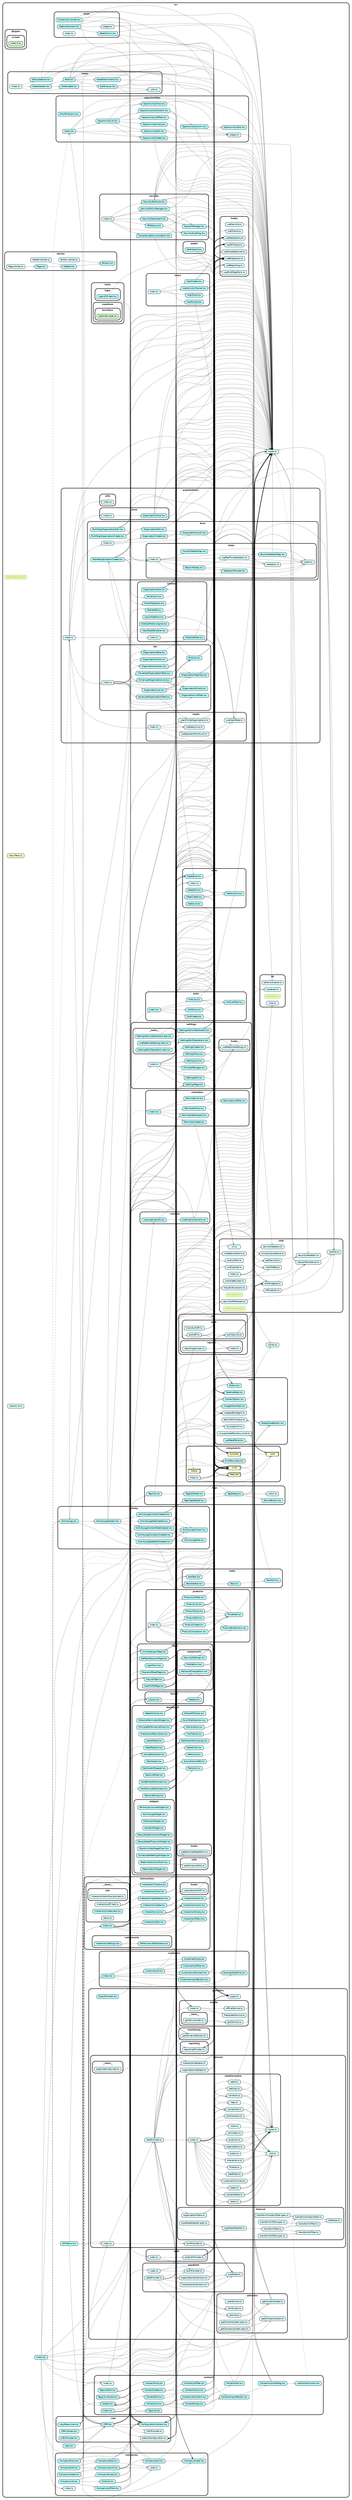 strict digraph "dependency-cruiser output"{
    rankdir="LR" splines="true" overlap="false" nodesep="0.16" ranksep="0.18" fontname="Helvetica-bold" fontsize="9" style="rounded,bold,filled" fillcolor="#ffffff" compound="true"
    node [shape="box" style="rounded, filled" height="0.2" color="black" fillcolor="#ffffcc" fontcolor="black" fontname="Helvetica" fontsize="9"]
    edge [arrowhead="normal" arrowsize="0.6" penwidth="2.0" color="#00000033" fontname="Helvetica" fontsize="9"]

    subgraph "cluster_src" {label="src" subgraph "cluster_src/@types" {label="@types" subgraph "cluster_src/@types/ra-test" {label="ra-test" "src/@types/ra-test/index.d.ts" [label=<index.d.ts> tooltip="index.d.ts" URL="src/@types/ra-test/index.d.ts" fillcolor="#ccffcc"] } } }
    subgraph "cluster_src" {label="src" "src/App.tsx" [label=<App.tsx> tooltip="App.tsx" URL="src/App.tsx" fillcolor="#bbfeff"] }
    "src/App.tsx" -> "src/root/CRM.tsx"
    subgraph "cluster_src" {label="src" "src/JWTDemo.tsx" [label=<JWTDemo.tsx> tooltip="JWTDemo.tsx" URL="src/JWTDemo.tsx" fillcolor="#bbfeff"] }
    "src/JWTDemo.tsx" -> "src/providers/auth/index.ts"
    "src/JWTDemo.tsx" -> "src/providers/fakerest/index.ts"
    "src/JWTDemo.tsx" -> "src/root/CRM.tsx"
    subgraph "cluster_src" {label="src" subgraph "cluster_src/activity" {label="activity" "src/activity/ActivityLog.tsx" [label=<ActivityLog.tsx> tooltip="ActivityLog.tsx" URL="src/activity/ActivityLog.tsx" fillcolor="#bbfeff"] } }
    "src/activity/ActivityLog.tsx" -> "src/providers/types.ts"
    "src/activity/ActivityLog.tsx" -> "src/activity/ActivityLogContext.tsx"
    "src/activity/ActivityLog.tsx" -> "src/activity/ActivityLogIterator.tsx"
    subgraph "cluster_src" {label="src" subgraph "cluster_src/activity" {label="activity" "src/activity/ActivityLogCompanyCreated.tsx" [label=<ActivityLogCompanyCreated.tsx> tooltip="ActivityLogCompanyCreated.tsx" URL="src/activity/ActivityLogCompanyCreated.tsx" fillcolor="#bbfeff"] } }
    "src/activity/ActivityLogCompanyCreated.tsx" -> "src/companies/CompanyAvatar.tsx"
    "src/activity/ActivityLogCompanyCreated.tsx" -> "src/misc/RelativeDate.tsx"
    "src/activity/ActivityLogCompanyCreated.tsx" -> "src/sales/SaleName.tsx"
    "src/activity/ActivityLogCompanyCreated.tsx" -> "src/types.ts" [arrowhead="onormal" penwidth="1.0"]
    "src/activity/ActivityLogCompanyCreated.tsx" -> "src/activity/ActivityLogContext.tsx"
    subgraph "cluster_src" {label="src" subgraph "cluster_src/activity" {label="activity" "src/activity/ActivityLogContactCreated.tsx" [label=<ActivityLogContactCreated.tsx> tooltip="ActivityLogContactCreated.tsx" URL="src/activity/ActivityLogContactCreated.tsx" fillcolor="#bbfeff"] } }
    "src/activity/ActivityLogContactCreated.tsx" -> "src/contacts/Avatar.tsx"
    "src/activity/ActivityLogContactCreated.tsx" -> "src/misc/RelativeDate.tsx"
    "src/activity/ActivityLogContactCreated.tsx" -> "src/sales/SaleName.tsx"
    "src/activity/ActivityLogContactCreated.tsx" -> "src/types.ts" [arrowhead="onormal" penwidth="1.0"]
    "src/activity/ActivityLogContactCreated.tsx" -> "src/activity/ActivityLogContext.tsx"
    subgraph "cluster_src" {label="src" subgraph "cluster_src/activity" {label="activity" "src/activity/ActivityLogContactNoteCreated.tsx" [label=<ActivityLogContactNoteCreated.tsx> tooltip="ActivityLogContactNoteCreated.tsx" URL="src/activity/ActivityLogContactNoteCreated.tsx" fillcolor="#bbfeff"] } }
    "src/activity/ActivityLogContactNoteCreated.tsx" -> "src/contacts/Avatar.tsx"
    "src/activity/ActivityLogContactNoteCreated.tsx" -> "src/misc/RelativeDate.tsx"
    "src/activity/ActivityLogContactNoteCreated.tsx" -> "src/sales/SaleName.tsx"
    "src/activity/ActivityLogContactNoteCreated.tsx" -> "src/types.ts" [arrowhead="onormal" penwidth="1.0"]
    "src/activity/ActivityLogContactNoteCreated.tsx" -> "src/activity/ActivityLogContext.tsx"
    "src/activity/ActivityLogContactNoteCreated.tsx" -> "src/activity/ActivityLogNote.tsx"
    subgraph "cluster_src" {label="src" subgraph "cluster_src/activity" {label="activity" "src/activity/ActivityLogContext.tsx" [label=<ActivityLogContext.tsx> tooltip="ActivityLogContext.tsx" URL="src/activity/ActivityLogContext.tsx" fillcolor="#bbfeff"] } }
    subgraph "cluster_src" {label="src" subgraph "cluster_src/activity" {label="activity" "src/activity/ActivityLogDealCreated.tsx" [label=<ActivityLogDealCreated.tsx> tooltip="ActivityLogDealCreated.tsx" URL="src/activity/ActivityLogDealCreated.tsx" fillcolor="#bbfeff"] } }
    "src/activity/ActivityLogDealCreated.tsx" -> "src/companies/CompanyAvatar.tsx"
    "src/activity/ActivityLogDealCreated.tsx" -> "src/misc/RelativeDate.tsx"
    "src/activity/ActivityLogDealCreated.tsx" -> "src/sales/SaleName.tsx"
    "src/activity/ActivityLogDealCreated.tsx" -> "src/types.ts" [arrowhead="onormal" penwidth="1.0"]
    "src/activity/ActivityLogDealCreated.tsx" -> "src/activity/ActivityLogContext.tsx"
    subgraph "cluster_src" {label="src" subgraph "cluster_src/activity" {label="activity" "src/activity/ActivityLogDealNoteCreated.tsx" [label=<ActivityLogDealNoteCreated.tsx> tooltip="ActivityLogDealNoteCreated.tsx" URL="src/activity/ActivityLogDealNoteCreated.tsx" fillcolor="#bbfeff"] } }
    "src/activity/ActivityLogDealNoteCreated.tsx" -> "src/companies/CompanyAvatar.tsx"
    "src/activity/ActivityLogDealNoteCreated.tsx" -> "src/misc/RelativeDate.tsx"
    "src/activity/ActivityLogDealNoteCreated.tsx" -> "src/sales/SaleName.tsx"
    "src/activity/ActivityLogDealNoteCreated.tsx" -> "src/types.ts" [arrowhead="onormal" penwidth="1.0"]
    "src/activity/ActivityLogDealNoteCreated.tsx" -> "src/activity/ActivityLogContext.tsx"
    "src/activity/ActivityLogDealNoteCreated.tsx" -> "src/activity/ActivityLogNote.tsx"
    subgraph "cluster_src" {label="src" subgraph "cluster_src/activity" {label="activity" "src/activity/ActivityLogIterator.tsx" [label=<ActivityLogIterator.tsx> tooltip="ActivityLogIterator.tsx" URL="src/activity/ActivityLogIterator.tsx" fillcolor="#bbfeff"] } }
    "src/activity/ActivityLogIterator.tsx" -> "src/consts.ts"
    "src/activity/ActivityLogIterator.tsx" -> "src/types.ts"
    "src/activity/ActivityLogIterator.tsx" -> "src/activity/ActivityLogCompanyCreated.tsx"
    "src/activity/ActivityLogIterator.tsx" -> "src/activity/ActivityLogContactCreated.tsx"
    "src/activity/ActivityLogIterator.tsx" -> "src/activity/ActivityLogContactNoteCreated.tsx"
    "src/activity/ActivityLogIterator.tsx" -> "src/activity/ActivityLogDealCreated.tsx"
    "src/activity/ActivityLogIterator.tsx" -> "src/activity/ActivityLogDealNoteCreated.tsx"
    subgraph "cluster_src" {label="src" subgraph "cluster_src/activity" {label="activity" "src/activity/ActivityLogNote.tsx" [label=<ActivityLogNote.tsx> tooltip="ActivityLogNote.tsx" URL="src/activity/ActivityLogNote.tsx" fillcolor="#bbfeff"] } }
    subgraph "cluster_src" {label="src" subgraph "cluster_src/api" {label="api" subgraph "cluster_src/api/auth" {label="auth" "src/api/auth/authAPI.ts" [label=<authAPI.ts> tooltip="authAPI.ts" URL="src/api/auth/authAPI.ts" fillcolor="#ddfeff"] } } }
    "src/api/auth/authAPI.ts" -> "src/providers/supabase/supabase.ts"
    "src/api/auth/authAPI.ts" -> "src/types.ts"
    "src/api/auth/authAPI.ts" -> "src/utils/auditLogging.ts"
    "src/api/auth/authAPI.ts" -> "src/api/auth/authService.ts"
    subgraph "cluster_src" {label="src" subgraph "cluster_src/api" {label="api" subgraph "cluster_src/api/auth" {label="auth" "src/api/auth/authService.ts" [label=<authService.ts> tooltip="authService.ts" URL="src/api/auth/authService.ts" fillcolor="#ddfeff"] } } }
    "src/api/auth/authService.ts" -> "src/providers/supabase/supabase.ts"
    "src/api/auth/authService.ts" -> "src/types.ts"
    "src/api/auth/authService.ts" -> "src/utils/auditLogging.ts"
    subgraph "cluster_src" {label="src" subgraph "cluster_src/api" {label="api" subgraph "cluster_src/api/auth" {label="auth" "src/api/auth/mockAuthAPI.ts" [label=<mockAuthAPI.ts> tooltip="mockAuthAPI.ts" URL="src/api/auth/mockAuthAPI.ts" fillcolor="#ddfeff"] } } }
    "src/api/auth/mockAuthAPI.ts" -> "src/types.ts"
    "src/api/auth/mockAuthAPI.ts" -> "src/utils/jwtUtils.ts"
    subgraph "cluster_src" {label="src" subgraph "cluster_src/api" {label="api" subgraph "cluster_src/api/reports" {label="reports" "src/api/reports/index.ts" [label=<index.ts> tooltip="index.ts" URL="src/api/reports/index.ts" fillcolor="#ddfeff"] } } }
    "src/api/reports/index.ts" -> "src/providers/reporting/reportingProvider.ts"
    subgraph "cluster_src" {label="src" subgraph "cluster_src/api" {label="api" subgraph "cluster_src/api/reports" {label="reports" "src/api/reports/reportingApi.test.ts" [label=<reportingApi.test.ts> tooltip="reportingApi.test.ts" URL="src/api/reports/reportingApi.test.ts" fillcolor="#ddfeff"] } } }
    "src/api/reports/reportingApi.test.ts" -> "src/providers/reporting/reportingProvider.ts"
    "src/api/reports/reportingApi.test.ts" -> "src/api/reports/index.ts"
    subgraph "cluster_src" {label="src" subgraph "cluster_src/common" {label="common" "src/common/LazyLoadingUtils.tsx" [label=<LazyLoadingUtils.tsx> tooltip="LazyLoadingUtils.tsx" URL="src/common/LazyLoadingUtils.tsx" fillcolor="#bbfeff"] } }
    "src/common/LazyLoadingUtils.tsx" -> "src/components/ui-kit"
    "src/common/LazyLoadingUtils.tsx" -> "src/common/LoadingComponent.tsx"
    subgraph "cluster_src" {label="src" subgraph "cluster_src/common" {label="common" "src/common/LoadingComponent.tsx" [label=<LoadingComponent.tsx> tooltip="LoadingComponent.tsx" URL="src/common/LoadingComponent.tsx" fillcolor="#bbfeff"] } }
    "src/common/LoadingComponent.tsx" -> "src/components/ui-kit"
    "src/common/LoadingComponent.tsx" -> "src/hooks/useBreakpoint.ts"
    subgraph "cluster_src" {label="src" subgraph "cluster_src/companies" {label="companies" "src/companies/CompanyAside.tsx" [label=<CompanyAside.tsx> tooltip="CompanyAside.tsx" URL="src/companies/CompanyAside.tsx" fillcolor="#bbfeff"] } }
    "src/companies/CompanyAside.tsx" -> "src/components/ui-kit"
    "src/companies/CompanyAside.tsx" -> "src/types.ts"
    "src/companies/CompanyAside.tsx" -> "src/companies/sizes.ts"
    subgraph "cluster_src" {label="src" subgraph "cluster_src/companies" {label="companies" "src/companies/CompanyAvatar.tsx" [label=<CompanyAvatar.tsx> tooltip="CompanyAvatar.tsx" URL="src/companies/CompanyAvatar.tsx" fillcolor="#bbfeff"] } }
    "src/companies/CompanyAvatar.tsx" -> "src/types.ts"
    subgraph "cluster_src" {label="src" subgraph "cluster_src/companies" {label="companies" "src/companies/CompanyCard.tsx" [label=<CompanyCard.tsx> tooltip="CompanyCard.tsx" URL="src/companies/CompanyCard.tsx" fillcolor="#bbfeff"] } }
    "src/companies/CompanyCard.tsx" -> "src/contacts/Avatar.tsx"
    "src/companies/CompanyCard.tsx" -> "src/root/ConfigurationContext.tsx"
    "src/companies/CompanyCard.tsx" -> "src/types.ts"
    "src/companies/CompanyCard.tsx" -> "src/companies/CompanyAvatar.tsx"
    subgraph "cluster_src" {label="src" subgraph "cluster_src/companies" {label="companies" "src/companies/CompanyCreate.tsx" [label=<CompanyCreate.tsx> tooltip="CompanyCreate.tsx" URL="src/companies/CompanyCreate.tsx" fillcolor="#bbfeff"] } }
    "src/companies/CompanyCreate.tsx" -> "src/components/ui-kit"
    "src/companies/CompanyCreate.tsx" -> "src/companies/CompanyInputs.tsx"
    subgraph "cluster_src" {label="src" subgraph "cluster_src/companies" {label="companies" "src/companies/CompanyEdit.tsx" [label=<CompanyEdit.tsx> tooltip="CompanyEdit.tsx" URL="src/companies/CompanyEdit.tsx" fillcolor="#bbfeff"] } }
    "src/companies/CompanyEdit.tsx" -> "src/components/ui-kit"
    "src/companies/CompanyEdit.tsx" -> "src/companies/CompanyAside.tsx"
    "src/companies/CompanyEdit.tsx" -> "src/companies/CompanyInputs.tsx"
    subgraph "cluster_src" {label="src" subgraph "cluster_src/companies" {label="companies" "src/companies/CompanyEmpty.tsx" [label=<CompanyEmpty.tsx> tooltip="CompanyEmpty.tsx" URL="src/companies/CompanyEmpty.tsx" fillcolor="#bbfeff"] } }
    "src/companies/CompanyEmpty.tsx" -> "src/components/ui-kit"
    "src/companies/CompanyEmpty.tsx" -> "src/misc/useAppBarHeight.ts"
    subgraph "cluster_src" {label="src" subgraph "cluster_src/companies" {label="companies" "src/companies/CompanyInputs.tsx" [label=<CompanyInputs.tsx> tooltip="CompanyInputs.tsx" URL="src/companies/CompanyInputs.tsx" fillcolor="#bbfeff"] } }
    "src/companies/CompanyInputs.tsx" -> "src/components/ui-kit"
    "src/companies/CompanyInputs.tsx" -> "src/misc/ImageEditorField.tsx"
    "src/companies/CompanyInputs.tsx" -> "src/misc/isLinkedInUrl.ts"
    "src/companies/CompanyInputs.tsx" -> "src/root/ConfigurationContext.tsx"
    "src/companies/CompanyInputs.tsx" -> "src/types.ts"
    "src/companies/CompanyInputs.tsx" -> "src/companies/sizes.ts"
    subgraph "cluster_src" {label="src" subgraph "cluster_src/companies" {label="companies" "src/companies/CompanyList.tsx" [label=<CompanyList.tsx> tooltip="CompanyList.tsx" URL="src/companies/CompanyList.tsx" fillcolor="#bbfeff"] } }
    "src/companies/CompanyList.tsx" -> "src/components/ui-kit"
    "src/companies/CompanyList.tsx" -> "src/companies/CompanyEmpty.tsx"
    "src/companies/CompanyList.tsx" -> "src/companies/CompanyListFilter.tsx"
    "src/companies/CompanyList.tsx" -> "src/companies/GridList.tsx"
    subgraph "cluster_src" {label="src" subgraph "cluster_src/companies" {label="companies" "src/companies/CompanyListFilter.tsx" [label=<CompanyListFilter.tsx> tooltip="CompanyListFilter.tsx" URL="src/companies/CompanyListFilter.tsx" fillcolor="#bbfeff"] } }
    "src/companies/CompanyListFilter.tsx" -> "src/components/ui-kit"
    "src/companies/CompanyListFilter.tsx" -> "src/root/ConfigurationContext.tsx"
    "src/companies/CompanyListFilter.tsx" -> "src/companies/sizes.ts"
    subgraph "cluster_src" {label="src" subgraph "cluster_src/companies" {label="companies" "src/companies/CompanyShow.tsx" [label=<CompanyShow.tsx> tooltip="CompanyShow.tsx" URL="src/companies/CompanyShow.tsx" fillcolor="#bbfeff"] } }
    "src/companies/CompanyShow.tsx" -> "src/activity/ActivityLog.tsx"
    "src/companies/CompanyShow.tsx" -> "src/components/ui-kit"
    "src/companies/CompanyShow.tsx" -> "src/contacts/Avatar.tsx"
    "src/companies/CompanyShow.tsx" -> "src/contacts/TagsList.tsx"
    "src/companies/CompanyShow.tsx" -> "src/root/ConfigurationContext.tsx"
    "src/companies/CompanyShow.tsx" -> "src/types.ts"
    "src/companies/CompanyShow.tsx" -> "src/companies/CompanyAside.tsx"
    "src/companies/CompanyShow.tsx" -> "src/companies/CompanyAvatar.tsx"
    subgraph "cluster_src" {label="src" subgraph "cluster_src/companies" {label="companies" "src/companies/GridList.tsx" [label=<GridList.tsx> tooltip="GridList.tsx" URL="src/companies/GridList.tsx" fillcolor="#bbfeff"] } }
    "src/companies/GridList.tsx" -> "src/components/ui-kit"
    "src/companies/GridList.tsx" -> "src/types.ts"
    "src/companies/GridList.tsx" -> "src/companies/CompanyCard.tsx"
    subgraph "cluster_src" {label="src" subgraph "cluster_src/companies" {label="companies" "src/companies/index.ts" [label=<index.ts> tooltip="index.ts" URL="src/companies/index.ts" fillcolor="#ddfeff"] } }
    subgraph "cluster_src" {label="src" subgraph "cluster_src/companies" {label="companies" "src/companies/sizes.ts" [label=<sizes.ts> tooltip="sizes.ts" URL="src/companies/sizes.ts" fillcolor="#ddfeff"] } }
    subgraph "cluster_src" {label="src" subgraph "cluster_src/components" {label="components" "src/components/ErrorBoundary.tsx" [label=<ErrorBoundary.tsx> tooltip="ErrorBoundary.tsx" URL="src/components/ErrorBoundary.tsx" fillcolor="#bbfeff"] } }
    subgraph "cluster_src" {label="src" subgraph "cluster_src/components" {label="components" "src/components/Tooltip" [label=<Tooltip> tooltip="Tooltip" URL="src/components/Tooltip" shape="box3d"] } }
    subgraph "cluster_src" {label="src" subgraph "cluster_src/components" {label="components" "src/components/business" [label=<business> tooltip="business" URL="src/components/business" shape="box3d"] } }
    "src/components/business" -> "src/components/core"
    subgraph "cluster_src" {label="src" subgraph "cluster_src/components" {label="components" "src/components/core" [label=<core> tooltip="core" URL="src/components/core" shape="box3d"] } }
    subgraph "cluster_src" {label="src" subgraph "cluster_src/components" {label="components" "src/components/features" [label=<features> tooltip="features" URL="src/components/features" shape="box3d"] } }
    "src/components/features" -> "src/components/core"
    subgraph "cluster_src" {label="src" subgraph "cluster_src/components" {label="components" "src/components/index.ts" [label=<index.ts> tooltip="index.ts" URL="src/components/index.ts" fillcolor="#ddfeff"] } }
    "src/components/index.ts" -> "src/components/business" [arrowhead="inv"]
    "src/components/index.ts" -> "src/components/core" [arrowhead="inv"]
    "src/components/index.ts" -> "src/components/ErrorBoundary.tsx" [arrowhead="inv"]
    "src/components/index.ts" -> "src/components/features" [arrowhead="inv"]
    "src/components/index.ts" -> "src/components/ui-kit" [arrowhead="inv"]
    subgraph "cluster_src" {label="src" subgraph "cluster_src/components" {label="components" "src/components/ui-kit" [label=<ui-kit> tooltip="ui-kit" URL="src/components/ui-kit" shape="box3d"] } }
    "src/components/ui-kit" -> "src/utils/cn.ts"
    "src/components/ui-kit" -> "src/hooks/useMultiStepForm.ts"
    "src/components/ui-kit" -> "src/lib/utils.ts"
    subgraph "cluster_src" {label="src" "src/consts.ts" [label=<consts.ts> tooltip="consts.ts" URL="src/consts.ts" fillcolor="#ddfeff"] }
    subgraph "cluster_src" {label="src" subgraph "cluster_src/contacts" {label="contacts" "src/contacts/Avatar.tsx" [label=<Avatar.tsx> tooltip="Avatar.tsx" URL="src/contacts/Avatar.tsx" fillcolor="#bbfeff"] } }
    "src/contacts/Avatar.tsx" -> "src/types.ts"
    subgraph "cluster_src" {label="src" subgraph "cluster_src/contacts" {label="contacts" "src/contacts/ContactCard.tsx" [label=<ContactCard.tsx> tooltip="ContactCard.tsx" URL="src/contacts/ContactCard.tsx" fillcolor="#bbfeff"] } }
    "src/contacts/ContactCard.tsx" -> "src/components/ui-kit"
    "src/contacts/ContactCard.tsx" -> "src/types.ts"
    subgraph "cluster_src" {label="src" subgraph "cluster_src/contacts" {label="contacts" "src/contacts/ContactCreate.tsx" [label=<ContactCreate.tsx> tooltip="ContactCreate.tsx" URL="src/contacts/ContactCreate.tsx" fillcolor="#bbfeff"] } }
    "src/contacts/ContactCreate.tsx" -> "src/components/ui-kit"
    "src/contacts/ContactCreate.tsx" -> "src/contacts/ContactInputs.tsx"
    subgraph "cluster_src" {label="src" subgraph "cluster_src/contacts" {label="contacts" "src/contacts/ContactEdit.tsx" [label=<ContactEdit.tsx> tooltip="ContactEdit.tsx" URL="src/contacts/ContactEdit.tsx" fillcolor="#bbfeff"] } }
    "src/contacts/ContactEdit.tsx" -> "src/components/ui-kit"
    "src/contacts/ContactEdit.tsx" -> "src/contacts/ContactInputs.tsx"
    subgraph "cluster_src" {label="src" subgraph "cluster_src/contacts" {label="contacts" "src/contacts/ContactEmpty.tsx" [label=<ContactEmpty.tsx> tooltip="ContactEmpty.tsx" URL="src/contacts/ContactEmpty.tsx" fillcolor="#bbfeff"] } }
    "src/contacts/ContactEmpty.tsx" -> "src/components/ui-kit"
    "src/contacts/ContactEmpty.tsx" -> "src/misc/useAppBarHeight.ts"
    "src/contacts/ContactEmpty.tsx" -> "src/contacts/ContactImportButton.tsx"
    subgraph "cluster_src" {label="src" subgraph "cluster_src/contacts" {label="contacts" "src/contacts/ContactImportButton.tsx" [label=<ContactImportButton.tsx> tooltip="ContactImportButton.tsx" URL="src/contacts/ContactImportButton.tsx" fillcolor="#bbfeff"] } }
    "src/contacts/ContactImportButton.tsx" -> "src/contacts/ContactImportDialog.tsx"
    subgraph "cluster_src" {label="src" subgraph "cluster_src/contacts" {label="contacts" "src/contacts/ContactImportDialog.tsx" [label=<ContactImportDialog.tsx> tooltip="ContactImportDialog.tsx" URL="src/contacts/ContactImportDialog.tsx" fillcolor="#bbfeff"] } }
    "src/contacts/ContactImportDialog.tsx" -> "src/components/ui-kit"
    "src/contacts/ContactImportDialog.tsx" -> "src/misc/DialogCloseButton.tsx"
    "src/contacts/ContactImportDialog.tsx" -> "src/misc/usePapaParse.tsx"
    "src/contacts/ContactImportDialog.tsx" -> "src/contacts/useContactImport.tsx"
    subgraph "cluster_src" {label="src" subgraph "cluster_src/contacts" {label="contacts" "src/contacts/ContactInputs.tsx" [label=<ContactInputs.tsx> tooltip="ContactInputs.tsx" URL="src/contacts/ContactInputs.tsx" fillcolor="#bbfeff"] } }
    "src/contacts/ContactInputs.tsx" -> "src/components/ui-kit"
    "src/contacts/ContactInputs.tsx" -> "src/misc/isLinkedInUrl.ts"
    "src/contacts/ContactInputs.tsx" -> "src/types.ts"
    subgraph "cluster_src" {label="src" subgraph "cluster_src/contacts" {label="contacts" "src/contacts/ContactList.tsx" [label=<ContactList.tsx> tooltip="ContactList.tsx" URL="src/contacts/ContactList.tsx" fillcolor="#bbfeff"] } }
    "src/contacts/ContactList.tsx" -> "src/components/ui-kit"
    "src/contacts/ContactList.tsx" -> "src/types.ts"
    "src/contacts/ContactList.tsx" -> "src/contacts/ContactEmpty.tsx"
    "src/contacts/ContactList.tsx" -> "src/contacts/ContactImportButton.tsx"
    "src/contacts/ContactList.tsx" -> "src/contacts/ContactListContent.tsx"
    "src/contacts/ContactList.tsx" -> "src/contacts/ContactListFilter.tsx"
    subgraph "cluster_src" {label="src" subgraph "cluster_src/contacts" {label="contacts" "src/contacts/ContactListContent.tsx" [label=<ContactListContent.tsx> tooltip="ContactListContent.tsx" URL="src/contacts/ContactListContent.tsx" fillcolor="#bbfeff"] } }
    "src/contacts/ContactListContent.tsx" -> "src/components/ui-kit"
    "src/contacts/ContactListContent.tsx" -> "src/types.ts"
    "src/contacts/ContactListContent.tsx" -> "src/contacts/ContactCard.tsx"
    subgraph "cluster_src" {label="src" subgraph "cluster_src/contacts" {label="contacts" "src/contacts/ContactListFilter.tsx" [label=<ContactListFilter.tsx> tooltip="ContactListFilter.tsx" URL="src/contacts/ContactListFilter.tsx" fillcolor="#bbfeff"] } }
    "src/contacts/ContactListFilter.tsx" -> "src/components/ui-kit"
    "src/contacts/ContactListFilter.tsx" -> "src/types.ts"
    subgraph "cluster_src" {label="src" subgraph "cluster_src/contacts" {label="contacts" "src/contacts/ContactShow.tsx" [label=<ContactShow.tsx> tooltip="ContactShow.tsx" URL="src/contacts/ContactShow.tsx" fillcolor="#bbfeff"] } }
    "src/contacts/ContactShow.tsx" -> "src/components/ui-kit"
    "src/contacts/ContactShow.tsx" -> "src/types.ts"
    subgraph "cluster_src" {label="src" subgraph "cluster_src/contacts" {label="contacts" "src/contacts/TagsList.stories.tsx" [label=<TagsList.stories.tsx> tooltip="TagsList.stories.tsx" URL="src/contacts/TagsList.stories.tsx" fillcolor="#bbfeff"] } }
    "src/contacts/TagsList.stories.tsx" -> "src/providers/fakerest/dataGenerator/companies.ts"
    "src/contacts/TagsList.stories.tsx" -> "src/providers/fakerest/dataGenerator/contacts.ts"
    "src/contacts/TagsList.stories.tsx" -> "src/providers/fakerest/dataGenerator/tags.ts"
    "src/contacts/TagsList.stories.tsx" -> "src/providers/fakerest/dataGenerator/types.ts"
    "src/contacts/TagsList.stories.tsx" -> "src/contacts/TagsList.tsx"
    subgraph "cluster_src" {label="src" subgraph "cluster_src/contacts" {label="contacts" "src/contacts/TagsList.tsx" [label=<TagsList.tsx> tooltip="TagsList.tsx" URL="src/contacts/TagsList.tsx" fillcolor="#bbfeff"] } }
    subgraph "cluster_src" {label="src" subgraph "cluster_src/contacts" {label="contacts" "src/contacts/TagsListEdit.tsx" [label=<TagsListEdit.tsx> tooltip="TagsListEdit.tsx" URL="src/contacts/TagsListEdit.tsx" fillcolor="#bbfeff"] } }
    "src/contacts/TagsListEdit.tsx" -> "src/components/ui-kit"
    "src/contacts/TagsListEdit.tsx" -> "src/tags/TagChip.tsx"
    "src/contacts/TagsListEdit.tsx" -> "src/tags/TagCreateModal.tsx"
    "src/contacts/TagsListEdit.tsx" -> "src/types.ts"
    subgraph "cluster_src" {label="src" subgraph "cluster_src/contacts" {label="contacts" "src/contacts/index.ts" [label=<index.ts> tooltip="index.ts" URL="src/contacts/index.ts" fillcolor="#ddfeff"] } }
    "src/contacts/index.ts" -> "src/components/business"
    subgraph "cluster_src" {label="src" subgraph "cluster_src/contacts" {label="contacts" "src/contacts/index.tsx" [label=<index.tsx> tooltip="index.tsx" URL="src/contacts/index.tsx" fillcolor="#bbfeff"] } }
    "src/contacts/index.tsx" -> "src/types.ts"
    "src/contacts/index.tsx" -> "src/contacts/ContactCreate.tsx"
    "src/contacts/index.tsx" -> "src/contacts/ContactEdit.tsx"
    "src/contacts/index.tsx" -> "src/contacts/ContactList.tsx"
    "src/contacts/index.tsx" -> "src/contacts/ContactShow.tsx"
    subgraph "cluster_src" {label="src" subgraph "cluster_src/contacts" {label="contacts" "src/contacts/useContactImport.tsx" [label=<useContactImport.tsx> tooltip="useContactImport.tsx" URL="src/contacts/useContactImport.tsx" fillcolor="#bbfeff"] } }
    "src/contacts/useContactImport.tsx" -> "src/types.ts" [arrowhead="onormal" penwidth="1.0"]
    subgraph "cluster_src" {label="src" subgraph "cluster_src/customers" {label="customers" "src/customers/BusinessTypeChip.tsx" [label=<BusinessTypeChip.tsx> tooltip="BusinessTypeChip.tsx" URL="src/customers/BusinessTypeChip.tsx" fillcolor="#bbfeff"] } }
    "src/customers/BusinessTypeChip.tsx" -> "src/types.ts"
    subgraph "cluster_src" {label="src" subgraph "cluster_src/customers" {label="customers" "src/customers/CustomerEmpty.tsx" [label=<CustomerEmpty.tsx> tooltip="CustomerEmpty.tsx" URL="src/customers/CustomerEmpty.tsx" fillcolor="#bbfeff"] } }
    subgraph "cluster_src" {label="src" subgraph "cluster_src/customers" {label="customers" "src/customers/CustomerImportButton.tsx" [label=<CustomerImportButton.tsx> tooltip="CustomerImportButton.tsx" URL="src/customers/CustomerImportButton.tsx" fillcolor="#bbfeff"] } }
    "src/customers/CustomerImportButton.tsx" -> "src/components/ui-kit"
    subgraph "cluster_src" {label="src" subgraph "cluster_src/customers" {label="customers" "src/customers/CustomerList.tsx" [label=<CustomerList.tsx> tooltip="CustomerList.tsx" URL="src/customers/CustomerList.tsx" fillcolor="#bbfeff"] } }
    "src/customers/CustomerList.tsx" -> "src/types.ts"
    "src/customers/CustomerList.tsx" -> "src/customers/CustomerEmpty.tsx"
    "src/customers/CustomerList.tsx" -> "src/customers/CustomerImportButton.tsx"
    "src/customers/CustomerList.tsx" -> "src/customers/CustomerListContent.tsx"
    "src/customers/CustomerList.tsx" -> "src/customers/CustomerListFilter.tsx"
    subgraph "cluster_src" {label="src" subgraph "cluster_src/customers" {label="customers" "src/customers/CustomerListContent.tsx" [label=<CustomerListContent.tsx> tooltip="CustomerListContent.tsx" URL="src/customers/CustomerListContent.tsx" fillcolor="#bbfeff"] } }
    "src/customers/CustomerListContent.tsx" -> "src/components/ui-kit"
    "src/customers/CustomerListContent.tsx" -> "src/types.ts"
    "src/customers/CustomerListContent.tsx" -> "src/customers/BusinessTypeChip.tsx"
    subgraph "cluster_src" {label="src" subgraph "cluster_src/customers" {label="customers" "src/customers/CustomerListFilter.tsx" [label=<CustomerListFilter.tsx> tooltip="CustomerListFilter.tsx" URL="src/customers/CustomerListFilter.tsx" fillcolor="#bbfeff"] } }
    subgraph "cluster_src" {label="src" subgraph "cluster_src/customers" {label="customers" "src/customers/index.tsx" [label=<index.tsx> tooltip="index.tsx" URL="src/customers/index.tsx" fillcolor="#bbfeff"] } }
    "src/customers/index.tsx" -> "src/customers/BusinessTypeChip.tsx" [arrowhead="inv"]
    "src/customers/index.tsx" -> "src/customers/CustomerEmpty.tsx" [arrowhead="inv"]
    "src/customers/index.tsx" -> "src/customers/CustomerImportButton.tsx" [arrowhead="inv"]
    "src/customers/index.tsx" -> "src/customers/CustomerList.tsx" [arrowhead="inv"]
    "src/customers/index.tsx" -> "src/customers/CustomerListContent.tsx" [arrowhead="inv"]
    "src/customers/index.tsx" -> "src/customers/CustomerListFilter.tsx" [arrowhead="inv"]
    subgraph "cluster_src" {label="src" subgraph "cluster_src/dashboard" {label="dashboard" "src/dashboard/BrokerKPICards.tsx" [label=<BrokerKPICards.tsx> tooltip="BrokerKPICards.tsx" URL="src/dashboard/BrokerKPICards.tsx" fillcolor="#bbfeff"] } }
    "src/dashboard/BrokerKPICards.tsx" -> "src/types.ts"
    subgraph "cluster_src" {label="src" subgraph "cluster_src/dashboard" {label="dashboard" "src/dashboard/Dashboard.tsx" [label=<Dashboard.tsx> tooltip="Dashboard.tsx" URL="src/dashboard/Dashboard.tsx" fillcolor="#bbfeff"] } }
    "src/dashboard/Dashboard.tsx" -> "src/components/core"
    "src/dashboard/Dashboard.tsx" -> "src/components/features"
    subgraph "cluster_src" {label="src" subgraph "cluster_src/dashboard" {label="dashboard" "src/dashboard/DashboardActivityLog.tsx" [label=<DashboardActivityLog.tsx> tooltip="DashboardActivityLog.tsx" URL="src/dashboard/DashboardActivityLog.tsx" fillcolor="#bbfeff"] } }
    "src/dashboard/DashboardActivityLog.tsx" -> "src/activity/ActivityLog.tsx"
    "src/dashboard/DashboardActivityLog.tsx" -> "src/components/ui-kit"
    subgraph "cluster_src" {label="src" subgraph "cluster_src/dashboard" {label="dashboard" "src/dashboard/DashboardStepper.tsx" [label=<DashboardStepper.tsx> tooltip="DashboardStepper.tsx" URL="src/dashboard/DashboardStepper.tsx" fillcolor="#bbfeff"] } }
    "src/dashboard/DashboardStepper.tsx" -> "src/contacts/ContactImportButton.tsx"
    "src/dashboard/DashboardStepper.tsx" -> "src/misc/useAppBarHeight.ts"
    subgraph "cluster_src" {label="src" subgraph "cluster_src/dashboard" {label="dashboard" "src/dashboard/DealsChart.tsx" [label=<DealsChart.tsx> tooltip="DealsChart.tsx" URL="src/dashboard/DealsChart.tsx" fillcolor="#bbfeff"] } }
    "src/dashboard/DealsChart.tsx" -> "src/types.ts"
    subgraph "cluster_src" {label="src" subgraph "cluster_src/dashboard" {label="dashboard" "src/dashboard/DealsPipeline.tsx" [label=<DealsPipeline.tsx> tooltip="DealsPipeline.tsx" URL="src/dashboard/DealsPipeline.tsx" fillcolor="#bbfeff"] } }
    "src/dashboard/DealsPipeline.tsx" -> "src/components/ui-kit"
    "src/dashboard/DealsPipeline.tsx" -> "src/root/ConfigurationContext.tsx"
    "src/dashboard/DealsPipeline.tsx" -> "src/types.ts"
    subgraph "cluster_src" {label="src" subgraph "cluster_src/dashboard" {label="dashboard" "src/dashboard/FollowUpRemindersWidget.tsx" [label=<FollowUpRemindersWidget.tsx> tooltip="FollowUpRemindersWidget.tsx" URL="src/dashboard/FollowUpRemindersWidget.tsx" fillcolor="#bbfeff"] } }
    "src/dashboard/FollowUpRemindersWidget.tsx" -> "src/components/ui-kit"
    "src/dashboard/FollowUpRemindersWidget.tsx" -> "src/hooks/useMediaQuery.ts"
    "src/dashboard/FollowUpRemindersWidget.tsx" -> "src/types.ts"
    subgraph "cluster_src" {label="src" subgraph "cluster_src/dashboard" {label="dashboard" "src/dashboard/FoodBrokerDashboard.tsx" [label=<FoodBrokerDashboard.tsx> tooltip="FoodBrokerDashboard.tsx" URL="src/dashboard/FoodBrokerDashboard.tsx" fillcolor="#bbfeff"] } }
    "src/dashboard/FoodBrokerDashboard.tsx" -> "src/components/ui-kit"
    "src/dashboard/FoodBrokerDashboard.tsx" -> "src/reminders/ReminderDashboard.tsx"
    "src/dashboard/FoodBrokerDashboard.tsx" -> "src/types.ts"
    "src/dashboard/FoodBrokerDashboard.tsx" -> "src/dashboard/BrokerKPICards.tsx"
    "src/dashboard/FoodBrokerDashboard.tsx" -> "src/dashboard/DashboardActivityLog.tsx"
    "src/dashboard/FoodBrokerDashboard.tsx" -> "src/dashboard/VisitTrends.tsx"
    subgraph "cluster_src" {label="src" subgraph "cluster_src/dashboard" {label="dashboard" "src/dashboard/FoodServiceDashboard.tsx" [label=<FoodServiceDashboard.tsx> tooltip="FoodServiceDashboard.tsx" URL="src/dashboard/FoodServiceDashboard.tsx" fillcolor="#bbfeff"] } }
    "src/dashboard/FoodServiceDashboard.tsx" -> "src/components/ui-kit"
    "src/dashboard/FoodServiceDashboard.tsx" -> "src/hooks/useBreakpoint.ts"
    "src/dashboard/FoodServiceDashboard.tsx" -> "src/dashboard/DashboardActivityLog.tsx"
    "src/dashboard/FoodServiceDashboard.tsx" -> "src/dashboard/DealsChart.tsx"
    "src/dashboard/FoodServiceDashboard.tsx" -> "src/dashboard/HotContacts.tsx"
    "src/dashboard/FoodServiceDashboard.tsx" -> "src/dashboard/QuickActionsFAB.tsx"
    "src/dashboard/FoodServiceDashboard.tsx" -> "src/dashboard/QuickStatsSection.tsx"
    "src/dashboard/FoodServiceDashboard.tsx" -> "src/dashboard/TasksList.tsx"
    "src/dashboard/FoodServiceDashboard.tsx" -> "src/dashboard/Welcome.tsx"
    subgraph "cluster_src" {label="src" subgraph "cluster_src/dashboard" {label="dashboard" "src/dashboard/HomeDashboard.tsx" [label=<HomeDashboard.tsx> tooltip="HomeDashboard.tsx" URL="src/dashboard/HomeDashboard.tsx" fillcolor="#bbfeff"] } }
    "src/dashboard/HomeDashboard.tsx" -> "src/components/core"
    "src/dashboard/HomeDashboard.tsx" -> "src/components/features"
    subgraph "cluster_src" {label="src" subgraph "cluster_src/dashboard" {label="dashboard" "src/dashboard/HotContacts.tsx" [label=<HotContacts.tsx> tooltip="HotContacts.tsx" URL="src/dashboard/HotContacts.tsx" fillcolor="#bbfeff"] } }
    "src/dashboard/HotContacts.tsx" -> "src/components/ui-kit"
    "src/dashboard/HotContacts.tsx" -> "src/contacts/Avatar.tsx"
    "src/dashboard/HotContacts.tsx" -> "src/types.ts"
    subgraph "cluster_src" {label="src" subgraph "cluster_src/dashboard" {label="dashboard" "src/dashboard/InteractionMetricsCard.tsx" [label=<InteractionMetricsCard.tsx> tooltip="InteractionMetricsCard.tsx" URL="src/dashboard/InteractionMetricsCard.tsx" fillcolor="#bbfeff"] } }
    "src/dashboard/InteractionMetricsCard.tsx" -> "src/components/ui-kit"
    "src/dashboard/InteractionMetricsCard.tsx" -> "src/hooks/useBreakpoint.ts"
    "src/dashboard/InteractionMetricsCard.tsx" -> "src/types.ts"
    "src/dashboard/InteractionMetricsCard.tsx" -> "src/utils/chartSafety.ts"
    subgraph "cluster_src" {label="src" subgraph "cluster_src/dashboard" {label="dashboard" "src/dashboard/LatestNotes.tsx" [label=<LatestNotes.tsx> tooltip="LatestNotes.tsx" URL="src/dashboard/LatestNotes.tsx" fillcolor="#bbfeff"] } }
    "src/dashboard/LatestNotes.tsx" -> "src/components/ui-kit"
    "src/dashboard/LatestNotes.tsx" -> "src/types.ts"
    subgraph "cluster_src" {label="src" subgraph "cluster_src/dashboard" {label="dashboard" "src/dashboard/NeedsVisitList.tsx" [label=<NeedsVisitList.tsx> tooltip="NeedsVisitList.tsx" URL="src/dashboard/NeedsVisitList.tsx" fillcolor="#bbfeff"] } }
    "src/dashboard/NeedsVisitList.tsx" -> "src/components/ui-kit"
    "src/dashboard/NeedsVisitList.tsx" -> "src/hooks/useMediaQuery.ts"
    "src/dashboard/NeedsVisitList.tsx" -> "src/hooks/useReporting.ts"
    "src/dashboard/NeedsVisitList.tsx" -> "src/hooks/useTwTheme.ts"
    "src/dashboard/NeedsVisitList.tsx" -> "src/types.ts"
    subgraph "cluster_src" {label="src" subgraph "cluster_src/dashboard" {label="dashboard" "src/dashboard/PrincipalPerformanceChart.tsx" [label=<PrincipalPerformanceChart.tsx> tooltip="PrincipalPerformanceChart.tsx" URL="src/dashboard/PrincipalPerformanceChart.tsx" fillcolor="#bbfeff"] } }
    "src/dashboard/PrincipalPerformanceChart.tsx" -> "src/components/ui-kit"
    "src/dashboard/PrincipalPerformanceChart.tsx" -> "src/hooks/useBreakpoint.ts"
    "src/dashboard/PrincipalPerformanceChart.tsx" -> "src/types.ts"
    "src/dashboard/PrincipalPerformanceChart.tsx" -> "src/utils/chartSafety.ts"
    subgraph "cluster_src" {label="src" subgraph "cluster_src/dashboard" {label="dashboard" "src/dashboard/QuickActionsFAB.tsx" [label=<QuickActionsFAB.tsx> tooltip="QuickActionsFAB.tsx" URL="src/dashboard/QuickActionsFAB.tsx" fillcolor="#bbfeff"] } }
    "src/dashboard/QuickActionsFAB.tsx" -> "src/components/ui-kit"
    subgraph "cluster_src" {label="src" subgraph "cluster_src/dashboard" {label="dashboard" "src/dashboard/QuickStatsSection.tsx" [label=<QuickStatsSection.tsx> tooltip="QuickStatsSection.tsx" URL="src/dashboard/QuickStatsSection.tsx" fillcolor="#bbfeff"] } }
    "src/dashboard/QuickStatsSection.tsx" -> "src/components/ui-kit"
    "src/dashboard/QuickStatsSection.tsx" -> "src/hooks/useReporting.ts"
    "src/dashboard/QuickStatsSection.tsx" -> "src/types.ts"
    subgraph "cluster_src" {label="src" subgraph "cluster_src/dashboard" {label="dashboard" "src/dashboard/TasksList.tsx" [label=<TasksList.tsx> tooltip="TasksList.tsx" URL="src/dashboard/TasksList.tsx" fillcolor="#bbfeff"] } }
    "src/dashboard/TasksList.tsx" -> "src/components/ui-kit"
    "src/dashboard/TasksList.tsx" -> "src/tasks/AddTask.tsx"
    subgraph "cluster_src" {label="src" subgraph "cluster_src/dashboard" {label="dashboard" "src/dashboard/TasksListEmpty.tsx" [label=<TasksListEmpty.tsx> tooltip="TasksListEmpty.tsx" URL="src/dashboard/TasksListEmpty.tsx" fillcolor="#bbfeff"] } }
    subgraph "cluster_src" {label="src" subgraph "cluster_src/dashboard" {label="dashboard" "src/dashboard/TasksListFilter.tsx" [label=<TasksListFilter.tsx> tooltip="TasksListFilter.tsx" URL="src/dashboard/TasksListFilter.tsx" fillcolor="#bbfeff"] } }
    "src/dashboard/TasksListFilter.tsx" -> "src/tasks/TasksIterator.tsx"
    subgraph "cluster_src" {label="src" subgraph "cluster_src/dashboard" {label="dashboard" "src/dashboard/VisitTrends.tsx" [label=<VisitTrends.tsx> tooltip="VisitTrends.tsx" URL="src/dashboard/VisitTrends.tsx" fillcolor="#bbfeff"] } }
    "src/dashboard/VisitTrends.tsx" -> "src/components/ui-kit"
    "src/dashboard/VisitTrends.tsx" -> "src/types.ts"
    subgraph "cluster_src" {label="src" subgraph "cluster_src/dashboard" {label="dashboard" "src/dashboard/Welcome.tsx" [label=<Welcome.tsx> tooltip="Welcome.tsx" URL="src/dashboard/Welcome.tsx" fillcolor="#bbfeff"] } }
    "src/dashboard/Welcome.tsx" -> "src/components/ui-kit"
    subgraph "cluster_src" {label="src" subgraph "cluster_src/dashboard" {label="dashboard" subgraph "cluster_src/dashboard/hooks" {label="hooks" "src/dashboard/hooks/useOptimizedDataFetch.ts" [label=<useOptimizedDataFetch.ts> tooltip="useOptimizedDataFetch.ts" URL="src/dashboard/hooks/useOptimizedDataFetch.ts" fillcolor="#ddfeff"] } } }
    subgraph "cluster_src" {label="src" subgraph "cluster_src/dashboard" {label="dashboard" subgraph "cluster_src/dashboard/utils" {label="utils" "src/dashboard/utils/performanceUtils.ts" [label=<performanceUtils.ts> tooltip="performanceUtils.ts" URL="src/dashboard/utils/performanceUtils.ts" fillcolor="#ddfeff"] } } }
    subgraph "cluster_src" {label="src" subgraph "cluster_src/dashboard" {label="dashboard" subgraph "cluster_src/dashboard/widgets" {label="widgets" "src/dashboard/widgets/APriorityAccountsWidget.tsx" [label=<APriorityAccountsWidget.tsx> tooltip="APriorityAccountsWidget.tsx" URL="src/dashboard/widgets/APriorityAccountsWidget.tsx" fillcolor="#bbfeff"] } } }
    subgraph "cluster_src" {label="src" subgraph "cluster_src/dashboard" {label="dashboard" subgraph "cluster_src/dashboard/widgets" {label="widgets" "src/dashboard/widgets/ActivityLogWidget.tsx" [label=<ActivityLogWidget.tsx> tooltip="ActivityLogWidget.tsx" URL="src/dashboard/widgets/ActivityLogWidget.tsx" fillcolor="#bbfeff"] } } }
    subgraph "cluster_src" {label="src" subgraph "cluster_src/dashboard" {label="dashboard" subgraph "cluster_src/dashboard/widgets" {label="widgets" "src/dashboard/widgets/FollowUpsWidget.tsx" [label=<FollowUpsWidget.tsx> tooltip="FollowUpsWidget.tsx" URL="src/dashboard/widgets/FollowUpsWidget.tsx" fillcolor="#bbfeff"] } } }
    subgraph "cluster_src" {label="src" subgraph "cluster_src/dashboard" {label="dashboard" subgraph "cluster_src/dashboard/widgets" {label="widgets" "src/dashboard/widgets/KanbanWidget.tsx" [label=<KanbanWidget.tsx> tooltip="KanbanWidget.tsx" URL="src/dashboard/widgets/KanbanWidget.tsx" fillcolor="#bbfeff"] } } }
    subgraph "cluster_src" {label="src" subgraph "cluster_src/dashboard" {label="dashboard" subgraph "cluster_src/dashboard/widgets" {label="widgets" "src/dashboard/widgets/NewlyAddedContactsWidget.tsx" [label=<NewlyAddedContactsWidget.tsx> tooltip="NewlyAddedContactsWidget.tsx" URL="src/dashboard/widgets/NewlyAddedContactsWidget.tsx" fillcolor="#bbfeff"] } } }
    subgraph "cluster_src" {label="src" subgraph "cluster_src/dashboard" {label="dashboard" subgraph "cluster_src/dashboard/widgets" {label="widgets" "src/dashboard/widgets/NewlyAddedProductsWidget.tsx" [label=<NewlyAddedProductsWidget.tsx> tooltip="NewlyAddedProductsWidget.tsx" URL="src/dashboard/widgets/NewlyAddedProductsWidget.tsx" fillcolor="#bbfeff"] } } }
    subgraph "cluster_src" {label="src" subgraph "cluster_src/dashboard" {label="dashboard" subgraph "cluster_src/dashboard/widgets" {label="widgets" "src/dashboard/widgets/OpportunitiesStageChart.tsx" [label=<OpportunitiesStageChart.tsx> tooltip="OpportunitiesStageChart.tsx" URL="src/dashboard/widgets/OpportunitiesStageChart.tsx" fillcolor="#bbfeff"] } } }
    subgraph "cluster_src" {label="src" subgraph "cluster_src/dashboard" {label="dashboard" subgraph "cluster_src/dashboard/widgets" {label="widgets" "src/dashboard/widgets/ScheduledMeetingsWidget.tsx" [label=<ScheduledMeetingsWidget.tsx> tooltip="ScheduledMeetingsWidget.tsx" URL="src/dashboard/widgets/ScheduledMeetingsWidget.tsx" fillcolor="#bbfeff"] } } }
    subgraph "cluster_src" {label="src" subgraph "cluster_src/dashboard" {label="dashboard" subgraph "cluster_src/dashboard/widgets" {label="widgets" "src/dashboard/widgets/WeekInteractionsChart.tsx" [label=<WeekInteractionsChart.tsx> tooltip="WeekInteractionsChart.tsx" URL="src/dashboard/widgets/WeekInteractionsChart.tsx" fillcolor="#bbfeff"] } } }
    "src/dashboard/widgets/WeekInteractionsChart.tsx" -> "src/dashboard/hooks/useOptimizedDataFetch.ts"
    "src/dashboard/widgets/WeekInteractionsChart.tsx" -> "src/dashboard/utils/performanceUtils.ts"
    subgraph "cluster_src" {label="src" subgraph "cluster_src/dashboard" {label="dashboard" subgraph "cluster_src/dashboard/widgets" {label="widgets" "src/dashboard/widgets/WeeklyTasksWidget.tsx" [label=<WeeklyTasksWidget.tsx> tooltip="WeeklyTasksWidget.tsx" URL="src/dashboard/widgets/WeeklyTasksWidget.tsx" fillcolor="#bbfeff"] } } }
    subgraph "cluster_src" {label="src" subgraph "cluster_src/deals" {label="deals" "src/deals/ContactList.stories.tsx" [label=<ContactList.stories.tsx> tooltip="ContactList.stories.tsx" URL="src/deals/ContactList.stories.tsx" fillcolor="#bbfeff"] } }
    "src/deals/ContactList.stories.tsx" -> "src/providers/fakerest/dataGenerator/companies.ts"
    "src/deals/ContactList.stories.tsx" -> "src/providers/fakerest/dataGenerator/contacts.ts"
    "src/deals/ContactList.stories.tsx" -> "src/providers/fakerest/dataGenerator/types.ts"
    subgraph "cluster_src" {label="src" subgraph "cluster_src/deals" {label="deals" "src/deals/DealColumn.tsx" [label=<DealColumn.tsx> tooltip="DealColumn.tsx" URL="src/deals/DealColumn.tsx" fillcolor="#bbfeff"] } }
    "src/deals/DealColumn.tsx" -> "src/components/ui-kit"
    "src/deals/DealColumn.tsx" -> "src/root/ConfigurationContext.tsx"
    "src/deals/DealColumn.tsx" -> "src/types.ts"
    subgraph "cluster_src" {label="src" subgraph "cluster_src/deals" {label="deals" "src/deals/DealListContent.tsx" [label=<DealListContent.tsx> tooltip="DealListContent.tsx" URL="src/deals/DealListContent.tsx" fillcolor="#bbfeff"] } }
    "src/deals/DealListContent.tsx" -> "src/components/ui-kit"
    "src/deals/DealListContent.tsx" -> "src/root/ConfigurationContext.tsx"
    "src/deals/DealListContent.tsx" -> "src/types.ts"
    "src/deals/DealListContent.tsx" -> "src/deals/DealColumn.tsx"
    "src/deals/DealListContent.tsx" -> "src/deals/stages.ts"
    subgraph "cluster_src" {label="src" subgraph "cluster_src/deals" {label="deals" "src/deals/index.ts" [label=<index.ts> tooltip="index.ts" URL="src/deals/index.ts" fillcolor="#ddfeff"] } }
    subgraph "cluster_src" {label="src" subgraph "cluster_src/deals" {label="deals" "src/deals/stages.ts" [label=<stages.ts> tooltip="stages.ts" URL="src/deals/stages.ts" fillcolor="#ddfeff"] } }
    "src/deals/stages.ts" -> "src/root/ConfigurationContext.tsx"
    "src/deals/stages.ts" -> "src/types.ts"
    subgraph "cluster_src" {label="src" subgraph "cluster_src/hooks" {label="hooks" "src/hooks/useBreakpoint.ts" [label=<useBreakpoint.ts> tooltip="useBreakpoint.ts" URL="src/hooks/useBreakpoint.ts" fillcolor="#ddfeff"] } }
    subgraph "cluster_src" {label="src" subgraph "cluster_src/hooks" {label="hooks" "src/hooks/useMediaQuery.ts" [label=<useMediaQuery.ts> tooltip="useMediaQuery.ts" URL="src/hooks/useMediaQuery.ts" fillcolor="#ddfeff"] } }
    subgraph "cluster_src" {label="src" subgraph "cluster_src/hooks" {label="hooks" "src/hooks/useMultiStepForm.ts" [label=<useMultiStepForm.ts> tooltip="useMultiStepForm.ts" URL="src/hooks/useMultiStepForm.ts" fillcolor="#ddfeff"] } }
    subgraph "cluster_src" {label="src" subgraph "cluster_src/hooks" {label="hooks" "src/hooks/useReporting.ts" [label=<useReporting.ts> tooltip="useReporting.ts" URL="src/hooks/useReporting.ts" fillcolor="#ddfeff"] } }
    "src/hooks/useReporting.ts" -> "src/api/reports/index.ts"
    "src/hooks/useReporting.ts" -> "src/providers/reporting/reportingProvider.ts"
    subgraph "cluster_src" {label="src" subgraph "cluster_src/hooks" {label="hooks" "src/hooks/useSecurity.ts" [label=<useSecurity.ts> tooltip="useSecurity.ts" URL="src/hooks/useSecurity.ts" fillcolor="#ddfeff"] } }
    "src/hooks/useSecurity.ts" -> "src/types.ts"
    subgraph "cluster_src" {label="src" subgraph "cluster_src/hooks" {label="hooks" "src/hooks/useSwipeGestures.ts" [label=<useSwipeGestures.ts> tooltip="useSwipeGestures.ts" URL="src/hooks/useSwipeGestures.ts" fillcolor="#ddfeff"] } }
    subgraph "cluster_src" {label="src" subgraph "cluster_src/hooks" {label="hooks" "src/hooks/useTheme.ts" [label=<useTheme.ts> tooltip="useTheme.ts" URL="src/hooks/useTheme.ts" fillcolor="#ddfeff"] } }
    subgraph "cluster_src" {label="src" subgraph "cluster_src/hooks" {label="hooks" "src/hooks/useTwTheme.ts" [label=<useTwTheme.ts> tooltip="useTwTheme.ts" URL="src/hooks/useTwTheme.ts" fillcolor="#ddfeff"] } }
    "src/hooks/useTwTheme.ts" -> "src/lib/tailwind-theme.ts"
    subgraph "cluster_src" {label="src" "src/index.tsx" [label=<index.tsx> tooltip="index.tsx" URL="src/index.tsx" fillcolor="#bbfeff"] }
    "src/index.tsx" -> "src/companies/index.ts"
    "src/index.tsx" -> "src/contacts/index.ts"
    "src/index.tsx" -> "src/dashboard/HomeDashboard.tsx" [arrowhead="inv"]
    "src/index.tsx" -> "src/layout/Layout.tsx" [arrowhead="inv"]
    "src/index.tsx" -> "src/login/SignupPage.tsx" [arrowhead="inv"]
    "src/index.tsx" -> "src/login/UniversalLoginPage.tsx" [arrowhead="inv"]
    "src/index.tsx" -> "src/root/CRM.tsx"
    "src/index.tsx" -> "src/root/i18nProvider.ts" [arrowhead="inv"]
    "src/index.tsx" -> "src/sales/index.ts"
    "src/index.tsx" -> "src/settings/SettingsPage.tsx" [arrowhead="inv"]
    subgraph "cluster_src" {label="src" subgraph "cluster_src/interactions" {label="interactions" "src/interactions/InteractionCard.tsx" [label=<InteractionCard.tsx> tooltip="InteractionCard.tsx" URL="src/interactions/InteractionCard.tsx" fillcolor="#bbfeff"] } }
    "src/interactions/InteractionCard.tsx" -> "src/components/ui-kit"
    "src/interactions/InteractionCard.tsx" -> "src/types.ts"
    subgraph "cluster_src" {label="src" subgraph "cluster_src/interactions" {label="interactions" "src/interactions/InteractionCreate.tsx" [label=<InteractionCreate.tsx> tooltip="InteractionCreate.tsx" URL="src/interactions/InteractionCreate.tsx" fillcolor="#bbfeff"] } }
    "src/interactions/InteractionCreate.tsx" -> "src/components/ui-kit"
    "src/interactions/InteractionCreate.tsx" -> "src/interactions/hooks/useInteractionAPI.ts"
    "src/interactions/InteractionCreate.tsx" -> "src/interactions/InteractionInputs.tsx"
    subgraph "cluster_src" {label="src" subgraph "cluster_src/interactions" {label="interactions" "src/interactions/InteractionEdit.tsx" [label=<InteractionEdit.tsx> tooltip="InteractionEdit.tsx" URL="src/interactions/InteractionEdit.tsx" fillcolor="#bbfeff"] } }
    "src/interactions/InteractionEdit.tsx" -> "src/components/ui-kit"
    "src/interactions/InteractionEdit.tsx" -> "src/interactions/InteractionInputs.tsx"
    subgraph "cluster_src" {label="src" subgraph "cluster_src/interactions" {label="interactions" "src/interactions/InteractionEmpty.tsx" [label=<InteractionEmpty.tsx> tooltip="InteractionEmpty.tsx" URL="src/interactions/InteractionEmpty.tsx" fillcolor="#bbfeff"] } }
    "src/interactions/InteractionEmpty.tsx" -> "src/components/ui-kit"
    subgraph "cluster_src" {label="src" subgraph "cluster_src/interactions" {label="interactions" "src/interactions/InteractionFilters.tsx" [label=<InteractionFilters.tsx> tooltip="InteractionFilters.tsx" URL="src/interactions/InteractionFilters.tsx" fillcolor="#bbfeff"] } }
    "src/interactions/InteractionFilters.tsx" -> "src/components/ui-kit"
    subgraph "cluster_src" {label="src" subgraph "cluster_src/interactions" {label="interactions" "src/interactions/InteractionInputs.tsx" [label=<InteractionInputs.tsx> tooltip="InteractionInputs.tsx" URL="src/interactions/InteractionInputs.tsx" fillcolor="#bbfeff"] } }
    "src/interactions/InteractionInputs.tsx" -> "src/components/ui-kit"
    "src/interactions/InteractionInputs.tsx" -> "src/providers/mobile/index.ts"
    subgraph "cluster_src" {label="src" subgraph "cluster_src/interactions" {label="interactions" "src/interactions/InteractionList.tsx" [label=<InteractionList.tsx> tooltip="InteractionList.tsx" URL="src/interactions/InteractionList.tsx" fillcolor="#bbfeff"] } }
    "src/interactions/InteractionList.tsx" -> "src/components/ui-kit"
    "src/interactions/InteractionList.tsx" -> "src/hooks/useBreakpoint.ts"
    "src/interactions/InteractionList.tsx" -> "src/types.ts"
    "src/interactions/InteractionList.tsx" -> "src/interactions/InteractionCard.tsx"
    "src/interactions/InteractionList.tsx" -> "src/interactions/InteractionEmpty.tsx"
    "src/interactions/InteractionList.tsx" -> "src/interactions/InteractionFilters.tsx"
    subgraph "cluster_src" {label="src" subgraph "cluster_src/interactions" {label="interactions" "src/interactions/InteractionShow.tsx" [label=<InteractionShow.tsx> tooltip="InteractionShow.tsx" URL="src/interactions/InteractionShow.tsx" fillcolor="#bbfeff"] } }
    "src/interactions/InteractionShow.tsx" -> "src/components/ui-kit"
    "src/interactions/InteractionShow.tsx" -> "src/types.ts"
    subgraph "cluster_src" {label="src" subgraph "cluster_src/interactions" {label="interactions" "src/interactions/InteractionTimeline.tsx" [label=<InteractionTimeline.tsx> tooltip="InteractionTimeline.tsx" URL="src/interactions/InteractionTimeline.tsx" fillcolor="#bbfeff"] } }
    "src/interactions/InteractionTimeline.tsx" -> "src/components/ui-kit"
    "src/interactions/InteractionTimeline.tsx" -> "src/types.ts"
    subgraph "cluster_src" {label="src" subgraph "cluster_src/interactions" {label="interactions" "src/interactions/InteractionTypeSelector.tsx" [label=<InteractionTypeSelector.tsx> tooltip="InteractionTypeSelector.tsx" URL="src/interactions/InteractionTypeSelector.tsx" fillcolor="#bbfeff"] } }
    "src/interactions/InteractionTypeSelector.tsx" -> "src/components/ui-kit"
    subgraph "cluster_src" {label="src" subgraph "cluster_src/interactions" {label="interactions" subgraph "cluster_src/interactions/__tests__" {label="__tests__" "src/interactions/__tests__/InteractionAPI.test.ts" [label=<InteractionAPI.test.ts> tooltip="InteractionAPI.test.ts" URL="src/interactions/__tests__/InteractionAPI.test.ts" fillcolor="#ddfeff"] } } }
    "src/interactions/__tests__/InteractionAPI.test.ts" -> "src/providers/fakerest/interactionValidator.ts"
    "src/interactions/__tests__/InteractionAPI.test.ts" -> "src/providers/mobile/index.ts"
    "src/interactions/__tests__/InteractionAPI.test.ts" -> "src/providers/monitoring/performanceMonitor.ts"
    "src/interactions/__tests__/InteractionAPI.test.ts" -> "src/providers/types.ts"
    subgraph "cluster_src" {label="src" subgraph "cluster_src/interactions" {label="interactions" subgraph "cluster_src/interactions/__tests__" {label="__tests__" "src/interactions/__tests__/InteractionCreate.test.tsx" [label=<InteractionCreate.test.tsx> tooltip="InteractionCreate.test.tsx" URL="src/interactions/__tests__/InteractionCreate.test.tsx" fillcolor="#bbfeff"] } } }
    "src/interactions/__tests__/InteractionCreate.test.tsx" -> "src/interactions/InteractionCreate.tsx"
    subgraph "cluster_src" {label="src" subgraph "cluster_src/interactions" {label="interactions" subgraph "cluster_src/interactions/__tests__" {label="__tests__" subgraph "cluster_src/interactions/__tests__/e2e" {label="e2e" "src/interactions/__tests__/e2e/InteractionWorkflow.e2e.test.ts" [label=<InteractionWorkflow.e2e.test.ts> tooltip="InteractionWorkflow.e2e.test.ts" URL="src/interactions/__tests__/e2e/InteractionWorkflow.e2e.test.ts" fillcolor="#ddfeff"] } } } }
    subgraph "cluster_src" {label="src" subgraph "cluster_src/interactions" {label="interactions" subgraph "cluster_src/interactions/__tests__" {label="__tests__" "src/interactions/__tests__/setup.ts" [label=<setup.ts> tooltip="setup.ts" URL="src/interactions/__tests__/setup.ts" fillcolor="#ddfeff"] } } }
    subgraph "cluster_src" {label="src" subgraph "cluster_src/interactions" {label="interactions" subgraph "cluster_src/interactions/components" {label="components" "src/interactions/components/InteractionSettings.tsx" [label=<InteractionSettings.tsx> tooltip="InteractionSettings.tsx" URL="src/interactions/components/InteractionSettings.tsx" fillcolor="#bbfeff"] } } }
    "src/interactions/components/InteractionSettings.tsx" -> "src/providers/mobile/index.ts"
    "src/interactions/components/InteractionSettings.tsx" -> "src/interactions/components/PerformanceDashboard.tsx"
    subgraph "cluster_src" {label="src" subgraph "cluster_src/interactions" {label="interactions" subgraph "cluster_src/interactions/components" {label="components" "src/interactions/components/PerformanceDashboard.tsx" [label=<PerformanceDashboard.tsx> tooltip="PerformanceDashboard.tsx" URL="src/interactions/components/PerformanceDashboard.tsx" fillcolor="#bbfeff"] } } }
    "src/interactions/components/PerformanceDashboard.tsx" -> "src/providers/monitoring/performanceMonitor.ts"
    subgraph "cluster_src" {label="src" subgraph "cluster_src/interactions" {label="interactions" subgraph "cluster_src/interactions/hooks" {label="hooks" "src/interactions/hooks/useInteractionAPI.ts" [label=<useInteractionAPI.ts> tooltip="useInteractionAPI.ts" URL="src/interactions/hooks/useInteractionAPI.ts" fillcolor="#ddfeff"] } } }
    "src/interactions/hooks/useInteractionAPI.ts" -> "src/types.ts"
    subgraph "cluster_src" {label="src" subgraph "cluster_src/interactions" {label="interactions" "src/interactions/index.tsx" [label=<index.tsx> tooltip="index.tsx" URL="src/interactions/index.tsx" fillcolor="#bbfeff"] } }
    "src/interactions/index.tsx" -> "src/components/business"
    "src/interactions/index.tsx" -> "src/interactions/InteractionCard.tsx" [arrowhead="inv"]
    "src/interactions/index.tsx" -> "src/interactions/InteractionCreate.tsx"
    "src/interactions/index.tsx" -> "src/interactions/InteractionEdit.tsx"
    "src/interactions/index.tsx" -> "src/interactions/InteractionEmpty.tsx" [arrowhead="inv"]
    "src/interactions/index.tsx" -> "src/interactions/InteractionFilters.tsx" [arrowhead="inv"]
    "src/interactions/index.tsx" -> "src/interactions/InteractionInputs.tsx" [arrowhead="inv"]
    "src/interactions/index.tsx" -> "src/interactions/InteractionList.tsx"
    "src/interactions/index.tsx" -> "src/interactions/InteractionShow.tsx"
    "src/interactions/index.tsx" -> "src/interactions/InteractionTimeline.tsx" [arrowhead="inv"]
    "src/interactions/index.tsx" -> "src/interactions/InteractionTypeSelector.tsx" [arrowhead="inv"]
    subgraph "cluster_src" {label="src" subgraph "cluster_src/layout" {label="layout" "src/layout/Header.tsx" [label=<Header.tsx> tooltip="Header.tsx" URL="src/layout/Header.tsx" fillcolor="#bbfeff"] } }
    "src/layout/Header.tsx" -> "src/components/core"
    "src/layout/Header.tsx" -> "src/components/features"
    "src/layout/Header.tsx" -> "src/root/ConfigurationContext.tsx"
    subgraph "cluster_src" {label="src" subgraph "cluster_src/layout" {label="layout" "src/layout/Layout.tsx" [label=<Layout.tsx> tooltip="Layout.tsx" URL="src/layout/Layout.tsx" fillcolor="#bbfeff"] } }
    "src/layout/Layout.tsx" -> "src/layout/Header.tsx"
    subgraph "cluster_src" {label="src" subgraph "cluster_src/lib" {label="lib" "src/lib/constants.ts" [label=<constants.ts> tooltip="no-orphans" URL="src/lib/constants.ts" fillcolor="#ccffcc" fontcolor="orange" color="orange"] } }
    subgraph "cluster_src" {label="src" subgraph "cluster_src/lib" {label="lib" "src/lib/supabase.ts" [label=<supabase.ts> tooltip="supabase.ts" URL="src/lib/supabase.ts" fillcolor="#ddfeff"] } }
    subgraph "cluster_src" {label="src" subgraph "cluster_src/lib" {label="lib" "src/lib/tailwind-theme.ts" [label=<tailwind-theme.ts> tooltip="tailwind-theme.ts" URL="src/lib/tailwind-theme.ts" fillcolor="#ddfeff"] } }
    subgraph "cluster_src" {label="src" subgraph "cluster_src/lib" {label="lib" "src/lib/utils.ts" [label=<utils.ts> tooltip="utils.ts" URL="src/lib/utils.ts" fillcolor="#ddfeff"] } }
    subgraph "cluster_src" {label="src" subgraph "cluster_src/login" {label="login" "src/login/LoginForm.tsx" [label=<LoginForm.tsx> tooltip="LoginForm.tsx" URL="src/login/LoginForm.tsx" fillcolor="#bbfeff"] } }
    subgraph "cluster_src" {label="src" subgraph "cluster_src/login" {label="login" "src/login/PasswordResetPage.tsx" [label=<PasswordResetPage.tsx> tooltip="PasswordResetPage.tsx" URL="src/login/PasswordResetPage.tsx" fillcolor="#bbfeff"] } }
    "src/login/PasswordResetPage.tsx" -> "src/components/ui-kit"
    "src/login/PasswordResetPage.tsx" -> "src/providers/types.ts"
    "src/login/PasswordResetPage.tsx" -> "src/root/ConfigurationContext.tsx"
    "src/login/PasswordResetPage.tsx" -> "src/types.ts"
    "src/login/PasswordResetPage.tsx" -> "src/hooks/useBreakpoint.ts"
    subgraph "cluster_src" {label="src" subgraph "cluster_src/login" {label="login" "src/login/SetNewPasswordPage.tsx" [label=<SetNewPasswordPage.tsx> tooltip="SetNewPasswordPage.tsx" URL="src/login/SetNewPasswordPage.tsx" fillcolor="#bbfeff"] } }
    "src/login/SetNewPasswordPage.tsx" -> "src/components/ui-kit"
    "src/login/SetNewPasswordPage.tsx" -> "src/providers/types.ts"
    "src/login/SetNewPasswordPage.tsx" -> "src/root/ConfigurationContext.tsx"
    "src/login/SetNewPasswordPage.tsx" -> "src/types.ts"
    "src/login/SetNewPasswordPage.tsx" -> "src/hooks/useBreakpoint.ts"
    subgraph "cluster_src" {label="src" subgraph "cluster_src/login" {label="login" "src/login/SignupPage.tsx" [label=<SignupPage.tsx> tooltip="SignupPage.tsx" URL="src/login/SignupPage.tsx" fillcolor="#bbfeff"] } }
    "src/login/SignupPage.tsx" -> "src/components/core"
    "src/login/SignupPage.tsx" -> "src/providers/types.ts"
    "src/login/SignupPage.tsx" -> "src/root/ConfigurationContext.tsx"
    "src/login/SignupPage.tsx" -> "src/types.ts"
    subgraph "cluster_src" {label="src" subgraph "cluster_src/login" {label="login" "src/login/UniversalLoginPage.tsx" [label=<UniversalLoginPage.tsx> tooltip="UniversalLoginPage.tsx" URL="src/login/UniversalLoginPage.tsx" fillcolor="#bbfeff"] } }
    "src/login/UniversalLoginPage.tsx" -> "src/components/core"
    "src/login/UniversalLoginPage.tsx" -> "src/components/ErrorBoundary.tsx"
    "src/login/UniversalLoginPage.tsx" -> "src/types.ts"
    subgraph "cluster_src" {label="src" subgraph "cluster_src/login" {label="login" "src/login/UserProfilePage.tsx" [label=<UserProfilePage.tsx> tooltip="UserProfilePage.tsx" URL="src/login/UserProfilePage.tsx" fillcolor="#bbfeff"] } }
    "src/login/UserProfilePage.tsx" -> "src/components/ui-kit"
    "src/login/UserProfilePage.tsx" -> "src/providers/types.ts"
    "src/login/UserProfilePage.tsx" -> "src/types.ts"
    "src/login/UserProfilePage.tsx" -> "src/login/components/PasswordChangeForm.tsx"
    "src/login/UserProfilePage.tsx" -> "src/login/components/ProfileForm.tsx"
    "src/login/UserProfilePage.tsx" -> "src/login/components/SecuritySettings.tsx"
    "src/login/UserProfilePage.tsx" -> "src/hooks/useBreakpoint.ts"
    subgraph "cluster_src" {label="src" subgraph "cluster_src/login" {label="login" subgraph "cluster_src/login/components" {label="components" "src/login/components/PasswordChangeForm.tsx" [label=<PasswordChangeForm.tsx> tooltip="PasswordChangeForm.tsx" URL="src/login/components/PasswordChangeForm.tsx" fillcolor="#bbfeff"] } } }
    "src/login/components/PasswordChangeForm.tsx" -> "src/providers/types.ts"
    "src/login/components/PasswordChangeForm.tsx" -> "src/types.ts"
    "src/login/components/PasswordChangeForm.tsx" -> "src/hooks/useBreakpoint.ts"
    subgraph "cluster_src" {label="src" subgraph "cluster_src/login" {label="login" subgraph "cluster_src/login/components" {label="components" "src/login/components/ProfileForm.tsx" [label=<ProfileForm.tsx> tooltip="ProfileForm.tsx" URL="src/login/components/ProfileForm.tsx" fillcolor="#bbfeff"] } } }
    "src/login/components/ProfileForm.tsx" -> "src/providers/types.ts"
    "src/login/components/ProfileForm.tsx" -> "src/types.ts"
    "src/login/components/ProfileForm.tsx" -> "src/hooks/useBreakpoint.ts"
    subgraph "cluster_src" {label="src" subgraph "cluster_src/login" {label="login" subgraph "cluster_src/login/components" {label="components" "src/login/components/SecuritySettings.tsx" [label=<SecuritySettings.tsx> tooltip="SecuritySettings.tsx" URL="src/login/components/SecuritySettings.tsx" fillcolor="#bbfeff"] } } }
    "src/login/components/SecuritySettings.tsx" -> "src/hooks/useBreakpoint.ts"
    "src/login/components/SecuritySettings.tsx" -> "src/types.ts"
    subgraph "cluster_src" {label="src" subgraph "cluster_src/misc" {label="misc" "src/misc/ContactOption.tsx" [label=<ContactOption.tsx> tooltip="ContactOption.tsx" URL="src/misc/ContactOption.tsx" fillcolor="#bbfeff"] } }
    "src/misc/ContactOption.tsx" -> "src/components/ui-kit"
    "src/misc/ContactOption.tsx" -> "src/contacts/Avatar.tsx"
    "src/misc/ContactOption.tsx" -> "src/types.ts"
    subgraph "cluster_src" {label="src" subgraph "cluster_src/misc" {label="misc" "src/misc/DialogCloseButton.tsx" [label=<DialogCloseButton.tsx> tooltip="DialogCloseButton.tsx" URL="src/misc/DialogCloseButton.tsx" fillcolor="#bbfeff"] } }
    subgraph "cluster_src" {label="src" subgraph "cluster_src/misc" {label="misc" "src/misc/ImageEditorField.tsx" [label=<ImageEditorField.tsx> tooltip="ImageEditorField.tsx" URL="src/misc/ImageEditorField.tsx" fillcolor="#bbfeff"] } }
    "src/misc/ImageEditorField.tsx" -> "src/components/ui-kit"
    "src/misc/ImageEditorField.tsx" -> "src/misc/DialogCloseButton.tsx"
    subgraph "cluster_src" {label="src" subgraph "cluster_src/misc" {label="misc" "src/misc/RelativeDate.tsx" [label=<RelativeDate.tsx> tooltip="RelativeDate.tsx" URL="src/misc/RelativeDate.tsx" fillcolor="#bbfeff"] } }
    subgraph "cluster_src" {label="src" subgraph "cluster_src/misc" {label="misc" "src/misc/Status.tsx" [label=<Status.tsx> tooltip="Status.tsx" URL="src/misc/Status.tsx" fillcolor="#bbfeff"] } }
    "src/misc/Status.tsx" -> "src/components/ui-kit"
    "src/misc/Status.tsx" -> "src/root/ConfigurationContext.tsx"
    subgraph "cluster_src" {label="src" subgraph "cluster_src/misc" {label="misc" "src/misc/fetchWithTimeout.ts" [label=<fetchWithTimeout.ts> tooltip="fetchWithTimeout.ts" URL="src/misc/fetchWithTimeout.ts" fillcolor="#ddfeff"] } }
    subgraph "cluster_src" {label="src" subgraph "cluster_src/misc" {label="misc" "src/misc/isLinkedInUrl.ts" [label=<isLinkedInUrl.ts> tooltip="isLinkedInUrl.ts" URL="src/misc/isLinkedInUrl.ts" fillcolor="#ddfeff"] } }
    subgraph "cluster_src" {label="src" subgraph "cluster_src/misc" {label="misc" "src/misc/unsupportedDomains.const.ts" [label=<unsupportedDomains.const.ts> tooltip="unsupportedDomains.const.ts" URL="src/misc/unsupportedDomains.const.ts" fillcolor="#ddfeff"] } }
    subgraph "cluster_src" {label="src" subgraph "cluster_src/misc" {label="misc" "src/misc/useAppBarHeight.ts" [label=<useAppBarHeight.ts> tooltip="useAppBarHeight.ts" URL="src/misc/useAppBarHeight.ts" fillcolor="#ddfeff"] } }
    "src/misc/useAppBarHeight.ts" -> "src/hooks/useBreakpoint.ts"
    subgraph "cluster_src" {label="src" subgraph "cluster_src/misc" {label="misc" "src/misc/usePapaParse.tsx" [label=<usePapaParse.tsx> tooltip="usePapaParse.tsx" URL="src/misc/usePapaParse.tsx" fillcolor="#bbfeff"] } }
    subgraph "cluster_src" {label="src" subgraph "cluster_src/notes" {label="notes" "src/notes/Note.tsx" [label=<Note.tsx> tooltip="Note.tsx" URL="src/notes/Note.tsx" fillcolor="#bbfeff"] } }
    "src/notes/Note.tsx" -> "src/companies/CompanyAvatar.tsx"
    "src/notes/Note.tsx" -> "src/components/ui-kit"
    "src/notes/Note.tsx" -> "src/contacts/Avatar.tsx"
    "src/notes/Note.tsx" -> "src/misc/RelativeDate.tsx"
    "src/notes/Note.tsx" -> "src/misc/Status.tsx"
    "src/notes/Note.tsx" -> "src/sales/SaleName.tsx"
    "src/notes/Note.tsx" -> "src/types.ts"
    "src/notes/Note.tsx" -> "src/notes/NoteAttachments.tsx"
    "src/notes/Note.tsx" -> "src/notes/NoteInputs.tsx"
    subgraph "cluster_src" {label="src" subgraph "cluster_src/notes" {label="notes" "src/notes/NoteAttachments.tsx" [label=<NoteAttachments.tsx> tooltip="NoteAttachments.tsx" URL="src/notes/NoteAttachments.tsx" fillcolor="#bbfeff"] } }
    "src/notes/NoteAttachments.tsx" -> "src/components/ui-kit"
    "src/notes/NoteAttachments.tsx" -> "src/types.ts"
    subgraph "cluster_src" {label="src" subgraph "cluster_src/notes" {label="notes" "src/notes/NoteCreate.tsx" [label=<NoteCreate.tsx> tooltip="NoteCreate.tsx" URL="src/notes/NoteCreate.tsx" fillcolor="#bbfeff"] } }
    "src/notes/NoteCreate.tsx" -> "src/components/ui-kit"
    "src/notes/NoteCreate.tsx" -> "src/notes/NoteInputs.tsx"
    "src/notes/NoteCreate.tsx" -> "src/notes/utils.ts"
    subgraph "cluster_src" {label="src" subgraph "cluster_src/notes" {label="notes" "src/notes/NoteInputs.tsx" [label=<NoteInputs.tsx> tooltip="NoteInputs.tsx" URL="src/notes/NoteInputs.tsx" fillcolor="#bbfeff"] } }
    "src/notes/NoteInputs.tsx" -> "src/components/ui-kit"
    "src/notes/NoteInputs.tsx" -> "src/misc/Status.tsx"
    "src/notes/NoteInputs.tsx" -> "src/root/ConfigurationContext.tsx"
    "src/notes/NoteInputs.tsx" -> "src/notes/utils.ts"
    subgraph "cluster_src" {label="src" subgraph "cluster_src/notes" {label="notes" "src/notes/NotesIterator.tsx" [label=<NotesIterator.tsx> tooltip="NotesIterator.tsx" URL="src/notes/NotesIterator.tsx" fillcolor="#bbfeff"] } }
    "src/notes/NotesIterator.tsx" -> "src/components/ui-kit"
    "src/notes/NotesIterator.tsx" -> "src/notes/Note.tsx"
    "src/notes/NotesIterator.tsx" -> "src/notes/NoteCreate.tsx"
    subgraph "cluster_src" {label="src" subgraph "cluster_src/notes" {label="notes" "src/notes/StatusSelector.tsx" [label=<StatusSelector.tsx> tooltip="StatusSelector.tsx" URL="src/notes/StatusSelector.tsx" fillcolor="#bbfeff"] } }
    "src/notes/StatusSelector.tsx" -> "src/components/ui-kit"
    "src/notes/StatusSelector.tsx" -> "src/misc/Status.tsx"
    "src/notes/StatusSelector.tsx" -> "src/root/ConfigurationContext.tsx"
    subgraph "cluster_src" {label="src" subgraph "cluster_src/notes" {label="notes" "src/notes/index.ts" [label=<index.ts> tooltip="index.ts" URL="src/notes/index.ts" fillcolor="#ddfeff"] } }
    "src/notes/index.ts" -> "src/notes/NoteCreate.tsx" [arrowhead="inv"]
    "src/notes/index.ts" -> "src/notes/NotesIterator.tsx" [arrowhead="inv"]
    "src/notes/index.ts" -> "src/notes/StatusSelector.tsx" [arrowhead="inv"]
    subgraph "cluster_src" {label="src" subgraph "cluster_src/notes" {label="notes" "src/notes/utils.ts" [label=<utils.ts> tooltip="utils.ts" URL="src/notes/utils.ts" fillcolor="#ddfeff"] } }
    subgraph "cluster_src" {label="src" subgraph "cluster_src/opportunities" {label="opportunities" "src/opportunities/OnlyMineInput.tsx" [label=<OnlyMineInput.tsx> tooltip="OnlyMineInput.tsx" URL="src/opportunities/OnlyMineInput.tsx" fillcolor="#bbfeff"] } }
    subgraph "cluster_src" {label="src" subgraph "cluster_src/opportunities" {label="opportunities" "src/opportunities/OpportunityCard.tsx" [label=<OpportunityCard.tsx> tooltip="OpportunityCard.tsx" URL="src/opportunities/OpportunityCard.tsx" fillcolor="#bbfeff"] } }
    "src/opportunities/OpportunityCard.tsx" -> "src/components/ui-kit"
    subgraph "cluster_src" {label="src" subgraph "cluster_src/opportunities" {label="opportunities" "src/opportunities/OpportunityColumn.tsx" [label=<OpportunityColumn.tsx> tooltip="OpportunityColumn.tsx" URL="src/opportunities/OpportunityColumn.tsx" fillcolor="#bbfeff"] } }
    "src/opportunities/OpportunityColumn.tsx" -> "src/components/ui-kit"
    "src/opportunities/OpportunityColumn.tsx" -> "src/opportunities/OpportunityCard.tsx"
    "src/opportunities/OpportunityColumn.tsx" -> "src/opportunities/stages.ts"
    subgraph "cluster_src" {label="src" subgraph "cluster_src/opportunities" {label="opportunities" "src/opportunities/OpportunityCreate.tsx" [label=<OpportunityCreate.tsx> tooltip="OpportunityCreate.tsx" URL="src/opportunities/OpportunityCreate.tsx" fillcolor="#bbfeff"] } }
    "src/opportunities/OpportunityCreate.tsx" -> "src/components/ui-kit"
    "src/opportunities/OpportunityCreate.tsx" -> "src/opportunities/stages.ts"
    subgraph "cluster_src" {label="src" subgraph "cluster_src/opportunities" {label="opportunities" "src/opportunities/OpportunityEdit.tsx" [label=<OpportunityEdit.tsx> tooltip="OpportunityEdit.tsx" URL="src/opportunities/OpportunityEdit.tsx" fillcolor="#bbfeff"] } }
    "src/opportunities/OpportunityEdit.tsx" -> "src/components/ui-kit"
    "src/opportunities/OpportunityEdit.tsx" -> "src/opportunities/stages.ts"
    subgraph "cluster_src" {label="src" subgraph "cluster_src/opportunities" {label="opportunities" "src/opportunities/OpportunityEmpty.tsx" [label=<OpportunityEmpty.tsx> tooltip="OpportunityEmpty.tsx" URL="src/opportunities/OpportunityEmpty.tsx" fillcolor="#bbfeff"] } }
    "src/opportunities/OpportunityEmpty.tsx" -> "src/components/ui-kit"
    subgraph "cluster_src" {label="src" subgraph "cluster_src/opportunities" {label="opportunities" "src/opportunities/OpportunityList.tsx" [label=<OpportunityList.tsx> tooltip="OpportunityList.tsx" URL="src/opportunities/OpportunityList.tsx" fillcolor="#bbfeff"] } }
    "src/opportunities/OpportunityList.tsx" -> "src/components/ui-kit"
    "src/opportunities/OpportunityList.tsx" -> "src/opportunities/OpportunityCreate.tsx"
    "src/opportunities/OpportunityList.tsx" -> "src/opportunities/OpportunityEdit.tsx"
    "src/opportunities/OpportunityList.tsx" -> "src/opportunities/OpportunityEmpty.tsx"
    "src/opportunities/OpportunityList.tsx" -> "src/opportunities/OpportunityListContent.tsx"
    "src/opportunities/OpportunityList.tsx" -> "src/opportunities/OpportunityListFilter.tsx"
    "src/opportunities/OpportunityList.tsx" -> "src/opportunities/OpportunityShow.tsx"
    subgraph "cluster_src" {label="src" subgraph "cluster_src/opportunities" {label="opportunities" "src/opportunities/OpportunityListContent.tsx" [label=<OpportunityListContent.tsx> tooltip="OpportunityListContent.tsx" URL="src/opportunities/OpportunityListContent.tsx" fillcolor="#bbfeff"] } }
    "src/opportunities/OpportunityListContent.tsx" -> "src/components/ui-kit"
    "src/opportunities/OpportunityListContent.tsx" -> "src/opportunities/OpportunityColumn.tsx"
    "src/opportunities/OpportunityListContent.tsx" -> "src/opportunities/stages.ts"
    subgraph "cluster_src" {label="src" subgraph "cluster_src/opportunities" {label="opportunities" "src/opportunities/OpportunityListFilter.tsx" [label=<OpportunityListFilter.tsx> tooltip="OpportunityListFilter.tsx" URL="src/opportunities/OpportunityListFilter.tsx" fillcolor="#bbfeff"] } }
    "src/opportunities/OpportunityListFilter.tsx" -> "src/components/ui-kit"
    subgraph "cluster_src" {label="src" subgraph "cluster_src/opportunities" {label="opportunities" "src/opportunities/OpportunityShow.tsx" [label=<OpportunityShow.tsx> tooltip="OpportunityShow.tsx" URL="src/opportunities/OpportunityShow.tsx" fillcolor="#bbfeff"] } }
    "src/opportunities/OpportunityShow.tsx" -> "src/components/ui-kit"
    "src/opportunities/OpportunityShow.tsx" -> "src/types.ts"
    subgraph "cluster_src" {label="src" subgraph "cluster_src/opportunities" {label="opportunities" "src/opportunities/index.tsx" [label=<index.tsx> tooltip="index.tsx" URL="src/opportunities/index.tsx" fillcolor="#bbfeff"] } }
    "src/opportunities/index.tsx" -> "src/components/business"
    "src/opportunities/index.tsx" -> "src/opportunities/OpportunityCreate.tsx"
    "src/opportunities/index.tsx" -> "src/opportunities/OpportunityEdit.tsx"
    "src/opportunities/index.tsx" -> "src/opportunities/OpportunityList.tsx"
    "src/opportunities/index.tsx" -> "src/opportunities/OpportunityShow.tsx"
    subgraph "cluster_src" {label="src" subgraph "cluster_src/opportunities" {label="opportunities" "src/opportunities/stages.ts" [label=<stages.ts> tooltip="stages.ts" URL="src/opportunities/stages.ts" fillcolor="#ddfeff"] } }
    "src/opportunities/stages.ts" -> "src/types.ts"
    subgraph "cluster_src" {label="src" subgraph "cluster_src/organizations" {label="organizations" subgraph "cluster_src/organizations/common" {label="common" "src/organizations/common/LayoutSelector.tsx" [label=<LayoutSelector.tsx> tooltip="LayoutSelector.tsx" URL="src/organizations/common/LayoutSelector.tsx" fillcolor="#bbfeff"] } } }
    "src/organizations/common/LayoutSelector.tsx" -> "src/components/Tooltip"
    "src/organizations/common/LayoutSelector.tsx" -> "src/hooks/useBreakpoint.ts"
    "src/organizations/common/LayoutSelector.tsx" -> "src/hooks/useTheme.ts"
    "src/organizations/common/LayoutSelector.tsx" -> "src/types.ts"
    "src/organizations/common/LayoutSelector.tsx" -> "src/organizations/hooks/useViewMode.ts"
    subgraph "cluster_src" {label="src" subgraph "cluster_src/organizations" {label="organizations" subgraph "cluster_src/organizations/common" {label="common" "src/organizations/common/MobileFAB.tsx" [label=<MobileFAB.tsx> tooltip="MobileFAB.tsx" URL="src/organizations/common/MobileFAB.tsx" fillcolor="#bbfeff"] } } }
    "src/organizations/common/MobileFAB.tsx" -> "src/hooks/useBreakpoint.ts"
    subgraph "cluster_src" {label="src" subgraph "cluster_src/organizations" {label="organizations" subgraph "cluster_src/organizations/common" {label="common" "src/organizations/common/OrganizationCard.tsx" [label=<OrganizationCard.tsx> tooltip="OrganizationCard.tsx" URL="src/organizations/common/OrganizationCard.tsx" fillcolor="#bbfeff"] } } }
    "src/organizations/common/OrganizationCard.tsx" -> "src/hooks/useMediaQuery.ts"
    "src/organizations/common/OrganizationCard.tsx" -> "src/hooks/useTwTheme.ts"
    "src/organizations/common/OrganizationCard.tsx" -> "src/types.ts"
    subgraph "cluster_src" {label="src" subgraph "cluster_src/organizations" {label="organizations" subgraph "cluster_src/organizations/common" {label="common" "src/organizations/common/SlideUpModal.original.tsx" [label=<SlideUpModal.original.tsx> tooltip="SlideUpModal.original.tsx" URL="src/organizations/common/SlideUpModal.original.tsx" fillcolor="#bbfeff"] } } }
    "src/organizations/common/SlideUpModal.original.tsx" -> "src/utils/cn.ts"
    subgraph "cluster_src" {label="src" subgraph "cluster_src/organizations" {label="organizations" subgraph "cluster_src/organizations/common" {label="common" "src/organizations/common/SlideUpModal.tsx" [label=<SlideUpModal.tsx> tooltip="SlideUpModal.tsx" URL="src/organizations/common/SlideUpModal.tsx" fillcolor="#bbfeff"] } } }
    "src/organizations/common/SlideUpModal.tsx" -> "src/hooks/useSwipeGestures.ts"
    "src/organizations/common/SlideUpModal.tsx" -> "src/utils/cn.ts"
    "src/organizations/common/SlideUpModal.tsx" -> "src/utils/modalAnimations.ts"
    subgraph "cluster_src" {label="src" subgraph "cluster_src/organizations" {label="organizations" subgraph "cluster_src/organizations/common" {label="common" "src/organizations/common/SmartKeyboard.tsx" [label=<SmartKeyboard.tsx> tooltip="SmartKeyboard.tsx" URL="src/organizations/common/SmartKeyboard.tsx" fillcolor="#bbfeff"] } } }
    "src/organizations/common/SmartKeyboard.tsx" -> "src/hooks/useBreakpoint.ts"
    subgraph "cluster_src" {label="src" subgraph "cluster_src/organizations" {label="organizations" subgraph "cluster_src/organizations/common" {label="common" "src/organizations/common/ViewModeRenderer.tsx" [label=<ViewModeRenderer.tsx> tooltip="ViewModeRenderer.tsx" URL="src/organizations/common/ViewModeRenderer.tsx" fillcolor="#bbfeff"] } } }
    "src/organizations/common/ViewModeRenderer.tsx" -> "src/types.ts"
    "src/organizations/common/ViewModeRenderer.tsx" -> "src/organizations/hooks/useViewMode.ts"
    "src/organizations/common/ViewModeRenderer.tsx" -> "src/organizations/list/OrganizationCards.tsx" [style="dashed"]
    "src/organizations/common/ViewModeRenderer.tsx" -> "src/organizations/list/OrganizationKanban.tsx" [style="dashed"]
    "src/organizations/common/ViewModeRenderer.tsx" -> "src/organizations/list/OrganizationMapView.tsx" [style="dashed"]
    "src/organizations/common/ViewModeRenderer.tsx" -> "src/organizations/list/OrganizationTable.tsx" [style="dashed"]
    subgraph "cluster_src" {label="src" subgraph "cluster_src/organizations" {label="organizations" subgraph "cluster_src/organizations/common" {label="common" "src/organizations/common/VoiceInput.tsx" [label=<VoiceInput.tsx> tooltip="VoiceInput.tsx" URL="src/organizations/common/VoiceInput.tsx" fillcolor="#bbfeff"] } } }
    "src/organizations/common/VoiceInput.tsx" -> "src/hooks/useBreakpoint.ts"
    subgraph "cluster_src" {label="src" subgraph "cluster_src/organizations" {label="organizations" subgraph "cluster_src/organizations/common" {label="common" "src/organizations/common/index.ts" [label=<index.ts> tooltip="index.ts" URL="src/organizations/common/index.ts" fillcolor="#ddfeff"] } } }
    "src/organizations/common/index.ts" -> "src/organizations/common/SlideUpModal.tsx" [arrowhead="inv"]
    subgraph "cluster_src" {label="src" subgraph "cluster_src/organizations" {label="organizations" subgraph "cluster_src/organizations/form" {label="form" "src/organizations/form/MobileOrganizationCreate.tsx" [label=<MobileOrganizationCreate.tsx> tooltip="MobileOrganizationCreate.tsx" URL="src/organizations/form/MobileOrganizationCreate.tsx" fillcolor="#bbfeff"] } } }
    "src/organizations/form/MobileOrganizationCreate.tsx" -> "src/components/ui-kit"
    "src/organizations/form/MobileOrganizationCreate.tsx" -> "src/hooks/useMediaQuery.ts"
    "src/organizations/form/MobileOrganizationCreate.tsx" -> "src/hooks/useTwTheme.ts"
    "src/organizations/form/MobileOrganizationCreate.tsx" -> "src/types.ts"
    "src/organizations/form/MobileOrganizationCreate.tsx" -> "src/organizations/common/SlideUpModal.tsx"
    "src/organizations/form/MobileOrganizationCreate.tsx" -> "src/organizations/common/SmartKeyboard.tsx"
    "src/organizations/form/MobileOrganizationCreate.tsx" -> "src/organizations/common/VoiceInput.tsx"
    "src/organizations/form/MobileOrganizationCreate.tsx" -> "src/organizations/form/steps/index.ts"
    subgraph "cluster_src" {label="src" subgraph "cluster_src/organizations" {label="organizations" subgraph "cluster_src/organizations/form" {label="form" "src/organizations/form/MultiStepOrganizationCreate.tsx" [label=<MultiStepOrganizationCreate.tsx> tooltip="MultiStepOrganizationCreate.tsx" URL="src/organizations/form/MultiStepOrganizationCreate.tsx" fillcolor="#bbfeff"] } } }
    "src/organizations/form/MultiStepOrganizationCreate.tsx" -> "src/hooks/useMediaQuery.ts"
    "src/organizations/form/MultiStepOrganizationCreate.tsx" -> "src/hooks/useTwTheme.ts"
    "src/organizations/form/MultiStepOrganizationCreate.tsx" -> "src/types.ts"
    "src/organizations/form/MultiStepOrganizationCreate.tsx" -> "src/organizations/form/steps/index.ts"
    subgraph "cluster_src" {label="src" subgraph "cluster_src/organizations" {label="organizations" subgraph "cluster_src/organizations/form" {label="form" "src/organizations/form/MultiStepOrganizationEdit.tsx" [label=<MultiStepOrganizationEdit.tsx> tooltip="MultiStepOrganizationEdit.tsx" URL="src/organizations/form/MultiStepOrganizationEdit.tsx" fillcolor="#bbfeff"] } } }
    "src/organizations/form/MultiStepOrganizationEdit.tsx" -> "src/hooks/useMediaQuery.ts"
    "src/organizations/form/MultiStepOrganizationEdit.tsx" -> "src/hooks/useTwTheme.ts"
    "src/organizations/form/MultiStepOrganizationEdit.tsx" -> "src/types.ts"
    "src/organizations/form/MultiStepOrganizationEdit.tsx" -> "src/organizations/form/steps/index.ts"
    subgraph "cluster_src" {label="src" subgraph "cluster_src/organizations" {label="organizations" subgraph "cluster_src/organizations/form" {label="form" "src/organizations/form/OrganizationCreate.tsx" [label=<OrganizationCreate.tsx> tooltip="OrganizationCreate.tsx" URL="src/organizations/form/OrganizationCreate.tsx" fillcolor="#bbfeff"] } } }
    "src/organizations/form/OrganizationCreate.tsx" -> "src/components/ui-kit"
    "src/organizations/form/OrganizationCreate.tsx" -> "src/organizations/form/OrganizationInputs.tsx"
    subgraph "cluster_src" {label="src" subgraph "cluster_src/organizations" {label="organizations" subgraph "cluster_src/organizations/form" {label="form" "src/organizations/form/OrganizationEdit.tsx" [label=<OrganizationEdit.tsx> tooltip="OrganizationEdit.tsx" URL="src/organizations/form/OrganizationEdit.tsx" fillcolor="#bbfeff"] } } }
    "src/organizations/form/OrganizationEdit.tsx" -> "src/organizations/form/OrganizationInputs.tsx"
    "src/organizations/form/OrganizationEdit.tsx" -> "src/components/ui-kit"
    subgraph "cluster_src" {label="src" subgraph "cluster_src/organizations" {label="organizations" subgraph "cluster_src/organizations/form" {label="form" "src/organizations/form/OrganizationInputs.tsx" [label=<OrganizationInputs.tsx> tooltip="OrganizationInputs.tsx" URL="src/organizations/form/OrganizationInputs.tsx" fillcolor="#bbfeff"] } } }
    "src/organizations/form/OrganizationInputs.tsx" -> "src/components/ui-kit"
    "src/organizations/form/OrganizationInputs.tsx" -> "src/hooks/useMediaQuery.ts"
    "src/organizations/form/OrganizationInputs.tsx" -> "src/hooks/useTwTheme.ts"
    subgraph "cluster_src" {label="src" subgraph "cluster_src/organizations" {label="organizations" subgraph "cluster_src/organizations/form" {label="form" "src/organizations/form/index.ts" [label=<index.ts> tooltip="index.ts" URL="src/organizations/form/index.ts" fillcolor="#ddfeff"] } } }
    "src/organizations/form/index.ts" -> "src/organizations/form/OrganizationCreate.tsx" [arrowhead="inv"]
    "src/organizations/form/index.ts" -> "src/organizations/form/OrganizationEdit.tsx" [arrowhead="inv"]
    "src/organizations/form/index.ts" -> "src/organizations/form/OrganizationInputs.tsx" [arrowhead="inv"]
    subgraph "cluster_src" {label="src" subgraph "cluster_src/organizations" {label="organizations" subgraph "cluster_src/organizations/form" {label="form" subgraph "cluster_src/organizations/form/steps" {label="steps" "src/organizations/form/steps/BasicInfoStep.tsx" [label=<BasicInfoStep.tsx> tooltip="BasicInfoStep.tsx" URL="src/organizations/form/steps/BasicInfoStep.tsx" fillcolor="#bbfeff"] } } } }
    "src/organizations/form/steps/BasicInfoStep.tsx" -> "src/organizations/form/steps/types.ts"
    "src/organizations/form/steps/BasicInfoStep.tsx" -> "src/organizations/form/steps/useRealTimeValidation.ts"
    "src/organizations/form/steps/BasicInfoStep.tsx" -> "src/organizations/form/steps/ValidationProvider.tsx"
    subgraph "cluster_src" {label="src" subgraph "cluster_src/organizations" {label="organizations" subgraph "cluster_src/organizations/form" {label="form" subgraph "cluster_src/organizations/form/steps" {label="steps" "src/organizations/form/steps/BusinessDetailsStep.tsx" [label=<BusinessDetailsStep.tsx> tooltip="BusinessDetailsStep.tsx" URL="src/organizations/form/steps/BusinessDetailsStep.tsx" fillcolor="#bbfeff"] } } } }
    "src/organizations/form/steps/BusinessDetailsStep.tsx" -> "src/types.ts"
    "src/organizations/form/steps/BusinessDetailsStep.tsx" -> "src/organizations/form/steps/types.ts"
    subgraph "cluster_src" {label="src" subgraph "cluster_src/organizations" {label="organizations" subgraph "cluster_src/organizations/form" {label="form" subgraph "cluster_src/organizations/form/steps" {label="steps" "src/organizations/form/steps/ContactDetailsStep.tsx" [label=<ContactDetailsStep.tsx> tooltip="ContactDetailsStep.tsx" URL="src/organizations/form/steps/ContactDetailsStep.tsx" fillcolor="#bbfeff"] } } } }
    "src/organizations/form/steps/ContactDetailsStep.tsx" -> "src/organizations/form/steps/types.ts"
    subgraph "cluster_src" {label="src" subgraph "cluster_src/organizations" {label="organizations" subgraph "cluster_src/organizations/form" {label="form" subgraph "cluster_src/organizations/form/steps" {label="steps" "src/organizations/form/steps/ValidationProvider.tsx" [label=<ValidationProvider.tsx> tooltip="ValidationProvider.tsx" URL="src/organizations/form/steps/ValidationProvider.tsx" fillcolor="#bbfeff"] } } } }
    "src/organizations/form/steps/ValidationProvider.tsx" -> "src/organizations/form/steps/types.ts"
    subgraph "cluster_src" {label="src" subgraph "cluster_src/organizations" {label="organizations" subgraph "cluster_src/organizations/form" {label="form" subgraph "cluster_src/organizations/form/steps" {label="steps" "src/organizations/form/steps/index.ts" [label=<index.ts> tooltip="index.ts" URL="src/organizations/form/steps/index.ts" fillcolor="#ddfeff"] } } } }
    "src/organizations/form/steps/index.ts" -> "src/organizations/form/steps/BasicInfoStep.tsx" [arrowhead="inv"]
    "src/organizations/form/steps/index.ts" -> "src/organizations/form/steps/BusinessDetailsStep.tsx" [arrowhead="inv"]
    "src/organizations/form/steps/index.ts" -> "src/organizations/form/steps/ContactDetailsStep.tsx" [arrowhead="inv"]
    "src/organizations/form/steps/index.ts" -> "src/organizations/form/steps/types.ts" [arrowhead="onormal" penwidth="1.0"]
    "src/organizations/form/steps/index.ts" -> "src/organizations/form/steps/useRealTimeValidation.ts" [arrowhead="inv"]
    "src/organizations/form/steps/index.ts" -> "src/organizations/form/steps/validation.ts" [arrowhead="inv"]
    "src/organizations/form/steps/index.ts" -> "src/organizations/form/steps/ValidationProvider.tsx" [arrowhead="inv"]
    subgraph "cluster_src" {label="src" subgraph "cluster_src/organizations" {label="organizations" subgraph "cluster_src/organizations/form" {label="form" subgraph "cluster_src/organizations/form/steps" {label="steps" "src/organizations/form/steps/types.ts" [label=<types.ts> tooltip="types.ts" URL="src/organizations/form/steps/types.ts" fillcolor="#ddfeff"] } } } }
    "src/organizations/form/steps/types.ts" -> "src/types.ts"
    subgraph "cluster_src" {label="src" subgraph "cluster_src/organizations" {label="organizations" subgraph "cluster_src/organizations/form" {label="form" subgraph "cluster_src/organizations/form/steps" {label="steps" "src/organizations/form/steps/useRealTimeValidation.ts" [label=<useRealTimeValidation.ts> tooltip="useRealTimeValidation.ts" URL="src/organizations/form/steps/useRealTimeValidation.ts" fillcolor="#ddfeff"] } } } }
    "src/organizations/form/steps/useRealTimeValidation.ts" -> "src/types.ts"
    "src/organizations/form/steps/useRealTimeValidation.ts" -> "src/organizations/form/steps/types.ts"
    "src/organizations/form/steps/useRealTimeValidation.ts" -> "src/organizations/form/steps/validation.ts"
    subgraph "cluster_src" {label="src" subgraph "cluster_src/organizations" {label="organizations" subgraph "cluster_src/organizations/form" {label="form" subgraph "cluster_src/organizations/form/steps" {label="steps" "src/organizations/form/steps/validation.ts" [label=<validation.ts> tooltip="validation.ts" URL="src/organizations/form/steps/validation.ts" fillcolor="#ddfeff"] } } } }
    "src/organizations/form/steps/validation.ts" -> "src/types.ts"
    "src/organizations/form/steps/validation.ts" -> "src/organizations/form/steps/types.ts"
    subgraph "cluster_src" {label="src" subgraph "cluster_src/organizations" {label="organizations" subgraph "cluster_src/organizations/hooks" {label="hooks" "src/organizations/hooks/index.ts" [label=<index.ts> tooltip="index.ts" URL="src/organizations/hooks/index.ts" fillcolor="#ddfeff"] } } }
    "src/organizations/hooks/index.ts" -> "src/organizations/hooks/useDebounce.ts" [arrowhead="inv"]
    "src/organizations/hooks/index.ts" -> "src/organizations/hooks/useInfiniteOrganizations.ts" [arrowhead="inv"]
    "src/organizations/hooks/index.ts" -> "src/organizations/hooks/useKeyboardShortcuts.ts" [arrowhead="inv"]
    "src/organizations/hooks/index.ts" -> "src/organizations/hooks/useViewMode.ts" [arrowhead="inv"]
    subgraph "cluster_src" {label="src" subgraph "cluster_src/organizations" {label="organizations" subgraph "cluster_src/organizations/hooks" {label="hooks" "src/organizations/hooks/useDebounce.ts" [label=<useDebounce.ts> tooltip="useDebounce.ts" URL="src/organizations/hooks/useDebounce.ts" fillcolor="#ddfeff"] } } }
    subgraph "cluster_src" {label="src" subgraph "cluster_src/organizations" {label="organizations" subgraph "cluster_src/organizations/hooks" {label="hooks" "src/organizations/hooks/useInfiniteOrganizations.ts" [label=<useInfiniteOrganizations.ts> tooltip="useInfiniteOrganizations.ts" URL="src/organizations/hooks/useInfiniteOrganizations.ts" fillcolor="#ddfeff"] } } }
    "src/organizations/hooks/useInfiniteOrganizations.ts" -> "src/types.ts"
    subgraph "cluster_src" {label="src" subgraph "cluster_src/organizations" {label="organizations" subgraph "cluster_src/organizations/hooks" {label="hooks" "src/organizations/hooks/useKeyboardShortcuts.ts" [label=<useKeyboardShortcuts.ts> tooltip="useKeyboardShortcuts.ts" URL="src/organizations/hooks/useKeyboardShortcuts.ts" fillcolor="#ddfeff"] } } }
    "src/organizations/hooks/useKeyboardShortcuts.ts" -> "src/organizations/hooks/useViewMode.ts"
    subgraph "cluster_src" {label="src" subgraph "cluster_src/organizations" {label="organizations" subgraph "cluster_src/organizations/hooks" {label="hooks" "src/organizations/hooks/useViewMode.ts" [label=<useViewMode.ts> tooltip="useViewMode.ts" URL="src/organizations/hooks/useViewMode.ts" fillcolor="#ddfeff"] } } }
    "src/organizations/hooks/useViewMode.ts" -> "src/types.ts"
    subgraph "cluster_src" {label="src" subgraph "cluster_src/organizations" {label="organizations" "src/organizations/index.ts" [label=<index.ts> tooltip="index.ts" URL="src/organizations/index.ts" fillcolor="#ddfeff"] } }
    "src/organizations/index.ts" -> "src/components/business"
    "src/organizations/index.ts" -> "src/organizations/common/index.ts" [arrowhead="inv"]
    "src/organizations/index.ts" -> "src/organizations/form/index.ts"
    "src/organizations/index.ts" -> "src/organizations/hooks/index.ts" [arrowhead="inv"]
    "src/organizations/index.ts" -> "src/organizations/list/index.ts"
    "src/organizations/index.ts" -> "src/organizations/show/index.ts"
    "src/organizations/index.ts" -> "src/organizations/utils/index.ts" [arrowhead="inv"]
    subgraph "cluster_src" {label="src" subgraph "cluster_src/organizations" {label="organizations" subgraph "cluster_src/organizations/list" {label="list" "src/organizations/list/AdvancedOrganizationFilter.tsx" [label=<AdvancedOrganizationFilter.tsx> tooltip="AdvancedOrganizationFilter.tsx" URL="src/organizations/list/AdvancedOrganizationFilter.tsx" fillcolor="#bbfeff"] } } }
    "src/organizations/list/AdvancedOrganizationFilter.tsx" -> "src/types.ts"
    "src/organizations/list/AdvancedOrganizationFilter.tsx" -> "src/organizations/hooks/useDebounce.ts"
    subgraph "cluster_src" {label="src" subgraph "cluster_src/organizations" {label="organizations" subgraph "cluster_src/organizations/list" {label="list" "src/organizations/list/EnhancedOrganizationList.tsx" [label=<EnhancedOrganizationList.tsx> tooltip="EnhancedOrganizationList.tsx" URL="src/organizations/list/EnhancedOrganizationList.tsx" fillcolor="#bbfeff"] } } }
    "src/organizations/list/EnhancedOrganizationList.tsx" -> "src/hooks/useBreakpoint.ts"
    "src/organizations/list/EnhancedOrganizationList.tsx" -> "src/types.ts"
    "src/organizations/list/EnhancedOrganizationList.tsx" -> "src/organizations/common/MobileFAB.tsx"
    "src/organizations/list/EnhancedOrganizationList.tsx" -> "src/organizations/form/MobileOrganizationCreate.tsx"
    "src/organizations/list/EnhancedOrganizationList.tsx" -> "src/organizations/list/GridList.tsx"
    "src/organizations/list/EnhancedOrganizationList.tsx" -> "src/organizations/list/OrganizationEmpty.tsx"
    "src/organizations/list/EnhancedOrganizationList.tsx" -> "src/organizations/list/OrganizationListFilter.tsx"
    "src/organizations/list/EnhancedOrganizationList.tsx" -> "src/organizations/list/OrganizationMapView.tsx"
    subgraph "cluster_src" {label="src" subgraph "cluster_src/organizations" {label="organizations" subgraph "cluster_src/organizations/list" {label="list" "src/organizations/list/GridList.tsx" [label=<GridList.tsx> tooltip="GridList.tsx" URL="src/organizations/list/GridList.tsx" fillcolor="#bbfeff"] } } }
    "src/organizations/list/GridList.tsx" -> "src/hooks/useBreakpoint.ts"
    "src/organizations/list/GridList.tsx" -> "src/types.ts"
    "src/organizations/list/GridList.tsx" -> "src/organizations/common/OrganizationCard.tsx"
    subgraph "cluster_src" {label="src" subgraph "cluster_src/organizations" {label="organizations" subgraph "cluster_src/organizations/list" {label="list" "src/organizations/list/OrganizationCards.tsx" [label=<OrganizationCards.tsx> tooltip="OrganizationCards.tsx" URL="src/organizations/list/OrganizationCards.tsx" fillcolor="#bbfeff"] } } }
    "src/organizations/list/OrganizationCards.tsx" -> "src/hooks/useMediaQuery.ts"
    "src/organizations/list/OrganizationCards.tsx" -> "src/hooks/useTwTheme.ts"
    "src/organizations/list/OrganizationCards.tsx" -> "src/types.ts"
    subgraph "cluster_src" {label="src" subgraph "cluster_src/organizations" {label="organizations" subgraph "cluster_src/organizations/list" {label="list" "src/organizations/list/OrganizationEmpty.tsx" [label=<OrganizationEmpty.tsx> tooltip="OrganizationEmpty.tsx" URL="src/organizations/list/OrganizationEmpty.tsx" fillcolor="#bbfeff"] } } }
    subgraph "cluster_src" {label="src" subgraph "cluster_src/organizations" {label="organizations" subgraph "cluster_src/organizations/list" {label="list" "src/organizations/list/OrganizationKanban.tsx" [label=<OrganizationKanban.tsx> tooltip="OrganizationKanban.tsx" URL="src/organizations/list/OrganizationKanban.tsx" fillcolor="#bbfeff"] } } }
    "src/organizations/list/OrganizationKanban.tsx" -> "src/hooks/useBreakpoint.ts"
    "src/organizations/list/OrganizationKanban.tsx" -> "src/hooks/useTwTheme.ts"
    "src/organizations/list/OrganizationKanban.tsx" -> "src/types.ts"
    subgraph "cluster_src" {label="src" subgraph "cluster_src/organizations" {label="organizations" subgraph "cluster_src/organizations/list" {label="list" "src/organizations/list/OrganizationList.tsx" [label=<OrganizationList.tsx> tooltip="OrganizationList.tsx" URL="src/organizations/list/OrganizationList.tsx" fillcolor="#bbfeff"] } } }
    "src/organizations/list/OrganizationList.tsx" -> "src/hooks/useMediaQuery.ts"
    "src/organizations/list/OrganizationList.tsx" -> "src/hooks/useTwTheme.ts"
    "src/organizations/list/OrganizationList.tsx" -> "src/organizations/list/GridList.tsx"
    "src/organizations/list/OrganizationList.tsx" -> "src/organizations/list/OrganizationEmpty.tsx"
    "src/organizations/list/OrganizationList.tsx" -> "src/organizations/list/OrganizationListFilter.tsx"
    "src/organizations/list/OrganizationList.tsx" -> "src/organizations/list/OrganizationMapView.tsx"
    subgraph "cluster_src" {label="src" subgraph "cluster_src/organizations" {label="organizations" subgraph "cluster_src/organizations/list" {label="list" "src/organizations/list/OrganizationListFilter.tsx" [label=<OrganizationListFilter.tsx> tooltip="OrganizationListFilter.tsx" URL="src/organizations/list/OrganizationListFilter.tsx" fillcolor="#bbfeff"] } } }
    subgraph "cluster_src" {label="src" subgraph "cluster_src/organizations" {label="organizations" subgraph "cluster_src/organizations/list" {label="list" "src/organizations/list/OrganizationMapView.tsx" [label=<OrganizationMapView.tsx> tooltip="OrganizationMapView.tsx" URL="src/organizations/list/OrganizationMapView.tsx" fillcolor="#bbfeff"] } } }
    "src/organizations/list/OrganizationMapView.tsx" -> "src/hooks/useBreakpoint.ts"
    "src/organizations/list/OrganizationMapView.tsx" -> "src/types.ts"
    subgraph "cluster_src" {label="src" subgraph "cluster_src/organizations" {label="organizations" subgraph "cluster_src/organizations/list" {label="list" "src/organizations/list/OrganizationTable.tsx" [label=<OrganizationTable.tsx> tooltip="OrganizationTable.tsx" URL="src/organizations/list/OrganizationTable.tsx" fillcolor="#bbfeff"] } } }
    "src/organizations/list/OrganizationTable.tsx" -> "src/types.ts"
    subgraph "cluster_src" {label="src" subgraph "cluster_src/organizations" {label="organizations" subgraph "cluster_src/organizations/list" {label="list" "src/organizations/list/VirtualizedOrganizationTable.tsx" [label=<VirtualizedOrganizationTable.tsx> tooltip="VirtualizedOrganizationTable.tsx" URL="src/organizations/list/VirtualizedOrganizationTable.tsx" fillcolor="#bbfeff"] } } }
    "src/organizations/list/VirtualizedOrganizationTable.tsx" -> "src/hooks/useBreakpoint.ts"
    "src/organizations/list/VirtualizedOrganizationTable.tsx" -> "src/types.ts"
    "src/organizations/list/VirtualizedOrganizationTable.tsx" -> "src/organizations/hooks/useInfiniteOrganizations.ts"
    subgraph "cluster_src" {label="src" subgraph "cluster_src/organizations" {label="organizations" subgraph "cluster_src/organizations/list" {label="list" "src/organizations/list/index.ts" [label=<index.ts> tooltip="index.ts" URL="src/organizations/list/index.ts" fillcolor="#ddfeff"] } } }
    "src/organizations/list/index.ts" -> "src/organizations/list/AdvancedOrganizationFilter.tsx" [arrowhead="inv"]
    "src/organizations/list/index.ts" -> "src/organizations/list/EnhancedOrganizationList.tsx" [arrowhead="inv"]
    "src/organizations/list/index.ts" -> "src/organizations/list/GridList.tsx" [arrowhead="inv"]
    "src/organizations/list/index.ts" -> "src/organizations/list/OrganizationCards.tsx" [arrowhead="inv"]
    "src/organizations/list/index.ts" -> "src/organizations/list/OrganizationEmpty.tsx" [arrowhead="inv"]
    "src/organizations/list/index.ts" -> "src/organizations/list/OrganizationKanban.tsx" [arrowhead="inv"]
    "src/organizations/list/index.ts" -> "src/organizations/list/OrganizationList.tsx" [arrowhead="inv"]
    "src/organizations/list/index.ts" -> "src/organizations/list/OrganizationListFilter.tsx" [arrowhead="inv"]
    "src/organizations/list/index.ts" -> "src/organizations/list/OrganizationMapView.tsx" [arrowhead="inv"]
    "src/organizations/list/index.ts" -> "src/organizations/list/OrganizationTable.tsx" [arrowhead="inv"]
    "src/organizations/list/index.ts" -> "src/organizations/list/VirtualizedOrganizationTable.tsx" [arrowhead="inv"]
    subgraph "cluster_src" {label="src" subgraph "cluster_src/organizations" {label="organizations" subgraph "cluster_src/organizations/show" {label="show" "src/organizations/show/OrganizationShow.tsx" [label=<OrganizationShow.tsx> tooltip="OrganizationShow.tsx" URL="src/organizations/show/OrganizationShow.tsx" fillcolor="#bbfeff"] } } }
    "src/organizations/show/OrganizationShow.tsx" -> "src/components/ui-kit"
    "src/organizations/show/OrganizationShow.tsx" -> "src/hooks/useBreakpoint.ts"
    "src/organizations/show/OrganizationShow.tsx" -> "src/hooks/useTwTheme.ts"
    "src/organizations/show/OrganizationShow.tsx" -> "src/types.ts"
    subgraph "cluster_src" {label="src" subgraph "cluster_src/organizations" {label="organizations" subgraph "cluster_src/organizations/show" {label="show" "src/organizations/show/index.ts" [label=<index.ts> tooltip="index.ts" URL="src/organizations/show/index.ts" fillcolor="#ddfeff"] } } }
    "src/organizations/show/index.ts" -> "src/organizations/show/OrganizationShow.tsx" [arrowhead="inv"]
    subgraph "cluster_src" {label="src" subgraph "cluster_src/organizations" {label="organizations" subgraph "cluster_src/organizations/utils" {label="utils" "src/organizations/utils/index.ts" [label=<index.ts> tooltip="index.ts" URL="src/organizations/utils/index.ts" fillcolor="#ddfeff"] } } }
    subgraph "cluster_src" {label="src" subgraph "cluster_src/pages" {label="pages" "src/pages/Dashboard.tsx" [label=<Dashboard.tsx> tooltip="Dashboard.tsx" URL="src/pages/Dashboard.tsx" fillcolor="#bbfeff"] } }
    "src/pages/Dashboard.tsx" -> "src/components/features"
    subgraph "cluster_src" {label="src" subgraph "cluster_src/products" {label="products" "src/products/PriceField.tsx" [label=<PriceField.tsx> tooltip="PriceField.tsx" URL="src/products/PriceField.tsx" fillcolor="#bbfeff"] } }
    "src/products/PriceField.tsx" -> "src/components/ui-kit"
    "src/products/PriceField.tsx" -> "src/types.ts"
    subgraph "cluster_src" {label="src" subgraph "cluster_src/products" {label="products" "src/products/ProductBulkActions.tsx" [label=<ProductBulkActions.tsx> tooltip="ProductBulkActions.tsx" URL="src/products/ProductBulkActions.tsx" fillcolor="#bbfeff"] } }
    subgraph "cluster_src" {label="src" subgraph "cluster_src/products" {label="products" "src/products/ProductComparison.tsx" [label=<ProductComparison.tsx> tooltip="ProductComparison.tsx" URL="src/products/ProductComparison.tsx" fillcolor="#bbfeff"] } }
    "src/products/ProductComparison.tsx" -> "src/components/ui-kit"
    "src/products/ProductComparison.tsx" -> "src/types.ts"
    "src/products/ProductComparison.tsx" -> "src/products/PriceField.tsx"
    subgraph "cluster_src" {label="src" subgraph "cluster_src/products" {label="products" "src/products/ProductCreate.tsx" [label=<ProductCreate.tsx> tooltip="ProductCreate.tsx" URL="src/products/ProductCreate.tsx" fillcolor="#bbfeff"] } }
    "src/products/ProductCreate.tsx" -> "src/types.ts"
    "src/products/ProductCreate.tsx" -> "src/products/PriceField.tsx"
    subgraph "cluster_src" {label="src" subgraph "cluster_src/products" {label="products" "src/products/ProductEdit.tsx" [label=<ProductEdit.tsx> tooltip="ProductEdit.tsx" URL="src/products/ProductEdit.tsx" fillcolor="#bbfeff"] } }
    "src/products/ProductEdit.tsx" -> "src/types.ts"
    "src/products/ProductEdit.tsx" -> "src/products/PriceField.tsx"
    subgraph "cluster_src" {label="src" subgraph "cluster_src/products" {label="products" "src/products/ProductList.tsx" [label=<ProductList.tsx> tooltip="ProductList.tsx" URL="src/products/ProductList.tsx" fillcolor="#bbfeff"] } }
    "src/products/ProductList.tsx" -> "src/components/ui-kit"
    "src/products/ProductList.tsx" -> "src/hooks/useBreakpoint.ts"
    "src/products/ProductList.tsx" -> "src/hooks/useTwTheme.ts"
    "src/products/ProductList.tsx" -> "src/types.ts"
    "src/products/ProductList.tsx" -> "src/products/PriceField.tsx"
    "src/products/ProductList.tsx" -> "src/products/ProductBulkActions.tsx"
    subgraph "cluster_src" {label="src" subgraph "cluster_src/products" {label="products" "src/products/ProductListFilter.tsx" [label=<ProductListFilter.tsx> tooltip="ProductListFilter.tsx" URL="src/products/ProductListFilter.tsx" fillcolor="#bbfeff"] } }
    "src/products/ProductListFilter.tsx" -> "src/types.ts"
    subgraph "cluster_src" {label="src" subgraph "cluster_src/products" {label="products" "src/products/ProductShow.tsx" [label=<ProductShow.tsx> tooltip="ProductShow.tsx" URL="src/products/ProductShow.tsx" fillcolor="#bbfeff"] } }
    "src/products/ProductShow.tsx" -> "src/components/ui-kit"
    "src/products/ProductShow.tsx" -> "src/types.ts"
    "src/products/ProductShow.tsx" -> "src/products/PriceField.tsx"
    subgraph "cluster_src" {label="src" subgraph "cluster_src/products" {label="products" "src/products/index.ts" [label=<index.ts> tooltip="index.ts" URL="src/products/index.ts" fillcolor="#ddfeff"] } }
    "src/products/index.ts" -> "src/components/business"
    "src/products/index.ts" -> "src/products/PriceField.tsx" [arrowhead="inv"]
    "src/products/index.ts" -> "src/products/ProductBulkActions.tsx" [arrowhead="inv"]
    "src/products/index.ts" -> "src/products/ProductComparison.tsx" [arrowhead="inv"]
    "src/products/index.ts" -> "src/products/ProductCreate.tsx"
    "src/products/index.ts" -> "src/products/ProductEdit.tsx"
    "src/products/index.ts" -> "src/products/ProductList.tsx"
    "src/products/index.ts" -> "src/products/ProductListFilter.tsx" [arrowhead="inv"]
    "src/products/index.ts" -> "src/products/ProductShow.tsx"
    subgraph "cluster_src" {label="src" subgraph "cluster_src/providers" {label="providers" "src/providers/QueryProvider.tsx" [label=<QueryProvider.tsx> tooltip="QueryProvider.tsx" URL="src/providers/QueryProvider.tsx" fillcolor="#bbfeff"] } }
    "src/providers/QueryProvider.tsx" -> "src/utils/queryClient.ts"
    subgraph "cluster_src" {label="src" subgraph "cluster_src/providers" {label="providers" subgraph "cluster_src/providers/auth" {label="auth" "src/providers/auth/index.ts" [label=<index.ts> tooltip="index.ts" URL="src/providers/auth/index.ts" fillcolor="#ddfeff"] } } }
    "src/providers/auth/index.ts" -> "src/providers/supabase/authProvider.ts" [arrowhead="inv"]
    "src/providers/auth/index.ts" -> "src/providers/auth/jwtAuthProvider.ts" [arrowhead="inv"]
    subgraph "cluster_src" {label="src" subgraph "cluster_src/providers" {label="providers" subgraph "cluster_src/providers/auth" {label="auth" "src/providers/auth/jwtAuthProvider.ts" [label=<jwtAuthProvider.ts> tooltip="jwtAuthProvider.ts" URL="src/providers/auth/jwtAuthProvider.ts" fillcolor="#ddfeff"] } } }
    "src/providers/auth/jwtAuthProvider.ts" -> "src/api/auth/authService.ts"
    "src/providers/auth/jwtAuthProvider.ts" -> "src/types.ts"
    "src/providers/auth/jwtAuthProvider.ts" -> "src/utils/auditLogging.ts"
    "src/providers/auth/jwtAuthProvider.ts" -> "src/utils/httpsEnforcement.ts"
    "src/providers/auth/jwtAuthProvider.ts" -> "src/utils/jwtUtils.ts"
    "src/providers/auth/jwtAuthProvider.ts" -> "src/utils/securityMiddleware.ts"
    "src/providers/auth/jwtAuthProvider.ts" -> "src/utils/sessionPersistence.ts"
    subgraph "cluster_src" {label="src" subgraph "cluster_src/providers" {label="providers" subgraph "cluster_src/providers/commons" {label="commons" "src/providers/commons/activity.ts" [label=<activity.ts> tooltip="activity.ts" URL="src/providers/commons/activity.ts" fillcolor="#ddfeff"] } } }
    "src/providers/commons/activity.ts" -> "src/consts.ts"
    "src/providers/commons/activity.ts" -> "src/types.ts"
    subgraph "cluster_src" {label="src" subgraph "cluster_src/providers" {label="providers" subgraph "cluster_src/providers/commons" {label="commons" "src/providers/commons/canAccess.ts" [label=<canAccess.ts> tooltip="canAccess.ts" URL="src/providers/commons/canAccess.ts" fillcolor="#ddfeff"] } } }
    subgraph "cluster_src" {label="src" subgraph "cluster_src/providers" {label="providers" subgraph "cluster_src/providers/commons" {label="commons" "src/providers/commons/getCompanyAvatar.spec.ts" [label=<getCompanyAvatar.spec.ts> tooltip="getCompanyAvatar.spec.ts" URL="src/providers/commons/getCompanyAvatar.spec.ts" fillcolor="#ddfeff"] } } }
    "src/providers/commons/getCompanyAvatar.spec.ts" -> "src/types.ts"
    "src/providers/commons/getCompanyAvatar.spec.ts" -> "src/providers/commons/getCompanyAvatar.ts"
    subgraph "cluster_src" {label="src" subgraph "cluster_src/providers" {label="providers" subgraph "cluster_src/providers/commons" {label="commons" "src/providers/commons/getCompanyAvatar.ts" [label=<getCompanyAvatar.ts> tooltip="getCompanyAvatar.ts" URL="src/providers/commons/getCompanyAvatar.ts" fillcolor="#ddfeff"] } } }
    "src/providers/commons/getCompanyAvatar.ts" -> "src/misc/fetchWithTimeout.ts"
    "src/providers/commons/getCompanyAvatar.ts" -> "src/types.ts" [arrowhead="onormal" penwidth="1.0"]
    subgraph "cluster_src" {label="src" subgraph "cluster_src/providers" {label="providers" subgraph "cluster_src/providers/commons" {label="commons" "src/providers/commons/getContactAvatar.spec.ts" [label=<getContactAvatar.spec.ts> tooltip="getContactAvatar.spec.ts" URL="src/providers/commons/getContactAvatar.spec.ts" fillcolor="#ddfeff"] } } }
    "src/providers/commons/getContactAvatar.spec.ts" -> "src/types.ts"
    "src/providers/commons/getContactAvatar.spec.ts" -> "src/providers/commons/getContactAvatar.ts"
    subgraph "cluster_src" {label="src" subgraph "cluster_src/providers" {label="providers" subgraph "cluster_src/providers/commons" {label="commons" "src/providers/commons/getContactAvatar.ts" [label=<getContactAvatar.ts> tooltip="getContactAvatar.ts" URL="src/providers/commons/getContactAvatar.ts" fillcolor="#ddfeff"] } } }
    "src/providers/commons/getContactAvatar.ts" -> "src/misc/fetchWithTimeout.ts"
    "src/providers/commons/getContactAvatar.ts" -> "src/misc/unsupportedDomains.const.ts"
    "src/providers/commons/getContactAvatar.ts" -> "src/types.ts"
    subgraph "cluster_src" {label="src" subgraph "cluster_src/providers" {label="providers" subgraph "cluster_src/providers/commons" {label="commons" "src/providers/commons/userService.ts" [label=<userService.ts> tooltip="userService.ts" URL="src/providers/commons/userService.ts" fillcolor="#ddfeff"] } } }
    "src/providers/commons/userService.ts" -> "src/types.ts"
    subgraph "cluster_src" {label="src" subgraph "cluster_src/providers" {label="providers" subgraph "cluster_src/providers/fakerest" {label="fakerest" subgraph "cluster_src/providers/fakerest/__tests__" {label="__tests__" "src/providers/fakerest/__tests__/organizationApi.test.ts" [label=<organizationApi.test.ts> tooltip="organizationApi.test.ts" URL="src/providers/fakerest/__tests__/organizationApi.test.ts" fillcolor="#ddfeff"] } } } }
    "src/providers/fakerest/__tests__/organizationApi.test.ts" -> "src/types.ts"
    subgraph "cluster_src" {label="src" subgraph "cluster_src/providers" {label="providers" subgraph "cluster_src/providers/fakerest" {label="fakerest" "src/providers/fakerest/authProvider.ts" [label=<authProvider.ts> tooltip="authProvider.ts" URL="src/providers/fakerest/authProvider.ts" fillcolor="#ddfeff"] } } }
    "src/providers/fakerest/authProvider.ts" -> "src/types.ts"
    "src/providers/fakerest/authProvider.ts" -> "src/providers/commons/canAccess.ts"
    "src/providers/fakerest/authProvider.ts" -> "src/providers/commons/userService.ts"
    subgraph "cluster_src" {label="src" subgraph "cluster_src/providers" {label="providers" subgraph "cluster_src/providers/fakerest" {label="fakerest" subgraph "cluster_src/providers/fakerest/dataGenerator" {label="dataGenerator" "src/providers/fakerest/dataGenerator/b2bContacts.ts" [label=<b2bContacts.ts> tooltip="b2bContacts.ts" URL="src/providers/fakerest/dataGenerator/b2bContacts.ts" fillcolor="#ddfeff"] } } } }
    "src/providers/fakerest/dataGenerator/b2bContacts.ts" -> "src/types.ts"
    "src/providers/fakerest/dataGenerator/b2bContacts.ts" -> "src/providers/fakerest/dataGenerator/types.ts"
    "src/providers/fakerest/dataGenerator/b2bContacts.ts" -> "src/providers/fakerest/dataGenerator/utils.ts"
    subgraph "cluster_src" {label="src" subgraph "cluster_src/providers" {label="providers" subgraph "cluster_src/providers/fakerest" {label="fakerest" subgraph "cluster_src/providers/fakerest/dataGenerator" {label="dataGenerator" "src/providers/fakerest/dataGenerator/companies.ts" [label=<companies.ts> tooltip="companies.ts" URL="src/providers/fakerest/dataGenerator/companies.ts" fillcolor="#ddfeff"] } } } }
    "src/providers/fakerest/dataGenerator/companies.ts" -> "src/root/defaultConfiguration.ts"
    "src/providers/fakerest/dataGenerator/companies.ts" -> "src/types.ts"
    "src/providers/fakerest/dataGenerator/companies.ts" -> "src/providers/fakerest/dataGenerator/types.ts"
    "src/providers/fakerest/dataGenerator/companies.ts" -> "src/providers/fakerest/dataGenerator/utils.ts"
    subgraph "cluster_src" {label="src" subgraph "cluster_src/providers" {label="providers" subgraph "cluster_src/providers/fakerest" {label="fakerest" subgraph "cluster_src/providers/fakerest/dataGenerator" {label="dataGenerator" "src/providers/fakerest/dataGenerator/contactNotes.ts" [label=<contactNotes.ts> tooltip="contactNotes.ts" URL="src/providers/fakerest/dataGenerator/contactNotes.ts" fillcolor="#ddfeff"] } } } }
    "src/providers/fakerest/dataGenerator/contactNotes.ts" -> "src/root/defaultConfiguration.ts"
    "src/providers/fakerest/dataGenerator/contactNotes.ts" -> "src/types.ts"
    "src/providers/fakerest/dataGenerator/contactNotes.ts" -> "src/providers/fakerest/dataGenerator/types.ts"
    "src/providers/fakerest/dataGenerator/contactNotes.ts" -> "src/providers/fakerest/dataGenerator/utils.ts"
    subgraph "cluster_src" {label="src" subgraph "cluster_src/providers" {label="providers" subgraph "cluster_src/providers/fakerest" {label="fakerest" subgraph "cluster_src/providers/fakerest/dataGenerator" {label="dataGenerator" "src/providers/fakerest/dataGenerator/contacts.ts" [label=<contacts.ts> tooltip="contacts.ts" URL="src/providers/fakerest/dataGenerator/contacts.ts" fillcolor="#ddfeff"] } } } }
    "src/providers/fakerest/dataGenerator/contacts.ts" -> "src/root/defaultConfiguration.ts"
    "src/providers/fakerest/dataGenerator/contacts.ts" -> "src/types.ts"
    "src/providers/fakerest/dataGenerator/contacts.ts" -> "src/providers/fakerest/dataGenerator/types.ts"
    "src/providers/fakerest/dataGenerator/contacts.ts" -> "src/providers/fakerest/dataGenerator/utils.ts"
    subgraph "cluster_src" {label="src" subgraph "cluster_src/providers" {label="providers" subgraph "cluster_src/providers/fakerest" {label="fakerest" subgraph "cluster_src/providers/fakerest/dataGenerator" {label="dataGenerator" "src/providers/fakerest/dataGenerator/customerSummary.ts" [label=<customerSummary.ts> tooltip="customerSummary.ts" URL="src/providers/fakerest/dataGenerator/customerSummary.ts" fillcolor="#ddfeff"] } } } }
    "src/providers/fakerest/dataGenerator/customerSummary.ts" -> "src/providers/fakerest/dataGenerator/types.ts"
    subgraph "cluster_src" {label="src" subgraph "cluster_src/providers" {label="providers" subgraph "cluster_src/providers/fakerest" {label="fakerest" subgraph "cluster_src/providers/fakerest/dataGenerator" {label="dataGenerator" "src/providers/fakerest/dataGenerator/dealNotes.ts" [label=<dealNotes.ts> tooltip="dealNotes.ts" URL="src/providers/fakerest/dataGenerator/dealNotes.ts" fillcolor="#ddfeff"] } } } }
    "src/providers/fakerest/dataGenerator/dealNotes.ts" -> "src/types.ts"
    "src/providers/fakerest/dataGenerator/dealNotes.ts" -> "src/providers/fakerest/dataGenerator/types.ts"
    "src/providers/fakerest/dataGenerator/dealNotes.ts" -> "src/providers/fakerest/dataGenerator/utils.ts"
    subgraph "cluster_src" {label="src" subgraph "cluster_src/providers" {label="providers" subgraph "cluster_src/providers/fakerest" {label="fakerest" subgraph "cluster_src/providers/fakerest/dataGenerator" {label="dataGenerator" "src/providers/fakerest/dataGenerator/deals.ts" [label=<deals.ts> tooltip="deals.ts" URL="src/providers/fakerest/dataGenerator/deals.ts" fillcolor="#ddfeff"] } } } }
    "src/providers/fakerest/dataGenerator/deals.ts" -> "src/root/defaultConfiguration.ts"
    "src/providers/fakerest/dataGenerator/deals.ts" -> "src/types.ts"
    "src/providers/fakerest/dataGenerator/deals.ts" -> "src/providers/fakerest/dataGenerator/types.ts"
    "src/providers/fakerest/dataGenerator/deals.ts" -> "src/providers/fakerest/dataGenerator/utils.ts"
    subgraph "cluster_src" {label="src" subgraph "cluster_src/providers" {label="providers" subgraph "cluster_src/providers/fakerest" {label="fakerest" subgraph "cluster_src/providers/fakerest/dataGenerator" {label="dataGenerator" "src/providers/fakerest/dataGenerator/finalize.ts" [label=<finalize.ts> tooltip="finalize.ts" URL="src/providers/fakerest/dataGenerator/finalize.ts" fillcolor="#ddfeff"] } } } }
    "src/providers/fakerest/dataGenerator/finalize.ts" -> "src/providers/fakerest/dataGenerator/types.ts"
    subgraph "cluster_src" {label="src" subgraph "cluster_src/providers" {label="providers" subgraph "cluster_src/providers/fakerest" {label="fakerest" subgraph "cluster_src/providers/fakerest/dataGenerator" {label="dataGenerator" "src/providers/fakerest/dataGenerator/index.ts" [label=<index.ts> tooltip="index.ts" URL="src/providers/fakerest/dataGenerator/index.ts" fillcolor="#ddfeff"] } } } }
    "src/providers/fakerest/dataGenerator/index.ts" -> "src/types.ts"
    "src/providers/fakerest/dataGenerator/index.ts" -> "src/providers/fakerest/dataGenerator/b2bContacts.ts"
    "src/providers/fakerest/dataGenerator/index.ts" -> "src/providers/fakerest/dataGenerator/companies.ts"
    "src/providers/fakerest/dataGenerator/index.ts" -> "src/providers/fakerest/dataGenerator/contactNotes.ts"
    "src/providers/fakerest/dataGenerator/index.ts" -> "src/providers/fakerest/dataGenerator/customerSummary.ts"
    "src/providers/fakerest/dataGenerator/index.ts" -> "src/providers/fakerest/dataGenerator/dealNotes.ts"
    "src/providers/fakerest/dataGenerator/index.ts" -> "src/providers/fakerest/dataGenerator/deals.ts"
    "src/providers/fakerest/dataGenerator/index.ts" -> "src/providers/fakerest/dataGenerator/finalize.ts"
    "src/providers/fakerest/dataGenerator/index.ts" -> "src/providers/fakerest/dataGenerator/interactions.ts"
    "src/providers/fakerest/dataGenerator/index.ts" -> "src/providers/fakerest/dataGenerator/orders.ts"
    "src/providers/fakerest/dataGenerator/index.ts" -> "src/providers/fakerest/dataGenerator/organizations.ts"
    "src/providers/fakerest/dataGenerator/index.ts" -> "src/providers/fakerest/dataGenerator/products.ts"
    "src/providers/fakerest/dataGenerator/index.ts" -> "src/providers/fakerest/dataGenerator/reminders.ts"
    "src/providers/fakerest/dataGenerator/index.ts" -> "src/providers/fakerest/dataGenerator/sales.ts"
    "src/providers/fakerest/dataGenerator/index.ts" -> "src/providers/fakerest/dataGenerator/settings.ts"
    "src/providers/fakerest/dataGenerator/index.ts" -> "src/providers/fakerest/dataGenerator/tags.ts"
    "src/providers/fakerest/dataGenerator/index.ts" -> "src/providers/fakerest/dataGenerator/tasks.ts"
    "src/providers/fakerest/dataGenerator/index.ts" -> "src/providers/fakerest/dataGenerator/types.ts"
    "src/providers/fakerest/dataGenerator/index.ts" -> "src/providers/fakerest/dataGenerator/visits.ts"
    subgraph "cluster_src" {label="src" subgraph "cluster_src/providers" {label="providers" subgraph "cluster_src/providers/fakerest" {label="fakerest" subgraph "cluster_src/providers/fakerest/dataGenerator" {label="dataGenerator" "src/providers/fakerest/dataGenerator/interactions.ts" [label=<interactions.ts> tooltip="interactions.ts" URL="src/providers/fakerest/dataGenerator/interactions.ts" fillcolor="#ddfeff"] } } } }
    "src/providers/fakerest/dataGenerator/interactions.ts" -> "src/types.ts"
    "src/providers/fakerest/dataGenerator/interactions.ts" -> "src/providers/fakerest/dataGenerator/types.ts"
    "src/providers/fakerest/dataGenerator/interactions.ts" -> "src/providers/fakerest/dataGenerator/utils.ts"
    subgraph "cluster_src" {label="src" subgraph "cluster_src/providers" {label="providers" subgraph "cluster_src/providers/fakerest" {label="fakerest" subgraph "cluster_src/providers/fakerest/dataGenerator" {label="dataGenerator" "src/providers/fakerest/dataGenerator/orders.ts" [label=<orders.ts> tooltip="orders.ts" URL="src/providers/fakerest/dataGenerator/orders.ts" fillcolor="#ddfeff"] } } } }
    "src/providers/fakerest/dataGenerator/orders.ts" -> "src/providers/fakerest/dataGenerator/types.ts"
    subgraph "cluster_src" {label="src" subgraph "cluster_src/providers" {label="providers" subgraph "cluster_src/providers/fakerest" {label="fakerest" subgraph "cluster_src/providers/fakerest/dataGenerator" {label="dataGenerator" "src/providers/fakerest/dataGenerator/organizations.ts" [label=<organizations.ts> tooltip="organizations.ts" URL="src/providers/fakerest/dataGenerator/organizations.ts" fillcolor="#ddfeff"] } } } }
    "src/providers/fakerest/dataGenerator/organizations.ts" -> "src/types.ts"
    "src/providers/fakerest/dataGenerator/organizations.ts" -> "src/providers/fakerest/dataGenerator/types.ts"
    "src/providers/fakerest/dataGenerator/organizations.ts" -> "src/providers/fakerest/dataGenerator/utils.ts"
    subgraph "cluster_src" {label="src" subgraph "cluster_src/providers" {label="providers" subgraph "cluster_src/providers/fakerest" {label="fakerest" subgraph "cluster_src/providers/fakerest/dataGenerator" {label="dataGenerator" "src/providers/fakerest/dataGenerator/products.ts" [label=<products.ts> tooltip="products.ts" URL="src/providers/fakerest/dataGenerator/products.ts" fillcolor="#ddfeff"] } } } }
    "src/providers/fakerest/dataGenerator/products.ts" -> "src/types.ts"
    "src/providers/fakerest/dataGenerator/products.ts" -> "src/providers/fakerest/dataGenerator/types.ts"
    "src/providers/fakerest/dataGenerator/products.ts" -> "src/providers/fakerest/dataGenerator/utils.ts"
    subgraph "cluster_src" {label="src" subgraph "cluster_src/providers" {label="providers" subgraph "cluster_src/providers/fakerest" {label="fakerest" subgraph "cluster_src/providers/fakerest/dataGenerator" {label="dataGenerator" "src/providers/fakerest/dataGenerator/reminders.ts" [label=<reminders.ts> tooltip="reminders.ts" URL="src/providers/fakerest/dataGenerator/reminders.ts" fillcolor="#ddfeff"] } } } }
    "src/providers/fakerest/dataGenerator/reminders.ts" -> "src/providers/fakerest/dataGenerator/types.ts"
    subgraph "cluster_src" {label="src" subgraph "cluster_src/providers" {label="providers" subgraph "cluster_src/providers/fakerest" {label="fakerest" subgraph "cluster_src/providers/fakerest/dataGenerator" {label="dataGenerator" "src/providers/fakerest/dataGenerator/sales.ts" [label=<sales.ts> tooltip="sales.ts" URL="src/providers/fakerest/dataGenerator/sales.ts" fillcolor="#ddfeff"] } } } }
    "src/providers/fakerest/dataGenerator/sales.ts" -> "src/types.ts"
    "src/providers/fakerest/dataGenerator/sales.ts" -> "src/providers/fakerest/dataGenerator/types.ts"
    subgraph "cluster_src" {label="src" subgraph "cluster_src/providers" {label="providers" subgraph "cluster_src/providers/fakerest" {label="fakerest" subgraph "cluster_src/providers/fakerest/dataGenerator" {label="dataGenerator" "src/providers/fakerest/dataGenerator/settings.ts" [label=<settings.ts> tooltip="settings.ts" URL="src/providers/fakerest/dataGenerator/settings.ts" fillcolor="#ddfeff"] } } } }
    "src/providers/fakerest/dataGenerator/settings.ts" -> "src/types.ts"
    "src/providers/fakerest/dataGenerator/settings.ts" -> "src/providers/fakerest/dataGenerator/types.ts"
    subgraph "cluster_src" {label="src" subgraph "cluster_src/providers" {label="providers" subgraph "cluster_src/providers/fakerest" {label="fakerest" subgraph "cluster_src/providers/fakerest/dataGenerator" {label="dataGenerator" "src/providers/fakerest/dataGenerator/tags.ts" [label=<tags.ts> tooltip="tags.ts" URL="src/providers/fakerest/dataGenerator/tags.ts" fillcolor="#ddfeff"] } } } }
    "src/providers/fakerest/dataGenerator/tags.ts" -> "src/providers/fakerest/dataGenerator/types.ts"
    subgraph "cluster_src" {label="src" subgraph "cluster_src/providers" {label="providers" subgraph "cluster_src/providers/fakerest" {label="fakerest" subgraph "cluster_src/providers/fakerest/dataGenerator" {label="dataGenerator" "src/providers/fakerest/dataGenerator/tasks.ts" [label=<tasks.ts> tooltip="tasks.ts" URL="src/providers/fakerest/dataGenerator/tasks.ts" fillcolor="#ddfeff"] } } } }
    "src/providers/fakerest/dataGenerator/tasks.ts" -> "src/root/defaultConfiguration.ts"
    "src/providers/fakerest/dataGenerator/tasks.ts" -> "src/types.ts"
    "src/providers/fakerest/dataGenerator/tasks.ts" -> "src/providers/fakerest/dataGenerator/types.ts"
    "src/providers/fakerest/dataGenerator/tasks.ts" -> "src/providers/fakerest/dataGenerator/utils.ts"
    subgraph "cluster_src" {label="src" subgraph "cluster_src/providers" {label="providers" subgraph "cluster_src/providers/fakerest" {label="fakerest" subgraph "cluster_src/providers/fakerest/dataGenerator" {label="dataGenerator" "src/providers/fakerest/dataGenerator/types.ts" [label=<types.ts> tooltip="types.ts" URL="src/providers/fakerest/dataGenerator/types.ts" fillcolor="#ddfeff"] } } } }
    "src/providers/fakerest/dataGenerator/types.ts" -> "src/types.ts"
    subgraph "cluster_src" {label="src" subgraph "cluster_src/providers" {label="providers" subgraph "cluster_src/providers/fakerest" {label="fakerest" subgraph "cluster_src/providers/fakerest/dataGenerator" {label="dataGenerator" "src/providers/fakerest/dataGenerator/utils.ts" [label=<utils.ts> tooltip="utils.ts" URL="src/providers/fakerest/dataGenerator/utils.ts" fillcolor="#ddfeff"] } } } }
    subgraph "cluster_src" {label="src" subgraph "cluster_src/providers" {label="providers" subgraph "cluster_src/providers/fakerest" {label="fakerest" subgraph "cluster_src/providers/fakerest/dataGenerator" {label="dataGenerator" "src/providers/fakerest/dataGenerator/visits.ts" [label=<visits.ts> tooltip="visits.ts" URL="src/providers/fakerest/dataGenerator/visits.ts" fillcolor="#ddfeff"] } } } }
    "src/providers/fakerest/dataGenerator/visits.ts" -> "src/providers/fakerest/dataGenerator/types.ts"
    subgraph "cluster_src" {label="src" subgraph "cluster_src/providers" {label="providers" subgraph "cluster_src/providers/fakerest" {label="fakerest" "src/providers/fakerest/dataProvider.ts" [label=<dataProvider.ts> tooltip="dataProvider.ts" URL="src/providers/fakerest/dataProvider.ts" fillcolor="#ddfeff"] } } }
    "src/providers/fakerest/dataProvider.ts" -> "src/types.ts"
    "src/providers/fakerest/dataProvider.ts" -> "src/providers/commons/activity.ts"
    "src/providers/fakerest/dataProvider.ts" -> "src/providers/commons/getCompanyAvatar.ts"
    "src/providers/fakerest/dataProvider.ts" -> "src/providers/commons/getContactAvatar.ts"
    "src/providers/fakerest/dataProvider.ts" -> "src/providers/mobile/index.ts"
    "src/providers/fakerest/dataProvider.ts" -> "src/providers/monitoring/performanceMonitor.ts"
    "src/providers/fakerest/dataProvider.ts" -> "src/providers/reporting/reportingProvider.ts"
    "src/providers/fakerest/dataProvider.ts" -> "src/providers/types.ts"
    "src/providers/fakerest/dataProvider.ts" -> "src/providers/fakerest/authProvider.ts"
    "src/providers/fakerest/dataProvider.ts" -> "src/providers/fakerest/dataGenerator/index.ts"
    "src/providers/fakerest/dataProvider.ts" -> "src/providers/fakerest/interactionValidator.ts"
    "src/providers/fakerest/dataProvider.ts" -> "src/providers/fakerest/internal/organizationFilters.ts"
    "src/providers/fakerest/dataProvider.ts" -> "src/providers/fakerest/internal/supabaseAdapter.ts"
    "src/providers/fakerest/dataProvider.ts" -> "src/providers/fakerest/organizationValidator.ts"
    subgraph "cluster_src" {label="src" subgraph "cluster_src/providers" {label="providers" subgraph "cluster_src/providers/fakerest" {label="fakerest" "src/providers/fakerest/index.ts" [label=<index.ts> tooltip="index.ts" URL="src/providers/fakerest/index.ts" fillcolor="#ddfeff"] } } }
    "src/providers/fakerest/index.ts" -> "src/providers/fakerest/authProvider.ts" [arrowhead="inv"]
    "src/providers/fakerest/index.ts" -> "src/providers/fakerest/dataProvider.ts" [arrowhead="inv"]
    subgraph "cluster_src" {label="src" subgraph "cluster_src/providers" {label="providers" subgraph "cluster_src/providers/fakerest" {label="fakerest" "src/providers/fakerest/interactionValidator.ts" [label=<interactionValidator.ts> tooltip="interactionValidator.ts" URL="src/providers/fakerest/interactionValidator.ts" fillcolor="#ddfeff"] } } }
    "src/providers/fakerest/interactionValidator.ts" -> "src/types.ts"
    subgraph "cluster_src" {label="src" subgraph "cluster_src/providers" {label="providers" subgraph "cluster_src/providers/fakerest" {label="fakerest" subgraph "cluster_src/providers/fakerest/internal" {label="internal" "src/providers/fakerest/internal/listParser.ts" [label=<listParser.ts> tooltip="listParser.ts" URL="src/providers/fakerest/internal/listParser.ts" fillcolor="#ddfeff"] } } } }
    subgraph "cluster_src" {label="src" subgraph "cluster_src/providers" {label="providers" subgraph "cluster_src/providers/fakerest" {label="fakerest" subgraph "cluster_src/providers/fakerest/internal" {label="internal" "src/providers/fakerest/internal/organizationFilters.ts" [label=<organizationFilters.ts> tooltip="organizationFilters.ts" URL="src/providers/fakerest/internal/organizationFilters.ts" fillcolor="#ddfeff"] } } } }
    "src/providers/fakerest/internal/organizationFilters.ts" -> "src/types.ts"
    "src/providers/fakerest/internal/organizationFilters.ts" -> "src/providers/types.ts"
    subgraph "cluster_src" {label="src" subgraph "cluster_src/providers" {label="providers" subgraph "cluster_src/providers/fakerest" {label="fakerest" subgraph "cluster_src/providers/fakerest/internal" {label="internal" "src/providers/fakerest/internal/supabaseAdapter.spec.ts" [label=<supabaseAdapter.spec.ts> tooltip="supabaseAdapter.spec.ts" URL="src/providers/fakerest/internal/supabaseAdapter.spec.ts" fillcolor="#ddfeff"] } } } }
    "src/providers/fakerest/internal/supabaseAdapter.spec.ts" -> "src/providers/fakerest/internal/supabaseAdapter.ts"
    subgraph "cluster_src" {label="src" subgraph "cluster_src/providers" {label="providers" subgraph "cluster_src/providers/fakerest" {label="fakerest" subgraph "cluster_src/providers/fakerest/internal" {label="internal" "src/providers/fakerest/internal/supabaseAdapter.ts" [label=<supabaseAdapter.ts> tooltip="supabaseAdapter.ts" URL="src/providers/fakerest/internal/supabaseAdapter.ts" fillcolor="#ddfeff"] } } } }
    "src/providers/fakerest/internal/supabaseAdapter.ts" -> "src/providers/fakerest/internal/transformFilter.ts"
    subgraph "cluster_src" {label="src" subgraph "cluster_src/providers" {label="providers" subgraph "cluster_src/providers/fakerest" {label="fakerest" subgraph "cluster_src/providers/fakerest/internal" {label="internal" "src/providers/fakerest/internal/transformContainsFilter.spec.ts" [label=<transformContainsFilter.spec.ts> tooltip="transformContainsFilter.spec.ts" URL="src/providers/fakerest/internal/transformContainsFilter.spec.ts" fillcolor="#ddfeff"] } } } }
    "src/providers/fakerest/internal/transformContainsFilter.spec.ts" -> "src/providers/fakerest/internal/transformContainsFilter.ts"
    subgraph "cluster_src" {label="src" subgraph "cluster_src/providers" {label="providers" subgraph "cluster_src/providers/fakerest" {label="fakerest" subgraph "cluster_src/providers/fakerest/internal" {label="internal" "src/providers/fakerest/internal/transformContainsFilter.ts" [label=<transformContainsFilter.ts> tooltip="transformContainsFilter.ts" URL="src/providers/fakerest/internal/transformContainsFilter.ts" fillcolor="#ddfeff"] } } } }
    "src/providers/fakerest/internal/transformContainsFilter.ts" -> "src/providers/fakerest/internal/listParser.ts"
    subgraph "cluster_src" {label="src" subgraph "cluster_src/providers" {label="providers" subgraph "cluster_src/providers/fakerest" {label="fakerest" subgraph "cluster_src/providers/fakerest/internal" {label="internal" "src/providers/fakerest/internal/transformFilter.ts" [label=<transformFilter.ts> tooltip="transformFilter.ts" URL="src/providers/fakerest/internal/transformFilter.ts" fillcolor="#ddfeff"] } } } }
    "src/providers/fakerest/internal/transformFilter.ts" -> "src/providers/fakerest/internal/transformContainsFilter.ts"
    "src/providers/fakerest/internal/transformFilter.ts" -> "src/providers/fakerest/internal/transformInFilter.ts"
    "src/providers/fakerest/internal/transformFilter.ts" -> "src/providers/fakerest/internal/transformOrFilter.ts"
    subgraph "cluster_src" {label="src" subgraph "cluster_src/providers" {label="providers" subgraph "cluster_src/providers/fakerest" {label="fakerest" subgraph "cluster_src/providers/fakerest/internal" {label="internal" "src/providers/fakerest/internal/transformInFilter.spec.ts" [label=<transformInFilter.spec.ts> tooltip="transformInFilter.spec.ts" URL="src/providers/fakerest/internal/transformInFilter.spec.ts" fillcolor="#ddfeff"] } } } }
    "src/providers/fakerest/internal/transformInFilter.spec.ts" -> "src/providers/fakerest/internal/transformInFilter.ts"
    subgraph "cluster_src" {label="src" subgraph "cluster_src/providers" {label="providers" subgraph "cluster_src/providers/fakerest" {label="fakerest" subgraph "cluster_src/providers/fakerest/internal" {label="internal" "src/providers/fakerest/internal/transformInFilter.ts" [label=<transformInFilter.ts> tooltip="transformInFilter.ts" URL="src/providers/fakerest/internal/transformInFilter.ts" fillcolor="#ddfeff"] } } } }
    "src/providers/fakerest/internal/transformInFilter.ts" -> "src/providers/fakerest/internal/listParser.ts"
    subgraph "cluster_src" {label="src" subgraph "cluster_src/providers" {label="providers" subgraph "cluster_src/providers/fakerest" {label="fakerest" subgraph "cluster_src/providers/fakerest/internal" {label="internal" "src/providers/fakerest/internal/transformOrFilter.spec.ts" [label=<transformOrFilter.spec.ts> tooltip="transformOrFilter.spec.ts" URL="src/providers/fakerest/internal/transformOrFilter.spec.ts" fillcolor="#ddfeff"] } } } }
    "src/providers/fakerest/internal/transformOrFilter.spec.ts" -> "src/providers/fakerest/internal/transformOrFilter.ts"
    subgraph "cluster_src" {label="src" subgraph "cluster_src/providers" {label="providers" subgraph "cluster_src/providers/fakerest" {label="fakerest" subgraph "cluster_src/providers/fakerest/internal" {label="internal" "src/providers/fakerest/internal/transformOrFilter.ts" [label=<transformOrFilter.ts> tooltip="transformOrFilter.ts" URL="src/providers/fakerest/internal/transformOrFilter.ts" fillcolor="#ddfeff"] } } } }
    subgraph "cluster_src" {label="src" subgraph "cluster_src/providers" {label="providers" subgraph "cluster_src/providers/fakerest" {label="fakerest" "src/providers/fakerest/organizationValidator.ts" [label=<organizationValidator.ts> tooltip="organizationValidator.ts" URL="src/providers/fakerest/organizationValidator.ts" fillcolor="#ddfeff"] } } }
    "src/providers/fakerest/organizationValidator.ts" -> "src/types.ts"
    "src/providers/fakerest/organizationValidator.ts" -> "src/providers/types.ts"
    subgraph "cluster_src" {label="src" subgraph "cluster_src/providers" {label="providers" subgraph "cluster_src/providers/mobile" {label="mobile" subgraph "cluster_src/providers/mobile/__tests__" {label="__tests__" "src/providers/mobile/__tests__/gpsService.test.ts" [label=<gpsService.test.ts> tooltip="gpsService.test.ts" URL="src/providers/mobile/__tests__/gpsService.test.ts" fillcolor="#ddfeff"] } } } }
    "src/providers/mobile/__tests__/gpsService.test.ts" -> "src/providers/mobile/gpsService.ts"
    subgraph "cluster_src" {label="src" subgraph "cluster_src/providers" {label="providers" subgraph "cluster_src/providers/mobile" {label="mobile" "src/providers/mobile/fileUploadService.ts" [label=<fileUploadService.ts> tooltip="fileUploadService.ts" URL="src/providers/mobile/fileUploadService.ts" fillcolor="#ddfeff"] } } }
    subgraph "cluster_src" {label="src" subgraph "cluster_src/providers" {label="providers" subgraph "cluster_src/providers/mobile" {label="mobile" "src/providers/mobile/gpsService.ts" [label=<gpsService.ts> tooltip="gpsService.ts" URL="src/providers/mobile/gpsService.ts" fillcolor="#ddfeff"] } } }
    "src/providers/mobile/gpsService.ts" -> "src/types.ts"
    subgraph "cluster_src" {label="src" subgraph "cluster_src/providers" {label="providers" subgraph "cluster_src/providers/mobile" {label="mobile" "src/providers/mobile/index.ts" [label=<index.ts> tooltip="index.ts" URL="src/providers/mobile/index.ts" fillcolor="#ddfeff"] } } }
    "src/providers/mobile/index.ts" -> "src/providers/mobile/fileUploadService.ts" [arrowhead="inv"]
    "src/providers/mobile/index.ts" -> "src/providers/mobile/gpsService.ts" [arrowhead="inv"]
    "src/providers/mobile/index.ts" -> "src/providers/mobile/offlineService.ts" [arrowhead="inv"]
    subgraph "cluster_src" {label="src" subgraph "cluster_src/providers" {label="providers" subgraph "cluster_src/providers/mobile" {label="mobile" "src/providers/mobile/offlineService.ts" [label=<offlineService.ts> tooltip="offlineService.ts" URL="src/providers/mobile/offlineService.ts" fillcolor="#ddfeff"] } } }
    "src/providers/mobile/offlineService.ts" -> "src/types.ts"
    subgraph "cluster_src" {label="src" subgraph "cluster_src/providers" {label="providers" subgraph "cluster_src/providers/monitoring" {label="monitoring" "src/providers/monitoring/performanceMonitor.ts" [label=<performanceMonitor.ts> tooltip="performanceMonitor.ts" URL="src/providers/monitoring/performanceMonitor.ts" fillcolor="#ddfeff"] } } }
    subgraph "cluster_src" {label="src" subgraph "cluster_src/providers" {label="providers" subgraph "cluster_src/providers/reporting" {label="reporting" "src/providers/reporting/reportingProvider.ts" [label=<reportingProvider.ts> tooltip="reportingProvider.ts" URL="src/providers/reporting/reportingProvider.ts" fillcolor="#ddfeff"] } } }
    "src/providers/reporting/reportingProvider.ts" -> "src/types.ts"
    "src/providers/reporting/reportingProvider.ts" -> "src/utils/csvExporter.ts"
    subgraph "cluster_src" {label="src" subgraph "cluster_src/providers" {label="providers" subgraph "cluster_src/providers/supabase" {label="supabase" "src/providers/supabase/authProvider.ts" [label=<authProvider.ts> tooltip="authProvider.ts" URL="src/providers/supabase/authProvider.ts" fillcolor="#ddfeff"] } } }
    "src/providers/supabase/authProvider.ts" -> "src/lib/supabase.ts"
    "src/providers/supabase/authProvider.ts" -> "src/providers/commons/canAccess.ts"
    subgraph "cluster_src" {label="src" subgraph "cluster_src/providers" {label="providers" subgraph "cluster_src/providers/supabase" {label="supabase" "src/providers/supabase/dataProvider.ts" [label=<dataProvider.ts> tooltip="dataProvider.ts" URL="src/providers/supabase/dataProvider.ts" fillcolor="#ddfeff"] } } }
    "src/providers/supabase/dataProvider.ts" -> "src/api/auth/authAPI.ts"
    "src/providers/supabase/dataProvider.ts" -> "src/types.ts"
    "src/providers/supabase/dataProvider.ts" -> "src/utils/auditLogging.ts"
    "src/providers/supabase/dataProvider.ts" -> "src/providers/commons/activity.ts"
    "src/providers/supabase/dataProvider.ts" -> "src/providers/supabase/authProvider.ts"
    "src/providers/supabase/dataProvider.ts" -> "src/providers/supabase/interactionExtensions.ts"
    "src/providers/supabase/dataProvider.ts" -> "src/providers/supabase/organizationExtensions.ts"
    "src/providers/supabase/dataProvider.ts" -> "src/providers/supabase/supabase.ts"
    subgraph "cluster_src" {label="src" subgraph "cluster_src/providers" {label="providers" subgraph "cluster_src/providers/supabase" {label="supabase" "src/providers/supabase/index.ts" [label=<index.ts> tooltip="index.ts" URL="src/providers/supabase/index.ts" fillcolor="#ddfeff"] } } }
    "src/providers/supabase/index.ts" -> "src/lib/supabase.ts"
    "src/providers/supabase/index.ts" -> "src/providers/types.ts"
    "src/providers/supabase/index.ts" -> "src/providers/supabase/authProvider.ts"
    subgraph "cluster_src" {label="src" subgraph "cluster_src/providers" {label="providers" subgraph "cluster_src/providers/supabase" {label="supabase" "src/providers/supabase/interactionExtensions.ts" [label=<interactionExtensions.ts> tooltip="interactionExtensions.ts" URL="src/providers/supabase/interactionExtensions.ts" fillcolor="#ddfeff"] } } }
    "src/providers/supabase/interactionExtensions.ts" -> "src/types.ts"
    "src/providers/supabase/interactionExtensions.ts" -> "src/utils/auditLogging.ts"
    "src/providers/supabase/interactionExtensions.ts" -> "src/providers/supabase/supabase.ts"
    subgraph "cluster_src" {label="src" subgraph "cluster_src/providers" {label="providers" subgraph "cluster_src/providers/supabase" {label="supabase" "src/providers/supabase/organizationExtensions.ts" [label=<organizationExtensions.ts> tooltip="organizationExtensions.ts" URL="src/providers/supabase/organizationExtensions.ts" fillcolor="#ddfeff"] } } }
    "src/providers/supabase/organizationExtensions.ts" -> "src/types.ts"
    "src/providers/supabase/organizationExtensions.ts" -> "src/utils/auditLogging.ts"
    "src/providers/supabase/organizationExtensions.ts" -> "src/providers/supabase/supabase.ts"
    subgraph "cluster_src" {label="src" subgraph "cluster_src/providers" {label="providers" subgraph "cluster_src/providers/supabase" {label="supabase" "src/providers/supabase/supabase.ts" [label=<supabase.ts> tooltip="supabase.ts" URL="src/providers/supabase/supabase.ts" fillcolor="#ddfeff"] } } }
    subgraph "cluster_src" {label="src" subgraph "cluster_src/providers" {label="providers" "src/providers/types.ts" [label=<types.ts> tooltip="types.ts" URL="src/providers/types.ts" fillcolor="#ddfeff"] } }
    subgraph "cluster_src" {label="src" subgraph "cluster_src/reminders" {label="reminders" "src/reminders/ReminderCreate.tsx" [label=<ReminderCreate.tsx> tooltip="ReminderCreate.tsx" URL="src/reminders/ReminderCreate.tsx" fillcolor="#bbfeff"] } }
    "src/reminders/ReminderCreate.tsx" -> "src/components/ui-kit"
    subgraph "cluster_src" {label="src" subgraph "cluster_src/reminders" {label="reminders" "src/reminders/ReminderDashboard.tsx" [label=<ReminderDashboard.tsx> tooltip="ReminderDashboard.tsx" URL="src/reminders/ReminderDashboard.tsx" fillcolor="#bbfeff"] } }
    "src/reminders/ReminderDashboard.tsx" -> "src/components/ui-kit"
    "src/reminders/ReminderDashboard.tsx" -> "src/types.ts"
    subgraph "cluster_src" {label="src" subgraph "cluster_src/reminders" {label="reminders" "src/reminders/ReminderList.tsx" [label=<ReminderList.tsx> tooltip="ReminderList.tsx" URL="src/reminders/ReminderList.tsx" fillcolor="#bbfeff"] } }
    "src/reminders/ReminderList.tsx" -> "src/components/ui-kit"
    "src/reminders/ReminderList.tsx" -> "src/hooks/useBreakpoint.ts"
    "src/reminders/ReminderList.tsx" -> "src/types.ts"
    "src/reminders/ReminderList.tsx" -> "src/reminders/ReminderListFilter.tsx"
    subgraph "cluster_src" {label="src" subgraph "cluster_src/reminders" {label="reminders" "src/reminders/ReminderListFilter.tsx" [label=<ReminderListFilter.tsx> tooltip="ReminderListFilter.tsx" URL="src/reminders/ReminderListFilter.tsx" fillcolor="#bbfeff"] } }
    subgraph "cluster_src" {label="src" subgraph "cluster_src/reminders" {label="reminders" "src/reminders/ReminderShow.tsx" [label=<ReminderShow.tsx> tooltip="ReminderShow.tsx" URL="src/reminders/ReminderShow.tsx" fillcolor="#bbfeff"] } }
    "src/reminders/ReminderShow.tsx" -> "src/components/ui-kit"
    "src/reminders/ReminderShow.tsx" -> "src/types.ts"
    subgraph "cluster_src" {label="src" subgraph "cluster_src/reminders" {label="reminders" "src/reminders/index.tsx" [label=<index.tsx> tooltip="index.tsx" URL="src/reminders/index.tsx" fillcolor="#bbfeff"] } }
    "src/reminders/index.tsx" -> "src/reminders/ReminderCreate.tsx" [arrowhead="inv"]
    "src/reminders/index.tsx" -> "src/reminders/ReminderDashboard.tsx" [arrowhead="inv"]
    "src/reminders/index.tsx" -> "src/reminders/ReminderList.tsx" [arrowhead="inv"]
    "src/reminders/index.tsx" -> "src/reminders/ReminderListFilter.tsx" [arrowhead="inv"]
    "src/reminders/index.tsx" -> "src/reminders/ReminderShow.tsx" [arrowhead="inv"]
    subgraph "cluster_src" {label="src" "src/reportWebVitals.js" [label=<reportWebVitals.js> tooltip="no-orphans" URL="src/reportWebVitals.js" fillcolor="#ccffcc" fontcolor="orange" color="orange"] }
    subgraph "cluster_src" {label="src" subgraph "cluster_src/root" {label="root" "src/root/CRM.stories.tsx" [label=<CRM.stories.tsx> tooltip="CRM.stories.tsx" URL="src/root/CRM.stories.tsx" fillcolor="#bbfeff"] } }
    "src/root/CRM.stories.tsx" -> "src/providers/fakerest/index.ts"
    "src/root/CRM.stories.tsx" -> "src/root/CRM.tsx"
    subgraph "cluster_src" {label="src" subgraph "cluster_src/root" {label="root" "src/root/CRM.tsx" [label=<CRM.tsx> tooltip="CRM.tsx" URL="src/root/CRM.tsx" fillcolor="#bbfeff"] } }
    "src/root/CRM.tsx" -> "src/components/business"
    "src/root/CRM.tsx" -> "src/contacts/index.ts"
    "src/root/CRM.tsx" -> "src/dashboard/HomeDashboard.tsx"
    "src/root/CRM.tsx" -> "src/interactions/index.tsx"
    "src/root/CRM.tsx" -> "src/layout/Layout.tsx"
    "src/root/CRM.tsx" -> "src/login/SignupPage.tsx"
    "src/root/CRM.tsx" -> "src/login/UniversalLoginPage.tsx"
    "src/root/CRM.tsx" -> "src/opportunities/index.tsx"
    "src/root/CRM.tsx" -> "src/organizations/index.ts"
    "src/root/CRM.tsx" -> "src/products/index.ts"
    "src/root/CRM.tsx" -> "src/providers/fakerest/index.ts"
    "src/root/CRM.tsx" -> "src/providers/supabase/index.ts"
    "src/root/CRM.tsx" -> "src/sales/index.ts"
    "src/root/CRM.tsx" -> "src/settings/SettingsPage.tsx"
    "src/root/CRM.tsx" -> "src/root/ConfigurationContext.tsx"
    "src/root/CRM.tsx" -> "src/root/defaultConfiguration.ts"
    "src/root/CRM.tsx" -> "src/root/i18nProvider.ts"
    subgraph "cluster_src" {label="src" subgraph "cluster_src/root" {label="root" "src/root/ConfigurationContext.tsx" [label=<ConfigurationContext.tsx> tooltip="ConfigurationContext.tsx" URL="src/root/ConfigurationContext.tsx" fillcolor="#bbfeff"] } }
    subgraph "cluster_src" {label="src" subgraph "cluster_src/root" {label="root" "src/root/LazyResources.tsx" [label=<LazyResources.tsx> tooltip="LazyResources.tsx" URL="src/root/LazyResources.tsx" fillcolor="#bbfeff"] } }
    "src/root/LazyResources.tsx" -> "src/common/LazyLoadingUtils.tsx"
    "src/root/LazyResources.tsx" -> "src/common/LoadingComponent.tsx"
    "src/root/LazyResources.tsx" -> "src/companies/index.ts" [style="dashed"]
    "src/root/LazyResources.tsx" -> "src/contacts/index.ts" [style="dashed"]
    "src/root/LazyResources.tsx" -> "src/customers/index.tsx" [style="dashed"]
    "src/root/LazyResources.tsx" -> "src/dashboard/FoodServiceDashboard.tsx" [style="dashed"]
    "src/root/LazyResources.tsx" -> "src/interactions/index.tsx" [style="dashed"]
    "src/root/LazyResources.tsx" -> "src/opportunities/index.tsx" [style="dashed"]
    "src/root/LazyResources.tsx" -> "src/organizations/index.ts" [style="dashed"]
    "src/root/LazyResources.tsx" -> "src/products/index.ts" [style="dashed"]
    "src/root/LazyResources.tsx" -> "src/reminders/index.tsx" [style="dashed"]
    "src/root/LazyResources.tsx" -> "src/settings/index.ts" [style="dashed"]
    "src/root/LazyResources.tsx" -> "src/visits/index.tsx" [style="dashed"]
    subgraph "cluster_src" {label="src" subgraph "cluster_src/root" {label="root" "src/root/defaultConfiguration.ts" [label=<defaultConfiguration.ts> tooltip="defaultConfiguration.ts" URL="src/root/defaultConfiguration.ts" fillcolor="#ddfeff"] } }
    subgraph "cluster_src" {label="src" subgraph "cluster_src/root" {label="root" "src/root/i18nProvider.ts" [label=<i18nProvider.ts> tooltip="i18nProvider.ts" URL="src/root/i18nProvider.ts" fillcolor="#ddfeff"] } }
    subgraph "cluster_src" {label="src" subgraph "cluster_src/root" {label="root" "src/root/i18nProvider.tsx" [label=<i18nProvider.tsx> tooltip="i18nProvider.tsx" URL="src/root/i18nProvider.tsx" fillcolor="#bbfeff"] } }
    subgraph "cluster_src" {label="src" subgraph "cluster_src/sales" {label="sales" "src/sales/SaleName.tsx" [label=<SaleName.tsx> tooltip="SaleName.tsx" URL="src/sales/SaleName.tsx" fillcolor="#bbfeff"] } }
    "src/sales/SaleName.tsx" -> "src/types.ts"
    subgraph "cluster_src" {label="src" subgraph "cluster_src/sales" {label="sales" "src/sales/SalesCreate.tsx" [label=<SalesCreate.tsx> tooltip="SalesCreate.tsx" URL="src/sales/SalesCreate.tsx" fillcolor="#bbfeff"] } }
    "src/sales/SalesCreate.tsx" -> "src/components/ui-kit"
    "src/sales/SalesCreate.tsx" -> "src/providers/types.ts"
    "src/sales/SalesCreate.tsx" -> "src/types.ts"
    "src/sales/SalesCreate.tsx" -> "src/sales/SalesInputs.tsx"
    subgraph "cluster_src" {label="src" subgraph "cluster_src/sales" {label="sales" "src/sales/SalesEdit.tsx" [label=<SalesEdit.tsx> tooltip="SalesEdit.tsx" URL="src/sales/SalesEdit.tsx" fillcolor="#bbfeff"] } }
    "src/sales/SalesEdit.tsx" -> "src/components/ui-kit"
    "src/sales/SalesEdit.tsx" -> "src/providers/types.ts"
    "src/sales/SalesEdit.tsx" -> "src/types.ts"
    "src/sales/SalesEdit.tsx" -> "src/sales/SalesInputs.tsx"
    subgraph "cluster_src" {label="src" subgraph "cluster_src/sales" {label="sales" "src/sales/SalesInputs.tsx" [label=<SalesInputs.tsx> tooltip="SalesInputs.tsx" URL="src/sales/SalesInputs.tsx" fillcolor="#bbfeff"] } }
    "src/sales/SalesInputs.tsx" -> "src/components/ui-kit"
    "src/sales/SalesInputs.tsx" -> "src/types.ts"
    subgraph "cluster_src" {label="src" subgraph "cluster_src/sales" {label="sales" "src/sales/SalesList.tsx" [label=<SalesList.tsx> tooltip="SalesList.tsx" URL="src/sales/SalesList.tsx" fillcolor="#bbfeff"] } }
    "src/sales/SalesList.tsx" -> "src/components/ui-kit"
    subgraph "cluster_src" {label="src" subgraph "cluster_src/sales" {label="sales" "src/sales/index.ts" [label=<index.ts> tooltip="index.ts" URL="src/sales/index.ts" fillcolor="#ddfeff"] } }
    subgraph "cluster_src" {label="src" subgraph "cluster_src/security" {label="security" "src/security/ComplianceDocumentation.tsx" [label=<ComplianceDocumentation.tsx> tooltip="ComplianceDocumentation.tsx" URL="src/security/ComplianceDocumentation.tsx" fillcolor="#bbfeff"] } }
    "src/security/ComplianceDocumentation.tsx" -> "src/components/ui-kit"
    "src/security/ComplianceDocumentation.tsx" -> "src/hooks/useBreakpoint.ts"
    subgraph "cluster_src" {label="src" subgraph "cluster_src/security" {label="security" "src/security/MFASetup.tsx" [label=<MFASetup.tsx> tooltip="MFASetup.tsx" URL="src/security/MFASetup.tsx" fillcolor="#bbfeff"] } }
    "src/security/MFASetup.tsx" -> "src/components/ui-kit"
    "src/security/MFASetup.tsx" -> "src/hooks/useBreakpoint.ts"
    subgraph "cluster_src" {label="src" subgraph "cluster_src/security" {label="security" "src/security/SecurityAuditLog.tsx" [label=<SecurityAuditLog.tsx> tooltip="SecurityAuditLog.tsx" URL="src/security/SecurityAuditLog.tsx" fillcolor="#bbfeff"] } }
    "src/security/SecurityAuditLog.tsx" -> "src/components/ui-kit"
    "src/security/SecurityAuditLog.tsx" -> "src/hooks/useBreakpoint.ts"
    "src/security/SecurityAuditLog.tsx" -> "src/types.ts"
    subgraph "cluster_src" {label="src" subgraph "cluster_src/security" {label="security" "src/security/SecurityDashboard.tsx" [label=<SecurityDashboard.tsx> tooltip="SecurityDashboard.tsx" URL="src/security/SecurityDashboard.tsx" fillcolor="#bbfeff"] } }
    "src/security/SecurityDashboard.tsx" -> "src/components/ui-kit"
    "src/security/SecurityDashboard.tsx" -> "src/hooks/useBreakpoint.ts"
    "src/security/SecurityDashboard.tsx" -> "src/security/SecurityAuditLog.tsx"
    "src/security/SecurityDashboard.tsx" -> "src/security/SessionManager.tsx"
    subgraph "cluster_src" {label="src" subgraph "cluster_src/security" {label="security" "src/security/SecurityPolicyManager.tsx" [label=<SecurityPolicyManager.tsx> tooltip="SecurityPolicyManager.tsx" URL="src/security/SecurityPolicyManager.tsx" fillcolor="#bbfeff"] } }
    "src/security/SecurityPolicyManager.tsx" -> "src/components/ui-kit"
    "src/security/SecurityPolicyManager.tsx" -> "src/hooks/useBreakpoint.ts"
    "src/security/SecurityPolicyManager.tsx" -> "src/types.ts"
    subgraph "cluster_src" {label="src" subgraph "cluster_src/security" {label="security" "src/security/SecurityTestSuite.tsx" [label=<SecurityTestSuite.tsx> tooltip="SecurityTestSuite.tsx" URL="src/security/SecurityTestSuite.tsx" fillcolor="#bbfeff"] } }
    "src/security/SecurityTestSuite.tsx" -> "src/components/ui-kit"
    "src/security/SecurityTestSuite.tsx" -> "src/hooks/useBreakpoint.ts"
    "src/security/SecurityTestSuite.tsx" -> "src/types.ts"
    "src/security/SecurityTestSuite.tsx" -> "src/utils/apiSecurity.ts"
    "src/security/SecurityTestSuite.tsx" -> "src/utils/privacyCompliance.ts"
    "src/security/SecurityTestSuite.tsx" -> "src/utils/securityHeaders.ts"
    "src/security/SecurityTestSuite.tsx" -> "src/utils/securityValidation.ts"
    subgraph "cluster_src" {label="src" subgraph "cluster_src/security" {label="security" "src/security/SessionManager.tsx" [label=<SessionManager.tsx> tooltip="SessionManager.tsx" URL="src/security/SessionManager.tsx" fillcolor="#bbfeff"] } }
    "src/security/SessionManager.tsx" -> "src/components/ui-kit"
    "src/security/SessionManager.tsx" -> "src/hooks/useBreakpoint.ts"
    "src/security/SessionManager.tsx" -> "src/types.ts"
    subgraph "cluster_src" {label="src" subgraph "cluster_src/security" {label="security" "src/security/index.ts" [label=<index.ts> tooltip="index.ts" URL="src/security/index.ts" fillcolor="#ddfeff"] } }
    "src/security/index.ts" -> "src/security/ComplianceDocumentation.tsx" [arrowhead="inv"]
    "src/security/index.ts" -> "src/security/MFASetup.tsx" [arrowhead="inv"]
    "src/security/index.ts" -> "src/security/SecurityAuditLog.tsx" [arrowhead="inv"]
    "src/security/index.ts" -> "src/security/SecurityDashboard.tsx" [arrowhead="inv"]
    "src/security/index.ts" -> "src/security/SecurityPolicyManager.tsx" [arrowhead="inv"]
    "src/security/index.ts" -> "src/security/SecurityTestSuite.tsx" [arrowhead="inv"]
    "src/security/index.ts" -> "src/security/SessionManager.tsx" [arrowhead="inv"]
    subgraph "cluster_src" {label="src" subgraph "cluster_src/settings" {label="settings" "src/settings/PrincipalManager.tsx" [label=<PrincipalManager.tsx> tooltip="PrincipalManager.tsx" URL="src/settings/PrincipalManager.tsx" fillcolor="#bbfeff"] } }
    "src/settings/PrincipalManager.tsx" -> "src/components/ui-kit"
    "src/settings/PrincipalManager.tsx" -> "src/types.ts"
    subgraph "cluster_src" {label="src" subgraph "cluster_src/settings" {label="settings" "src/settings/SettingsAdminDashboard.tsx" [label=<SettingsAdminDashboard.tsx> tooltip="SettingsAdminDashboard.tsx" URL="src/settings/SettingsAdminDashboard.tsx" fillcolor="#bbfeff"] } }
    "src/settings/SettingsAdminDashboard.tsx" -> "src/components/ui-kit"
    "src/settings/SettingsAdminDashboard.tsx" -> "src/hooks/useBreakpoint.ts"
    "src/settings/SettingsAdminDashboard.tsx" -> "src/hooks/useTwTheme.ts"
    "src/settings/SettingsAdminDashboard.tsx" -> "src/types.ts"
    subgraph "cluster_src" {label="src" subgraph "cluster_src/settings" {label="settings" "src/settings/SettingsBulkOperations.tsx" [label=<SettingsBulkOperations.tsx> tooltip="SettingsBulkOperations.tsx" URL="src/settings/SettingsBulkOperations.tsx" fillcolor="#bbfeff"] } }
    "src/settings/SettingsBulkOperations.tsx" -> "src/components/ui-kit"
    "src/settings/SettingsBulkOperations.tsx" -> "src/hooks/useBreakpoint.ts"
    "src/settings/SettingsBulkOperations.tsx" -> "src/types.ts"
    subgraph "cluster_src" {label="src" subgraph "cluster_src/settings" {label="settings" "src/settings/SettingsCreate.tsx" [label=<SettingsCreate.tsx> tooltip="SettingsCreate.tsx" URL="src/settings/SettingsCreate.tsx" fillcolor="#bbfeff"] } }
    "src/settings/SettingsCreate.tsx" -> "src/components/ui-kit"
    "src/settings/SettingsCreate.tsx" -> "src/hooks/useBreakpoint.ts"
    "src/settings/SettingsCreate.tsx" -> "src/settings/hooks/useRealtimeSettings.ts"
    subgraph "cluster_src" {label="src" subgraph "cluster_src/settings" {label="settings" "src/settings/SettingsEdit.tsx" [label=<SettingsEdit.tsx> tooltip="SettingsEdit.tsx" URL="src/settings/SettingsEdit.tsx" fillcolor="#bbfeff"] } }
    "src/settings/SettingsEdit.tsx" -> "src/components/ui-kit"
    subgraph "cluster_src" {label="src" subgraph "cluster_src/settings" {label="settings" "src/settings/SettingsList.tsx" [label=<SettingsList.tsx> tooltip="SettingsList.tsx" URL="src/settings/SettingsList.tsx" fillcolor="#bbfeff"] } }
    "src/settings/SettingsList.tsx" -> "src/components/ui-kit"
    "src/settings/SettingsList.tsx" -> "src/types.ts"
    subgraph "cluster_src" {label="src" subgraph "cluster_src/settings" {label="settings" "src/settings/SettingsPage.tsx" [label=<SettingsPage.tsx> tooltip="SettingsPage.tsx" URL="src/settings/SettingsPage.tsx" fillcolor="#bbfeff"] } }
    "src/settings/SettingsPage.tsx" -> "src/components/ui-kit"
    subgraph "cluster_src" {label="src" subgraph "cluster_src/settings" {label="settings" "src/settings/SettingsShow.tsx" [label=<SettingsShow.tsx> tooltip="SettingsShow.tsx" URL="src/settings/SettingsShow.tsx" fillcolor="#bbfeff"] } }
    "src/settings/SettingsShow.tsx" -> "src/components/ui-kit"
    "src/settings/SettingsShow.tsx" -> "src/types.ts"
    subgraph "cluster_src" {label="src" subgraph "cluster_src/settings" {label="settings" subgraph "cluster_src/settings/__tests__" {label="__tests__" "src/settings/__tests__/SettingsAdminDashboard.test.tsx" [label=<SettingsAdminDashboard.test.tsx> tooltip="SettingsAdminDashboard.test.tsx" URL="src/settings/__tests__/SettingsAdminDashboard.test.tsx" fillcolor="#bbfeff"] } } }
    "src/settings/__tests__/SettingsAdminDashboard.test.tsx" -> "src/types.ts"
    "src/settings/__tests__/SettingsAdminDashboard.test.tsx" -> "src/settings/SettingsAdminDashboard.tsx"
    subgraph "cluster_src" {label="src" subgraph "cluster_src/settings" {label="settings" subgraph "cluster_src/settings/__tests__" {label="__tests__" "src/settings/__tests__/SettingsBulkOperations.test.tsx" [label=<SettingsBulkOperations.test.tsx> tooltip="SettingsBulkOperations.test.tsx" URL="src/settings/__tests__/SettingsBulkOperations.test.tsx" fillcolor="#bbfeff"] } } }
    "src/settings/__tests__/SettingsBulkOperations.test.tsx" -> "src/types.ts"
    "src/settings/__tests__/SettingsBulkOperations.test.tsx" -> "src/settings/SettingsBulkOperations.tsx"
    subgraph "cluster_src" {label="src" subgraph "cluster_src/settings" {label="settings" subgraph "cluster_src/settings/__tests__" {label="__tests__" "src/settings/__tests__/useRealtimeSettings.test.tsx" [label=<useRealtimeSettings.test.tsx> tooltip="useRealtimeSettings.test.tsx" URL="src/settings/__tests__/useRealtimeSettings.test.tsx" fillcolor="#bbfeff"] } } }
    "src/settings/__tests__/useRealtimeSettings.test.tsx" -> "src/types.ts"
    "src/settings/__tests__/useRealtimeSettings.test.tsx" -> "src/settings/hooks/useRealtimeSettings.ts"
    subgraph "cluster_src" {label="src" subgraph "cluster_src/settings" {label="settings" subgraph "cluster_src/settings/hooks" {label="hooks" "src/settings/hooks/useRealtimeSettings.ts" [label=<useRealtimeSettings.ts> tooltip="useRealtimeSettings.ts" URL="src/settings/hooks/useRealtimeSettings.ts" fillcolor="#ddfeff"] } } }
    "src/settings/hooks/useRealtimeSettings.ts" -> "src/providers/supabase/supabase.ts"
    "src/settings/hooks/useRealtimeSettings.ts" -> "src/types.ts"
    subgraph "cluster_src" {label="src" subgraph "cluster_src/settings" {label="settings" "src/settings/index.ts" [label=<index.ts> tooltip="index.ts" URL="src/settings/index.ts" fillcolor="#ddfeff"] } }
    "src/settings/index.ts" -> "src/settings/hooks/useRealtimeSettings.ts" [arrowhead="inv"]
    "src/settings/index.ts" -> "src/settings/PrincipalManager.tsx"
    "src/settings/index.ts" -> "src/settings/SettingsAdminDashboard.tsx" [arrowhead="inv"]
    "src/settings/index.ts" -> "src/settings/SettingsBulkOperations.tsx" [arrowhead="inv"]
    "src/settings/index.ts" -> "src/settings/SettingsCreate.tsx"
    "src/settings/index.ts" -> "src/settings/SettingsEdit.tsx"
    "src/settings/index.ts" -> "src/settings/SettingsList.tsx"
    "src/settings/index.ts" -> "src/settings/SettingsPage.tsx" [arrowhead="inv"]
    "src/settings/index.ts" -> "src/settings/SettingsShow.tsx"
    subgraph "cluster_src" {label="src" "src/setupTests.js" [label=<setupTests.js> tooltip="setupTests.js" URL="src/setupTests.js" ] }
    subgraph "cluster_src" {label="src" subgraph "cluster_src/stories" {label="stories" "src/stories/Button.stories.ts" [label=<Button.stories.ts> tooltip="Button.stories.ts" URL="src/stories/Button.stories.ts" fillcolor="#ddfeff"] } }
    "src/stories/Button.stories.ts" -> "src/stories/Button.tsx"
    subgraph "cluster_src" {label="src" subgraph "cluster_src/stories" {label="stories" "src/stories/Button.tsx" [label=<Button.tsx> tooltip="Button.tsx" URL="src/stories/Button.tsx" fillcolor="#bbfeff"] } }
    subgraph "cluster_src" {label="src" subgraph "cluster_src/stories" {label="stories" "src/stories/Header.stories.ts" [label=<Header.stories.ts> tooltip="Header.stories.ts" URL="src/stories/Header.stories.ts" fillcolor="#ddfeff"] } }
    "src/stories/Header.stories.ts" -> "src/stories/Header.tsx"
    subgraph "cluster_src" {label="src" subgraph "cluster_src/stories" {label="stories" "src/stories/Header.tsx" [label=<Header.tsx> tooltip="Header.tsx" URL="src/stories/Header.tsx" fillcolor="#bbfeff"] } }
    "src/stories/Header.tsx" -> "src/stories/Button.tsx"
    subgraph "cluster_src" {label="src" subgraph "cluster_src/stories" {label="stories" "src/stories/Page.stories.ts" [label=<Page.stories.ts> tooltip="Page.stories.ts" URL="src/stories/Page.stories.ts" fillcolor="#ddfeff"] } }
    "src/stories/Page.stories.ts" -> "src/stories/Page.tsx"
    subgraph "cluster_src" {label="src" subgraph "cluster_src/stories" {label="stories" "src/stories/Page.tsx" [label=<Page.tsx> tooltip="Page.tsx" URL="src/stories/Page.tsx" fillcolor="#bbfeff"] } }
    "src/stories/Page.tsx" -> "src/stories/Header.tsx"
    subgraph "cluster_src" {label="src" subgraph "cluster_src/tags" {label="tags" "src/tags/RoundButton.tsx" [label=<RoundButton.tsx> tooltip="RoundButton.tsx" URL="src/tags/RoundButton.tsx" fillcolor="#bbfeff"] } }
    subgraph "cluster_src" {label="src" subgraph "cluster_src/tags" {label="tags" "src/tags/TagChip.tsx" [label=<TagChip.tsx> tooltip="TagChip.tsx" URL="src/tags/TagChip.tsx" fillcolor="#bbfeff"] } }
    "src/tags/TagChip.tsx" -> "src/types.ts"
    "src/tags/TagChip.tsx" -> "src/tags/TagEditModal.tsx"
    subgraph "cluster_src" {label="src" subgraph "cluster_src/tags" {label="tags" "src/tags/TagCreateModal.tsx" [label=<TagCreateModal.tsx> tooltip="TagCreateModal.tsx" URL="src/tags/TagCreateModal.tsx" fillcolor="#bbfeff"] } }
    "src/tags/TagCreateModal.tsx" -> "src/types.ts"
    "src/tags/TagCreateModal.tsx" -> "src/tags/TagDialog.tsx"
    subgraph "cluster_src" {label="src" subgraph "cluster_src/tags" {label="tags" "src/tags/TagDialog.tsx" [label=<TagDialog.tsx> tooltip="TagDialog.tsx" URL="src/tags/TagDialog.tsx" fillcolor="#bbfeff"] } }
    "src/tags/TagDialog.tsx" -> "src/components/ui-kit"
    "src/tags/TagDialog.tsx" -> "src/misc/DialogCloseButton.tsx"
    "src/tags/TagDialog.tsx" -> "src/types.ts"
    "src/tags/TagDialog.tsx" -> "src/tags/colors.ts"
    "src/tags/TagDialog.tsx" -> "src/tags/RoundButton.tsx"
    subgraph "cluster_src" {label="src" subgraph "cluster_src/tags" {label="tags" "src/tags/TagEditModal.tsx" [label=<TagEditModal.tsx> tooltip="TagEditModal.tsx" URL="src/tags/TagEditModal.tsx" fillcolor="#bbfeff"] } }
    "src/tags/TagEditModal.tsx" -> "src/types.ts"
    "src/tags/TagEditModal.tsx" -> "src/tags/TagDialog.tsx"
    subgraph "cluster_src" {label="src" subgraph "cluster_src/tags" {label="tags" "src/tags/colors.ts" [label=<colors.ts> tooltip="colors.ts" URL="src/tags/colors.ts" fillcolor="#ddfeff"] } }
    subgraph "cluster_src" {label="src" subgraph "cluster_src/tasks" {label="tasks" "src/tasks/AddTask.tsx" [label=<AddTask.tsx> tooltip="AddTask.tsx" URL="src/tasks/AddTask.tsx" fillcolor="#bbfeff"] } }
    "src/tasks/AddTask.tsx" -> "src/components/ui-kit"
    "src/tasks/AddTask.tsx" -> "src/misc/ContactOption.tsx"
    "src/tasks/AddTask.tsx" -> "src/misc/DialogCloseButton.tsx"
    "src/tasks/AddTask.tsx" -> "src/root/ConfigurationContext.tsx"
    subgraph "cluster_src" {label="src" subgraph "cluster_src/tasks" {label="tasks" "src/tasks/Task.tsx" [label=<Task.tsx> tooltip="Task.tsx" URL="src/tasks/Task.tsx" fillcolor="#bbfeff"] } }
    "src/tasks/Task.tsx" -> "src/tasks/TaskEdit.tsx"
    subgraph "cluster_src" {label="src" subgraph "cluster_src/tasks" {label="tasks" "src/tasks/TaskEdit.tsx" [label=<TaskEdit.tsx> tooltip="TaskEdit.tsx" URL="src/tasks/TaskEdit.tsx" fillcolor="#bbfeff"] } }
    "src/tasks/TaskEdit.tsx" -> "src/root/ConfigurationContext.tsx"
    subgraph "cluster_src" {label="src" subgraph "cluster_src/tasks" {label="tasks" "src/tasks/TasksIterator.tsx" [label=<TasksIterator.tsx> tooltip="TasksIterator.tsx" URL="src/tasks/TasksIterator.tsx" fillcolor="#bbfeff"] } }
    "src/tasks/TasksIterator.tsx" -> "src/tasks/Task.tsx"
    subgraph "cluster_src" {label="src" subgraph "cluster_src/tests" {label="tests" subgraph "cluster_src/tests/login" {label="login" "src/tests/login/LoginE2E.test.tsx" [label=<LoginE2E.test.tsx> tooltip="LoginE2E.test.tsx" URL="src/tests/login/LoginE2E.test.tsx" fillcolor="#bbfeff"] } } }
    "src/tests/login/LoginE2E.test.tsx" -> "src/components/ErrorBoundary.tsx"
    "src/tests/login/LoginE2E.test.tsx" -> "src/login/UniversalLoginPage.tsx"
    subgraph "cluster_src" {label="src" subgraph "cluster_src/tests" {label="tests" subgraph "cluster_src/tests/supabase" {label="supabase" subgraph "cluster_src/tests/supabase/functions" {label="functions" "src/tests/supabase/functions/postmark.spec.ts" [label=<postmark.spec.ts> tooltip="postmark.spec.ts" URL="src/tests/supabase/functions/postmark.spec.ts" fillcolor="#ccffcc"] } } } }
    subgraph "cluster_src" {label="src" "src/types.ts" [label=<types.ts> tooltip="types.ts" URL="src/types.ts" fillcolor="#ddfeff"] }
    subgraph "cluster_src" {label="src" subgraph "cluster_src/users" {label="users" "src/users/UserActivityTracker.tsx" [label=<UserActivityTracker.tsx> tooltip="UserActivityTracker.tsx" URL="src/users/UserActivityTracker.tsx" fillcolor="#bbfeff"] } }
    "src/users/UserActivityTracker.tsx" -> "src/components/ui-kit"
    "src/users/UserActivityTracker.tsx" -> "src/hooks/useBreakpoint.ts"
    "src/users/UserActivityTracker.tsx" -> "src/types.ts"
    subgraph "cluster_src" {label="src" subgraph "cluster_src/users" {label="users" "src/users/UserCreate.tsx" [label=<UserCreate.tsx> tooltip="UserCreate.tsx" URL="src/users/UserCreate.tsx" fillcolor="#bbfeff"] } }
    "src/users/UserCreate.tsx" -> "src/components/ui-kit"
    "src/users/UserCreate.tsx" -> "src/hooks/useBreakpoint.ts"
    "src/users/UserCreate.tsx" -> "src/types.ts"
    subgraph "cluster_src" {label="src" subgraph "cluster_src/users" {label="users" "src/users/UserEmpty.tsx" [label=<UserEmpty.tsx> tooltip="UserEmpty.tsx" URL="src/users/UserEmpty.tsx" fillcolor="#bbfeff"] } }
    "src/users/UserEmpty.tsx" -> "src/components/ui-kit"
    subgraph "cluster_src" {label="src" subgraph "cluster_src/users" {label="users" "src/users/UserShow.tsx" [label=<UserShow.tsx> tooltip="UserShow.tsx" URL="src/users/UserShow.tsx" fillcolor="#bbfeff"] } }
    "src/users/UserShow.tsx" -> "src/hooks/useBreakpoint.ts"
    subgraph "cluster_src" {label="src" subgraph "cluster_src/users" {label="users" "src/users/index.ts" [label=<index.ts> tooltip="index.ts" URL="src/users/index.ts" fillcolor="#ddfeff"] } }
    "src/users/index.ts" -> "src/users/UserActivityTracker.tsx" [arrowhead="inv"]
    "src/users/index.ts" -> "src/users/UserCreate.tsx" [arrowhead="inv"]
    "src/users/index.ts" -> "src/users/UserEmpty.tsx" [arrowhead="inv"]
    "src/users/index.ts" -> "src/users/UserShow.tsx" [arrowhead="inv"]
    subgraph "cluster_src" {label="src" subgraph "cluster_src/utils" {label="utils" "src/utils/apiSecurity.ts" [label=<apiSecurity.ts> tooltip="apiSecurity.ts" URL="src/utils/apiSecurity.ts" fillcolor="#ddfeff"] } }
    "src/utils/apiSecurity.ts" -> "src/utils/securityValidation.ts"
    subgraph "cluster_src" {label="src" subgraph "cluster_src/utils" {label="utils" "src/utils/auditLogging.ts" [label=<auditLogging.ts> tooltip="auditLogging.ts" URL="src/utils/auditLogging.ts" fillcolor="#ddfeff"] } }
    "src/utils/auditLogging.ts" -> "src/utils/sessionPersistence.ts"
    subgraph "cluster_src" {label="src" subgraph "cluster_src/utils" {label="utils" "src/utils/chartSafety.test.ts" [label=<chartSafety.test.ts> tooltip="chartSafety.test.ts" URL="src/utils/chartSafety.test.ts" fillcolor="#ddfeff"] } }
    "src/utils/chartSafety.test.ts" -> "src/utils/chartSafety.ts"
    subgraph "cluster_src" {label="src" subgraph "cluster_src/utils" {label="utils" "src/utils/chartSafety.ts" [label=<chartSafety.ts> tooltip="chartSafety.ts" URL="src/utils/chartSafety.ts" fillcolor="#ddfeff"] } }
    subgraph "cluster_src" {label="src" subgraph "cluster_src/utils" {label="utils" "src/utils/cn.ts" [label=<cn.ts> tooltip="cn.ts" URL="src/utils/cn.ts" fillcolor="#ddfeff"] } }
    subgraph "cluster_src" {label="src" subgraph "cluster_src/utils" {label="utils" "src/utils/csvExporter.ts" [label=<csvExporter.ts> tooltip="csvExporter.ts" URL="src/utils/csvExporter.ts" fillcolor="#ddfeff"] } }
    subgraph "cluster_src" {label="src" subgraph "cluster_src/utils" {label="utils" "src/utils/formatters.ts" [label=<formatters.ts> tooltip="no-orphans" URL="src/utils/formatters.ts" fillcolor="#ccffcc" fontcolor="orange" color="orange"] } }
    subgraph "cluster_src" {label="src" subgraph "cluster_src/utils" {label="utils" "src/utils/httpsEnforcement.ts" [label=<httpsEnforcement.ts> tooltip="httpsEnforcement.ts" URL="src/utils/httpsEnforcement.ts" fillcolor="#ddfeff"] } }
    "src/utils/httpsEnforcement.ts" -> "src/utils/auditLogging.ts"
    subgraph "cluster_src" {label="src" subgraph "cluster_src/utils" {label="utils" "src/utils/index.ts" [label=<index.ts> tooltip="index.ts" URL="src/utils/index.ts" fillcolor="#ddfeff"] } }
    "src/utils/index.ts" -> "src/utils/apiSecurity.ts" [arrowhead="inv"]
    "src/utils/index.ts" -> "src/utils/privacyCompliance.ts" [arrowhead="inv"]
    "src/utils/index.ts" -> "src/utils/securityHeaders.ts" [arrowhead="inv"]
    "src/utils/index.ts" -> "src/utils/securityValidation.ts" [arrowhead="inv"]
    subgraph "cluster_src" {label="src" subgraph "cluster_src/utils" {label="utils" "src/utils/jwtUtils.ts" [label=<jwtUtils.ts> tooltip="jwtUtils.ts" URL="src/utils/jwtUtils.ts" fillcolor="#ddfeff"] } }
    "src/utils/jwtUtils.ts" -> "src/types.ts"
    subgraph "cluster_src" {label="src" subgraph "cluster_src/utils" {label="utils" "src/utils/modalAnimations.ts" [label=<modalAnimations.ts> tooltip="modalAnimations.ts" URL="src/utils/modalAnimations.ts" fillcolor="#ddfeff"] } }
    subgraph "cluster_src" {label="src" subgraph "cluster_src/utils" {label="utils" "src/utils/offlineAuth.ts" [label=<offlineAuth.ts> tooltip="offlineAuth.ts" URL="src/utils/offlineAuth.ts" fillcolor="#ddfeff"] } }
    "src/utils/offlineAuth.ts" -> "src/types.ts"
    "src/utils/offlineAuth.ts" -> "src/utils/jwtUtils.ts"
    "src/utils/offlineAuth.ts" -> "src/utils/sessionPersistence.ts"
    subgraph "cluster_src" {label="src" subgraph "cluster_src/utils" {label="utils" "src/utils/privacyCompliance.ts" [label=<privacyCompliance.ts> tooltip="privacyCompliance.ts" URL="src/utils/privacyCompliance.ts" fillcolor="#ddfeff"] } }
    subgraph "cluster_src" {label="src" subgraph "cluster_src/utils" {label="utils" "src/utils/queryClient.ts" [label=<queryClient.ts> tooltip="queryClient.ts" URL="src/utils/queryClient.ts" fillcolor="#ddfeff"] } }
    subgraph "cluster_src" {label="src" subgraph "cluster_src/utils" {label="utils" "src/utils/reportingCache.ts" [label=<reportingCache.ts> tooltip="no-orphans" URL="src/utils/reportingCache.ts" fillcolor="#ccffcc" fontcolor="orange" color="orange"] } }
    subgraph "cluster_src" {label="src" subgraph "cluster_src/utils" {label="utils" "src/utils/securityHeaders.ts" [label=<securityHeaders.ts> tooltip="securityHeaders.ts" URL="src/utils/securityHeaders.ts" fillcolor="#ddfeff"] } }
    subgraph "cluster_src" {label="src" subgraph "cluster_src/utils" {label="utils" "src/utils/securityMiddleware.ts" [label=<securityMiddleware.ts> tooltip="securityMiddleware.ts" URL="src/utils/securityMiddleware.ts" fillcolor="#ddfeff"] } }
    "src/utils/securityMiddleware.ts" -> "src/utils/auditLogging.ts"
    "src/utils/securityMiddleware.ts" -> "src/utils/jwtUtils.ts"
    subgraph "cluster_src" {label="src" subgraph "cluster_src/utils" {label="utils" "src/utils/securityValidation.ts" [label=<securityValidation.ts> tooltip="securityValidation.ts" URL="src/utils/securityValidation.ts" fillcolor="#ddfeff"] } }
    subgraph "cluster_src" {label="src" subgraph "cluster_src/utils" {label="utils" "src/utils/sessionPersistence.ts" [label=<sessionPersistence.ts> tooltip="sessionPersistence.ts" URL="src/utils/sessionPersistence.ts" fillcolor="#ddfeff"] } }
    "src/utils/sessionPersistence.ts" -> "src/types.ts"
    "src/utils/sessionPersistence.ts" -> "src/utils/jwtUtils.ts"
    subgraph "cluster_src" {label="src" subgraph "cluster_src/visits" {label="visits" "src/visits/VisitCreate.tsx" [label=<VisitCreate.tsx> tooltip="VisitCreate.tsx" URL="src/visits/VisitCreate.tsx" fillcolor="#bbfeff"] } }
    "src/visits/VisitCreate.tsx" -> "src/components/ui-kit"
    subgraph "cluster_src" {label="src" subgraph "cluster_src/visits" {label="visits" "src/visits/VisitList.tsx" [label=<VisitList.tsx> tooltip="VisitList.tsx" URL="src/visits/VisitList.tsx" fillcolor="#bbfeff"] } }
    "src/visits/VisitList.tsx" -> "src/components/ui-kit"
    "src/visits/VisitList.tsx" -> "src/hooks/useBreakpoint.ts"
    "src/visits/VisitList.tsx" -> "src/types.ts"
    "src/visits/VisitList.tsx" -> "src/visits/VisitListFilter.tsx"
    subgraph "cluster_src" {label="src" subgraph "cluster_src/visits" {label="visits" "src/visits/VisitListFilter.tsx" [label=<VisitListFilter.tsx> tooltip="VisitListFilter.tsx" URL="src/visits/VisitListFilter.tsx" fillcolor="#bbfeff"] } }
    subgraph "cluster_src" {label="src" subgraph "cluster_src/visits" {label="visits" "src/visits/VisitShow.tsx" [label=<VisitShow.tsx> tooltip="VisitShow.tsx" URL="src/visits/VisitShow.tsx" fillcolor="#bbfeff"] } }
    "src/visits/VisitShow.tsx" -> "src/components/ui-kit"
    "src/visits/VisitShow.tsx" -> "src/types.ts"
    subgraph "cluster_src" {label="src" subgraph "cluster_src/visits" {label="visits" "src/visits/index.tsx" [label=<index.tsx> tooltip="index.tsx" URL="src/visits/index.tsx" fillcolor="#bbfeff"] } }
    "src/visits/index.tsx" -> "src/visits/VisitCreate.tsx" [arrowhead="inv"]
    "src/visits/index.tsx" -> "src/visits/VisitList.tsx" [arrowhead="inv"]
    "src/visits/index.tsx" -> "src/visits/VisitListFilter.tsx" [arrowhead="inv"]
    "src/visits/index.tsx" -> "src/visits/VisitShow.tsx" [arrowhead="inv"]
    subgraph "cluster_src" {label="src" "src/vite-env.d.ts" [label=<vite-env.d.ts> tooltip="vite-env.d.ts" URL="src/vite-env.d.ts" fillcolor="#ddfeff"] }
}
